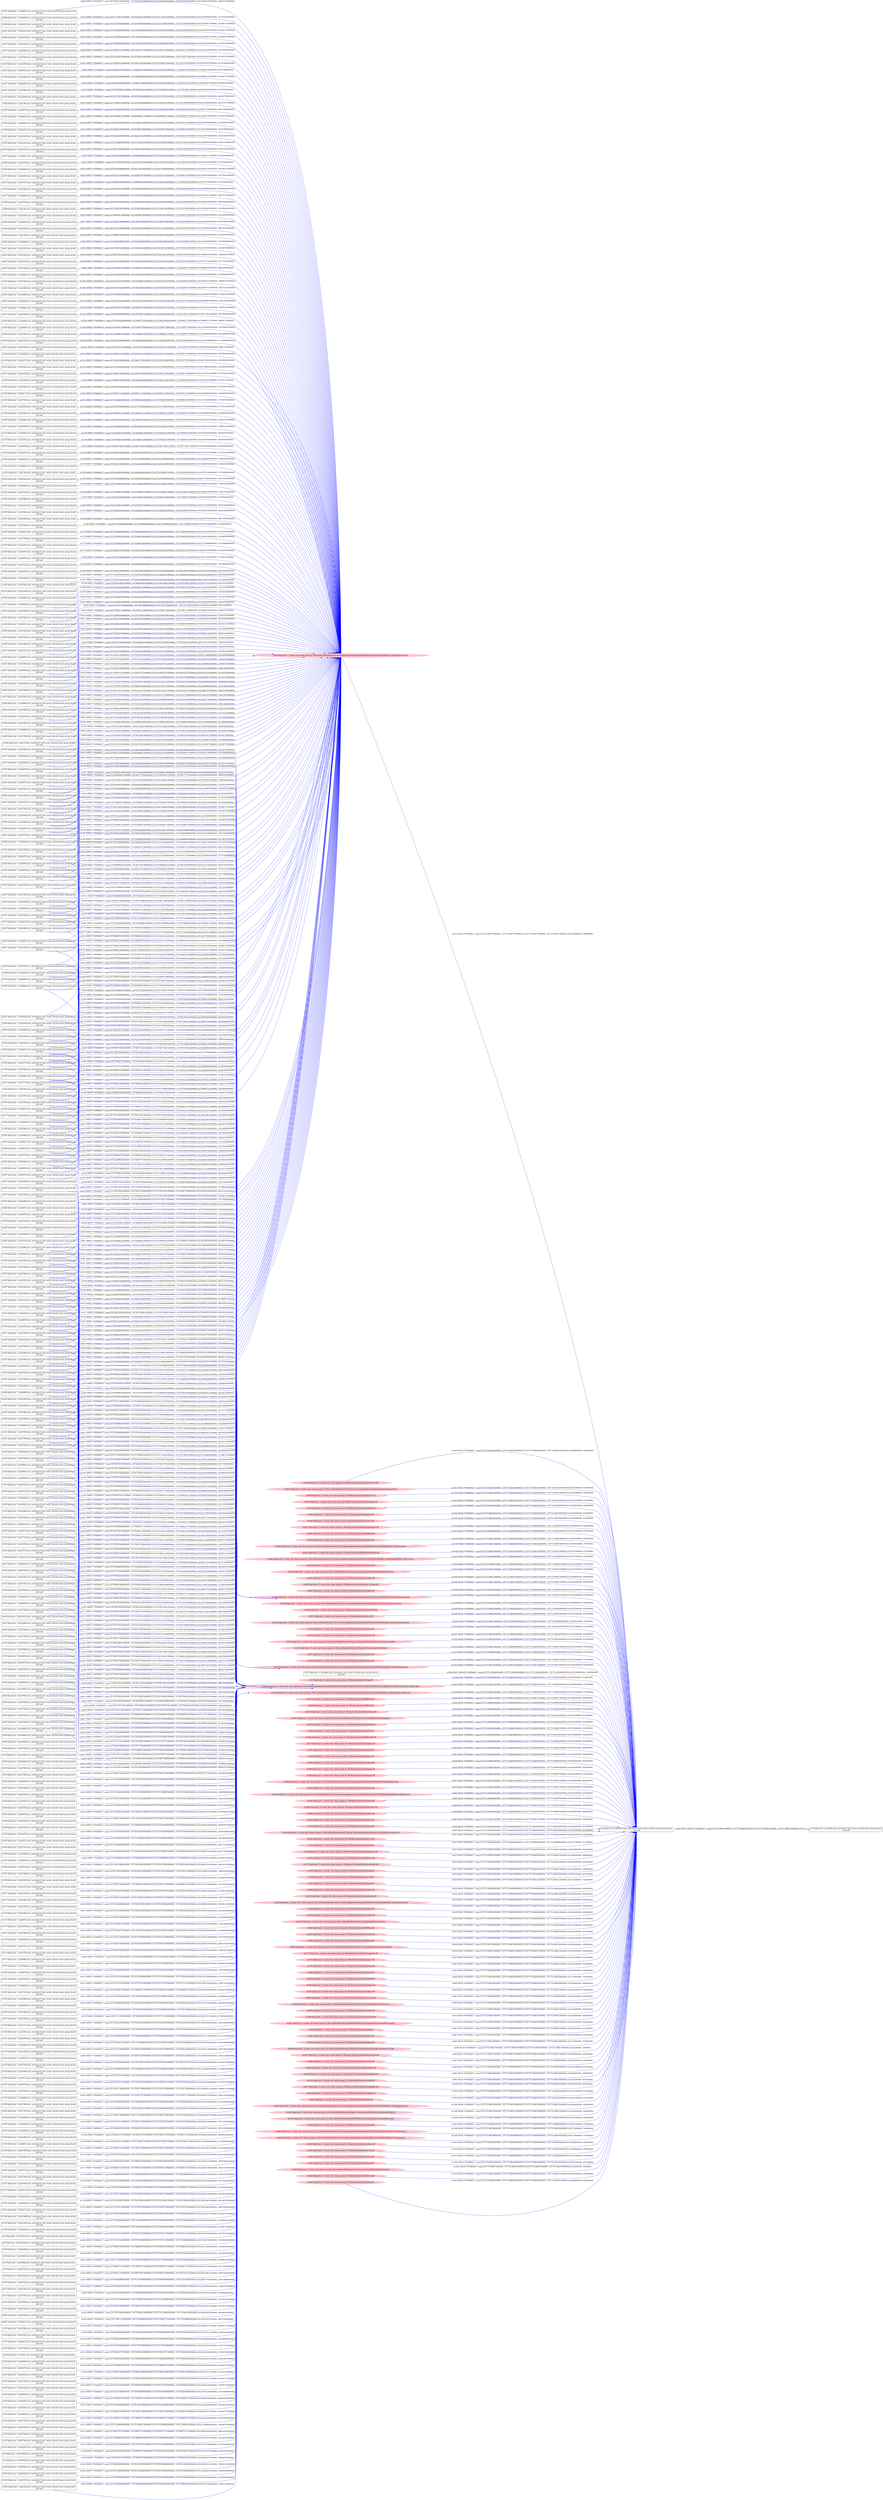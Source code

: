 digraph  {
rankdir=LR
"439"[color=black,label="id:439 HopCount: -3 pid:8048 proc_starttime:0 cmd: owner uid:null owner group id:null,\n null null", shape=box,style=solid];
"36"[color=pink,label="id:36 HopCount: -2 owner uid: owner group id: /Device/HarddiskVolume2/Users/admin/AppData/Roaming/Mozilla/Firefox/Profiles/lxkehh21.default/xulstore.json ", shape=oval,style=filled];
"439" -> "36" [id=1024,__obj="WRITE"color=blue,label="id:1024 WRITE **NORMAL**  seqs:[1557662545844000000, 1557664577203000000] T:[1557662545844000000, 1557664577203000000] relT:[88841131000000, 86809772000000]",style=solid];
"440"[color=pink,label="id:440 HopCount: -2 owner uid: owner group id: /Windows/System32/bcryptprimitives.dll ", shape=oval,style=filled];
"0"[color=black,label="id:0 HopCount: 0 pid:5632 proc_starttime:0 cmd: owner uid:null owner group id:null,\n null null", shape=box,style=solid];
"440" -> "0" [id=1025,__obj="READ"color=blue,label="id:1025 READ **NORMAL**  seqs:[1557751386029000000, 1557751386029000000] T:[1557751386029000000, 1557751386029000000] relT:[946000000, 946000000]",style=solid];
"446"[color=black,label="id:446 HopCount: -3 pid:8904 proc_starttime:0 cmd: owner uid:null owner group id:null,\n null null", shape=box,style=solid];
"446" -> "36" [id=1026,__obj="WRITE"color=blue,label="id:1026 WRITE **NORMAL**  seqs:[1557525997708000000, 1557525997708000000] T:[1557525997708000000, 1557525997708000000] relT:[225389267000000, 225389267000000]",style=solid];
"447"[color=pink,label="id:447 HopCount: -2 owner uid: owner group id: /Device/HarddiskVolume2/Program Files/mozilla/firefox/defaults/pref/channel-prefs.js ", shape=oval,style=filled];
"447" -> "0" [id=1027,__obj="READ"color=blue,label="id:1027 READ **NORMAL**  seqs:[1557751386142000000, 1557751386142000000] T:[1557751386142000000, 1557751386142000000] relT:[833000000, 833000000]",style=solid];
"448"[color=black,label="id:448 HopCount: -3 pid:1884 proc_starttime:0 cmd: owner uid:null owner group id:null,\n null null", shape=box,style=solid];
"448" -> "36" [id=1028,__obj="WRITE"color=blue,label="id:1028 WRITE **NORMAL**  seqs:[1557326898137000000, 1557326898137000000] T:[1557326898137000000, 1557326898137000000] relT:[424488838000000, 424488838000000]",style=solid];
"449"[color=pink,label="id:449 HopCount: -2 owner uid: owner group id: /Windows/System32/cfgmgr32.dll ", shape=oval,style=filled];
"449" -> "0" [id=1029,__obj="READ"color=blue,label="id:1029 READ **NORMAL**  seqs:[1557751386033000000, 1557751386033000000] T:[1557751386033000000, 1557751386033000000] relT:[942000000, 942000000]",style=solid];
"450"[color=black,label="id:450 HopCount: -3 pid:10236 proc_starttime:0 cmd: owner uid:null owner group id:null,\n null null", shape=box,style=solid];
"450" -> "36" [id=1030,__obj="WRITE"color=blue,label="id:1030 WRITE **NORMAL**  seqs:[1557340383089000000, 1557340383089000000] T:[1557340383089000000, 1557340383089000000] relT:[411003886000000, 411003886000000]",style=solid];
"451"[color=pink,label="id:451 HopCount: -2 owner uid: owner group id: /Windows/System32/DataExchange.dll ", shape=oval,style=filled];
"451" -> "0" [id=1031,__obj="READ"color=blue,label="id:1031 READ **NORMAL**  seqs:[1557751386556000000, 1557751386556000000] T:[1557751386556000000, 1557751386556000000] relT:[419000000, 419000000]",style=solid];
"452"[color=black,label="id:452 HopCount: -3 pid:9360 proc_starttime:0 cmd: owner uid:null owner group id:null,\n null null", shape=box,style=solid];
"452" -> "36" [id=1032,__obj="WRITE"color=blue,label="id:1032 WRITE **NORMAL**  seqs:[1557670447156000000, 1557670545756000000] T:[1557670447156000000, 1557670545756000000] relT:[80939819000000, 80841219000000]",style=solid];
"453"[color=pink,label="id:453 HopCount: -2 owner uid: owner group id: /Windows/System32/advapi32.dll ", shape=oval,style=filled];
"453" -> "0" [id=1033,__obj="READ"color=blue,label="id:1033 READ **NORMAL**  seqs:[1557751386026000000, 1557751386026000000] T:[1557751386026000000, 1557751386026000000] relT:[949000000, 949000000]",style=solid];
"445"[color=pink,label="id:445 HopCount: -2 owner uid: owner group id: /Windows/System32/gdi32.dll ", shape=oval,style=filled];
"445" -> "0" [id=1034,__obj="READ"color=blue,label="id:1034 READ **NORMAL**  seqs:[1557751386056000000, 1557751386056000000] T:[1557751386056000000, 1557751386056000000] relT:[919000000, 919000000]",style=solid];
"456"[color=pink,label="id:456 HopCount: -2 owner uid: owner group id: /Windows/System32/user32.dll ", shape=oval,style=filled];
"456" -> "0" [id=1035,__obj="READ"color=blue,label="id:1035 READ **NORMAL**  seqs:[1557751386056000000, 1557751386056000000] T:[1557751386056000000, 1557751386056000000] relT:[919000000, 919000000]",style=solid];
"457"[color=pink,label="id:457 HopCount: -2 owner uid: owner group id: /Program Files/mozilla/firefox/mozglue.dll ", shape=oval,style=filled];
"457" -> "0" [id=1036,__obj="READ"color=blue,label="id:1036 READ **NORMAL**  seqs:[1557751386026000000, 1557751386026000000] T:[1557751386026000000, 1557751386026000000] relT:[949000000, 949000000]",style=solid];
"458"[color=pink,label="id:458 HopCount: -2 owner uid: owner group id: /Windows/System32/dbghelp.dll ", shape=oval,style=filled];
"458" -> "0" [id=1037,__obj="READ"color=blue,label="id:1037 READ **NORMAL**  seqs:[1557751386028000000, 1557751386028000000] T:[1557751386028000000, 1557751386028000000] relT:[947000000, 947000000]",style=solid];
"459"[color=pink,label="id:459 HopCount: -2 owner uid: owner group id: /Windows/System32/winmm.dll ", shape=oval,style=filled];
"459" -> "0" [id=1038,__obj="READ"color=blue,label="id:1038 READ **NORMAL**  seqs:[1557751386032000000, 1557751386032000000] T:[1557751386032000000, 1557751386032000000] relT:[943000000, 943000000]",style=solid];
"455"[color=pink,label="id:455 HopCount: -2 owner uid: owner group id: /Device/HarddiskVolume2/Users/admin/AppData/Roaming/Mozilla/Firefox/Profiles/lxkehh21.default/crashes ", shape=oval,style=filled];
"455" -> "0" [id=1039,__obj="READ"color=blue,label="id:1039 READ **NORMAL**  seqs:[1557751386130000000, 1557751386938000000] T:[1557751386130000000, 1557751386938000000] relT:[845000000, 37000000]",style=solid];
"461"[color=pink,label="id:461 HopCount: -2 owner uid: owner group id: /Program Files/mozilla/firefox/nssdbm3.dll ", shape=oval,style=filled];
"461" -> "0" [id=1040,__obj="READ"color=blue,label="id:1040 READ **NORMAL**  seqs:[1557751386318000000, 1557751386318000000] T:[1557751386318000000, 1557751386318000000] relT:[657000000, 657000000]",style=solid];
"462"[color=pink,label="id:462 HopCount: -2 owner uid: owner group id: /Device/HarddiskVolume2/Users/admin/AppData/Roaming/Mozilla/Firefox/Profiles/lxkehh21.default/gmp/WINNT_x86_64-msvc ", shape=oval,style=filled];
"462" -> "0" [id=1041,__obj="READ"color=blue,label="id:1041 READ **NORMAL**  seqs:[1557751386399000000, 1557751386399000000] T:[1557751386399000000, 1557751386399000000] relT:[576000000, 576000000]",style=solid];
"463"[color=pink,label="id:463 HopCount: -2 owner uid: owner group id: /Windows/System32/oleaut32.dll ", shape=oval,style=filled];
"463" -> "0" [id=1042,__obj="READ"color=blue,label="id:1042 READ **NORMAL**  seqs:[1557751386061000000, 1557751386061000000] T:[1557751386061000000, 1557751386061000000] relT:[914000000, 914000000]",style=solid];
"464"[color=pink,label="id:464 HopCount: -2 owner uid: owner group id: /Device/HarddiskVolume2/Users/admin/AppData/Roaming/Mozilla/Extensions ", shape=oval,style=filled];
"464" -> "0" [id=1043,__obj="READ"color=blue,label="id:1043 READ **NORMAL**  seqs:[1557751386354000000, 1557751386354000000] T:[1557751386354000000, 1557751386354000000] relT:[621000000, 621000000]",style=solid];
"460"[color=pink,label="id:460 HopCount: -2 owner uid: owner group id: /Windows/System32/ntmarta.dll ", shape=oval,style=filled];
"460" -> "0" [id=1044,__obj="READ"color=blue,label="id:1044 READ **NORMAL**  seqs:[1557751386077000000, 1557751386077000000] T:[1557751386077000000, 1557751386077000000] relT:[898000000, 898000000]",style=solid];
"466"[color=pink,label="id:466 HopCount: -2 owner uid: owner group id: /Windows/System32/windows.storage.dll ", shape=oval,style=filled];
"466" -> "0" [id=1045,__obj="READ"color=blue,label="id:1045 READ **NORMAL**  seqs:[1557751386057000000, 1557751386057000000] T:[1557751386057000000, 1557751386057000000] relT:[918000000, 918000000]",style=solid];
"467"[color=pink,label="id:467 HopCount: -2 owner uid: owner group id: /Windows/System32/xmllite.dll ", shape=oval,style=filled];
"467" -> "0" [id=1046,__obj="READ"color=blue,label="id:1046 READ **NORMAL**  seqs:[1557751386462000000, 1557751386462000000] T:[1557751386462000000, 1557751386462000000] relT:[513000000, 513000000]",style=solid];
"468"[color=pink,label="id:468 HopCount: -2 owner uid: owner group id: /Device/HarddiskVolume2/USERS/ADMIN/APPDATA/ROAMING/MOZILLA/FIREFOX/PROFILES/LXKEHH21.DEFAULT/PLACES.SQLITE-WAL ", shape=oval,style=filled];
"468" -> "0" [id=1047,__obj="READ"color=blue,label="id:1047 READ **NORMAL**  seqs:[1557751386576000000, 1557751386604000000] T:[1557751386576000000, 1557751386604000000] relT:[399000000, 371000000]",style=solid];
"469"[color=pink,label="id:469 HopCount: -2 owner uid: owner group id: /Device/HarddiskVolume2/Users/admin/AppData/Roaming/Mozilla/Firefox/Crash Reports/events ", shape=oval,style=filled];
"469" -> "0" [id=1048,__obj="READ"color=blue,label="id:1048 READ **NORMAL**  seqs:[1557751386106000000, 1557751386106000000] T:[1557751386106000000, 1557751386106000000] relT:[869000000, 869000000]",style=solid];
"465"[color=pink,label="id:465 HopCount: -2 owner uid: owner group id: /Windows/System32/vcruntime140.dll ", shape=oval,style=filled];
"465" -> "0" [id=1049,__obj="READ"color=blue,label="id:1049 READ **NORMAL**  seqs:[1557751386028000000, 1557751386028000000] T:[1557751386028000000, 1557751386028000000] relT:[947000000, 947000000]",style=solid];
"471"[color=pink,label="id:471 HopCount: -2 owner uid: owner group id: /Windows/System32/avrt.dll ", shape=oval,style=filled];
"471" -> "0" [id=1050,__obj="READ"color=blue,label="id:1050 READ **NORMAL**  seqs:[1557751386063000000, 1557751386063000000] T:[1557751386063000000, 1557751386063000000] relT:[912000000, 912000000]",style=solid];
"472"[color=pink,label="id:472 HopCount: -2 owner uid: owner group id: /Device/HarddiskVolume2/Users/admin/AppData/Roaming/Mozilla/Firefox/Profiles/lxkehh21.default/crashes/events ", shape=oval,style=filled];
"472" -> "0" [id=1051,__obj="READ"color=blue,label="id:1051 READ **NORMAL**  seqs:[1557751386130000000, 1557751386938000000] T:[1557751386130000000, 1557751386938000000] relT:[845000000, 37000000]",style=solid];
"473"[color=pink,label="id:473 HopCount: -2 owner uid: owner group id: /Windows/System32/winsta.dll ", shape=oval,style=filled];
"473" -> "0" [id=1052,__obj="READ"color=blue,label="id:1052 READ **NORMAL**  seqs:[1557751386544000000, 1557751386544000000] T:[1557751386544000000, 1557751386544000000] relT:[431000000, 431000000]",style=solid];
"474"[color=pink,label="id:474 HopCount: -2 owner uid: owner group id: /Windows/System32/wintrust.dll ", shape=oval,style=filled];
"474" -> "0" [id=1053,__obj="READ"color=blue,label="id:1053 READ **NORMAL**  seqs:[1557751386061000000, 1557751386061000000] T:[1557751386061000000, 1557751386061000000] relT:[914000000, 914000000]",style=solid];
"470"[color=pink,label="id:470 HopCount: -2 owner uid: owner group id: /Device/HarddiskVolume2/Program Files/mozilla/firefox/browser/chrome.manifest ", shape=oval,style=filled];
"470" -> "0" [id=1054,__obj="READ"color=blue,label="id:1054 READ **NORMAL**  seqs:[1557751386160000000, 1557751386160000000] T:[1557751386160000000, 1557751386160000000] relT:[815000000, 815000000]",style=solid];
"476"[color=pink,label="id:476 HopCount: -2 owner uid: owner group id: /Device/HarddiskVolume2/Program Files/mozilla/firefox/fonts ", shape=oval,style=filled];
"476" -> "0" [id=1055,__obj="READ"color=blue,label="id:1055 READ **NORMAL**  seqs:[1557751386470000000, 1557751386470000000] T:[1557751386470000000, 1557751386470000000] relT:[505000000, 505000000]",style=solid];
"477"[color=pink,label="id:477 HopCount: -2 owner uid: owner group id: /Windows/System32/imm32.dll ", shape=oval,style=filled];
"477" -> "0" [id=1056,__obj="READ"color=blue,label="id:1056 READ **NORMAL**  seqs:[1557751386060000000, 1557751386060000000] T:[1557751386060000000, 1557751386060000000] relT:[915000000, 915000000]",style=solid];
"478"[color=pink,label="id:478 HopCount: -2 owner uid: owner group id: /Windows/System32/winrnr.dll ", shape=oval,style=filled];
"478" -> "0" [id=1057,__obj="READ"color=blue,label="id:1057 READ **NORMAL**  seqs:[1557751386222000000, 1557751386222000000] T:[1557751386222000000, 1557751386222000000] relT:[753000000, 753000000]",style=solid];
"479"[color=pink,label="id:479 HopCount: -2 owner uid: owner group id: /Device/HarddiskVolume2/Users/admin/AppData/Roaming/Mozilla/Firefox/Profiles/lxkehh21.default/places.sqlite-shm ", shape=oval,style=filled];
"479" -> "0" [id=1058,__obj="READ"color=blue,label="id:1058 READ **NORMAL**  seqs:[1557751386603000000, 1557751386604000000] T:[1557751386604000000, 1557751386604000000] relT:[371000000, 371000000]",style=solid];
"1"[color=black,label="id:1 HopCount: 1 pid:9420 proc_starttime:0 cmd: owner uid:null owner group id:null,\n null null", shape=box,style=solid];
"0" -> "1" [id=483,__obj="PROC_CREATE"color=red,label="id:483 PROC_CREATE **NORMAL**  seqs:[1557751386975000000, 1557751386975000000] T:[1557751386975000000, 1557751386975000000] relT:[0, 0]",style=solid];
"359"[color=black,label="id:359 HopCount: -3 pid:4080 proc_starttime:0 cmd: owner uid:null owner group id:null,\n null null", shape=box,style=solid];
"359" -> "468" [id=484,__obj="WRITE"color=blue,label="id:484 WRITE **NORMAL**  seqs:[1557518032467000000, 1557519668552000000] T:[1557518032467000000, 1557519668552000000] relT:[233354508000000, 231718423000000]",style=solid];
"2"[color=black,label="id:2 HopCount: -3 pid:10012 proc_starttime:0 cmd: owner uid:null owner group id:null,\n null null", shape=box,style=solid];
"2" -> "468" [id=485,__obj="WRITE"color=blue,label="id:485 WRITE **NORMAL**  seqs:[1557527011135000000, 1557527011254000000] T:[1557527011135000000, 1557527011254000000] relT:[224375840000000, 224375721000000]",style=solid];
"5"[color=black,label="id:5 HopCount: -3 pid:10164 proc_starttime:0 cmd: owner uid:null owner group id:null,\n null null", shape=box,style=solid];
"5" -> "468" [id=486,__obj="WRITE"color=blue,label="id:486 WRITE **NORMAL**  seqs:[1557572371185000000, 1557579158949000000] T:[1557572371185000000, 1557579158949000000] relT:[179015790000000, 172228026000000]",style=solid];
"18"[color=black,label="id:18 HopCount: -3 pid:5480 proc_starttime:0 cmd: owner uid:null owner group id:null,\n null null", shape=box,style=solid];
"18" -> "468" [id=487,__obj="WRITE"color=blue,label="id:487 WRITE **NORMAL**  seqs:[1557598632455000000, 1557598887001000000] T:[1557598632455000000, 1557598887001000000] relT:[152754520000000, 152499974000000]",style=solid];
"6"[color=black,label="id:6 HopCount: -3 pid:8520 proc_starttime:0 cmd: owner uid:null owner group id:null,\n null null", shape=box,style=solid];
"6" -> "468" [id=488,__obj="WRITE"color=blue,label="id:488 WRITE **NORMAL**  seqs:[1557450028652000000, 1557497200432000000] T:[1557450028652000000, 1557497200432000000] relT:[301358323000000, 254186543000000]",style=solid];
"186"[color=black,label="id:186 HopCount: -3 pid:5260 proc_starttime:0 cmd: owner uid:null owner group id:null,\n null null", shape=box,style=solid];
"186" -> "468" [id=489,__obj="WRITE"color=blue,label="id:489 WRITE **NORMAL**  seqs:[1557615529926000000, 1557622578952000000] T:[1557615529926000000, 1557622578952000000] relT:[135857049000000, 128808023000000]",style=solid];
"392"[color=black,label="id:392 HopCount: -3 pid:9888 proc_starttime:0 cmd: owner uid:null owner group id:null,\n null null", shape=box,style=solid];
"392" -> "468" [id=490,__obj="WRITE"color=blue,label="id:490 WRITE **NORMAL**  seqs:[1557406654771000000, 1557408820679000000] T:[1557406654771000000, 1557408820679000000] relT:[344732204000000, 342566296000000]",style=solid];
"7"[color=black,label="id:7 HopCount: -3 pid:9808 proc_starttime:0 cmd: owner uid:null owner group id:null,\n null null", shape=box,style=solid];
"7" -> "468" [id=491,__obj="WRITE"color=blue,label="id:491 WRITE **NORMAL**  seqs:[1557417129949000000, 1557447490788000000] T:[1557417129949000000, 1557447490788000000] relT:[334257026000000, 303896187000000]",style=solid];
"227"[color=black,label="id:227 HopCount: -3 pid:8012 proc_starttime:0 cmd: owner uid:null owner group id:null,\n null null", shape=box,style=solid];
"227" -> "468" [id=492,__obj="WRITE"color=blue,label="id:492 WRITE **NORMAL**  seqs:[1557322399932000000, 1557324037753000000] T:[1557322399932000000, 1557324037753000000] relT:[428987043000000, 427349222000000]",style=solid];
"8"[color=black,label="id:8 HopCount: -3 pid:2376 proc_starttime:0 cmd: owner uid:null owner group id:null,\n null null", shape=box,style=solid];
"8" -> "468" [id=493,__obj="WRITE"color=blue,label="id:493 WRITE **NORMAL**  seqs:[1557569671271000000, 1557569671271000000] T:[1557569671271000000, 1557569671271000000] relT:[181715704000000, 181715704000000]",style=solid];
"384"[color=black,label="id:384 HopCount: -3 pid:9272 proc_starttime:0 cmd: owner uid:null owner group id:null,\n null null", shape=box,style=solid];
"384" -> "468" [id=494,__obj="WRITE"color=blue,label="id:494 WRITE **NORMAL**  seqs:[1557412477303000000, 1557412492321000000] T:[1557412477303000000, 1557412492321000000] relT:[338909672000000, 338894654000000]",style=solid];
"9"[color=black,label="id:9 HopCount: -3 pid:3268 proc_starttime:0 cmd: owner uid:null owner group id:null,\n null null", shape=box,style=solid];
"9" -> "468" [id=495,__obj="WRITE"color=blue,label="id:495 WRITE **NORMAL**  seqs:[1557306217164000000, 1557306754073000000] T:[1557306217164000000, 1557306754073000000] relT:[445169811000000, 444632902000000]",style=solid];
"355"[color=black,label="id:355 HopCount: -3 pid:9752 proc_starttime:0 cmd: owner uid:null owner group id:null,\n null null", shape=box,style=solid];
"355" -> "468" [id=496,__obj="WRITE"color=blue,label="id:496 WRITE **NORMAL**  seqs:[1557534215880000000, 1557541053243000000] T:[1557534215880000000, 1557541053243000000] relT:[217171095000000, 210333732000000]",style=solid];
"10"[color=black,label="id:10 HopCount: -3 pid:3124 proc_starttime:0 cmd: owner uid:null owner group id:null,\n null null", shape=box,style=solid];
"10" -> "468" [id=497,__obj="WRITE"color=blue,label="id:497 WRITE **NORMAL**  seqs:[1557504609890000000, 1557511473895000000] T:[1557504609890000000, 1557511473895000000] relT:[246777085000000, 239913080000000]",style=solid];
"11"[color=black,label="id:11 HopCount: -3 pid:2188 proc_starttime:0 cmd: owner uid:null owner group id:null,\n null null", shape=box,style=solid];
"11" -> "468" [id=498,__obj="WRITE"color=blue,label="id:498 WRITE **NORMAL**  seqs:[1557628566872000000, 1557628566872000000] T:[1557628566872000000, 1557628566872000000] relT:[122820103000000, 122820103000000]",style=solid];
"12"[color=black,label="id:12 HopCount: -3 pid:5756 proc_starttime:0 cmd: owner uid:null owner group id:null,\n null null", shape=box,style=solid];
"12" -> "468" [id=499,__obj="WRITE"color=blue,label="id:499 WRITE **NORMAL**  seqs:[1557653405463000000, 1557653948093000000] T:[1557653405463000000, 1557653948093000000] relT:[97981512000000, 97438882000000]",style=solid];
"13"[color=black,label="id:13 HopCount: -3 pid:3696 proc_starttime:0 cmd: owner uid:null owner group id:null,\n null null", shape=box,style=solid];
"13" -> "468" [id=500,__obj="WRITE"color=blue,label="id:500 WRITE **NORMAL**  seqs:[1557273114090000000, 1557273250814000000] T:[1557273114090000000, 1557273250814000000] relT:[478272885000000, 478136161000000]",style=solid];
"14"[color=black,label="id:14 HopCount: -3 pid:4764 proc_starttime:0 cmd: owner uid:null owner group id:null,\n null null", shape=box,style=solid];
"14" -> "468" [id=501,__obj="WRITE"color=blue,label="id:501 WRITE **NORMAL**  seqs:[1557260322460000000, 1557260347763000000] T:[1557260322460000000, 1557260347763000000] relT:[491064515000000, 491039212000000]",style=solid];
"482"[color=black,label="id:482 HopCount: -3 pid:9392 proc_starttime:0 cmd: owner uid:null owner group id:null,\n null null", shape=box,style=solid];
"482" -> "468" [id=502,__obj="WRITE"color=blue,label="id:502 WRITE **NORMAL**  seqs:[1557701748620000000, 1557701802336000000] T:[1557701748620000000, 1557701802336000000] relT:[49638355000000, 49584639000000]",style=solid];
"481"[color=black,label="id:481 HopCount: -3 pid:6212 proc_starttime:0 cmd: owner uid:null owner group id:null,\n null null", shape=box,style=solid];
"481" -> "468" [id=503,__obj="WRITE"color=blue,label="id:503 WRITE **NORMAL**  seqs:[1557700871103000000, 1557701859883000000] T:[1557700871103000000, 1557701859883000000] relT:[50515872000000, 49527092000000]",style=solid];
"220"[color=black,label="id:220 HopCount: -3 pid:3820 proc_starttime:0 cmd: owner uid:null owner group id:null,\n null null", shape=box,style=solid];
"220" -> "468" [id=504,__obj="WRITE"color=blue,label="id:504 WRITE **NORMAL**  seqs:[1557700991453000000, 1557704964695000000] T:[1557700991453000000, 1557704964695000000] relT:[50395522000000, 46422280000000]",style=solid];
"15"[color=black,label="id:15 HopCount: -3 pid:1984 proc_starttime:0 cmd: owner uid:null owner group id:null,\n null null", shape=box,style=solid];
"15" -> "468" [id=505,__obj="WRITE"color=blue,label="id:505 WRITE **NORMAL**  seqs:[1557481889600000000, 1557481889600000000] T:[1557481889600000000, 1557481889600000000] relT:[269497375000000, 269497375000000]",style=solid];
"16"[color=black,label="id:16 HopCount: -3 pid:9536 proc_starttime:0 cmd: owner uid:null owner group id:null,\n null null", shape=box,style=solid];
"16" -> "468" [id=506,__obj="WRITE"color=blue,label="id:506 WRITE **NORMAL**  seqs:[1557649626844000000, 1557659344361000000] T:[1557649626844000000, 1557659344361000000] relT:[101760131000000, 92042614000000]",style=solid];
"298"[color=black,label="id:298 HopCount: -3 pid:8220 proc_starttime:0 cmd: owner uid:null owner group id:null,\n null null", shape=box,style=solid];
"298" -> "468" [id=507,__obj="WRITE"color=blue,label="id:507 WRITE **NORMAL**  seqs:[1557434950203000000, 1557446584851000000] T:[1557434950203000000, 1557446584851000000] relT:[316436772000000, 304802124000000]",style=solid];
"17"[color=black,label="id:17 HopCount: -3 pid:9912 proc_starttime:0 cmd: owner uid:null owner group id:null,\n null null", shape=box,style=solid];
"17" -> "468" [id=508,__obj="WRITE"color=blue,label="id:508 WRITE **NORMAL**  seqs:[1557586526986000000, 1557586526986000000] T:[1557586526986000000, 1557586526986000000] relT:[164859989000000, 164859989000000]",style=solid];
"347"[color=black,label="id:347 HopCount: -3 pid:9736 proc_starttime:0 cmd: owner uid:null owner group id:null,\n null null", shape=box,style=solid];
"347" -> "468" [id=509,__obj="WRITE"color=blue,label="id:509 WRITE **NORMAL**  seqs:[1557694739121000000, 1557699755684000000] T:[1557694739121000000, 1557699755684000000] relT:[56647854000000, 51631291000000]",style=solid];
"412"[color=black,label="id:412 HopCount: -3 pid:6384 proc_starttime:0 cmd: owner uid:null owner group id:null,\n null null", shape=box,style=solid];
"412" -> "468" [id=510,__obj="WRITE"color=blue,label="id:510 WRITE **NORMAL**  seqs:[1557509136883000000, 1557513756743000000] T:[1557509136883000000, 1557513756743000000] relT:[242250092000000, 237630232000000]",style=solid];
"19"[color=black,label="id:19 HopCount: -3 pid:3748 proc_starttime:0 cmd: owner uid:null owner group id:null,\n null null", shape=box,style=solid];
"19" -> "468" [id=511,__obj="WRITE"color=blue,label="id:511 WRITE **NORMAL**  seqs:[1557473790196000000, 1557477029788000000] T:[1557473790196000000, 1557477029788000000] relT:[277596779000000, 274357187000000]",style=solid];
"45"[color=black,label="id:45 HopCount: -3 pid:64 proc_starttime:0 cmd: owner uid:null owner group id:null,\n null null", shape=box,style=solid];
"45" -> "468" [id=512,__obj="WRITE"color=blue,label="id:512 WRITE **NORMAL**  seqs:[1557359134771000000, 1557376954256000000] T:[1557359134771000000, 1557376954256000000] relT:[392252204000000, 374432719000000]",style=solid];
"22"[color=black,label="id:22 HopCount: -3 pid:8460 proc_starttime:0 cmd: owner uid:null owner group id:null,\n null null", shape=box,style=solid];
"22" -> "468" [id=513,__obj="WRITE"color=blue,label="id:513 WRITE **NORMAL**  seqs:[1557326954064000000, 1557326954064000000] T:[1557326954064000000, 1557326954064000000] relT:[424432911000000, 424432911000000]",style=solid];
"230"[color=black,label="id:230 HopCount: -3 pid:4196 proc_starttime:0 cmd: owner uid:null owner group id:null,\n null null", shape=box,style=solid];
"230" -> "468" [id=514,__obj="WRITE"color=blue,label="id:514 WRITE **NORMAL**  seqs:[1557339756744000000, 1557342373311000000] T:[1557339756744000000, 1557342373311000000] relT:[411630231000000, 409013664000000]",style=solid];
"259"[color=black,label="id:259 HopCount: -3 pid:7432 proc_starttime:0 cmd: owner uid:null owner group id:null,\n null null", shape=box,style=solid];
"259" -> "468" [id=515,__obj="WRITE"color=blue,label="id:515 WRITE **NORMAL**  seqs:[1557272587074000000, 1557286238802000000] T:[1557272587074000000, 1557286238802000000] relT:[478799901000000, 465148173000000]",style=solid];
"284"[color=black,label="id:284 HopCount: -3 pid:3556 proc_starttime:0 cmd: owner uid:null owner group id:null,\n null null", shape=box,style=solid];
"284" -> "468" [id=516,__obj="WRITE"color=blue,label="id:516 WRITE **NORMAL**  seqs:[1557330057264000000, 1557330057264000000] T:[1557330057264000000, 1557330057264000000] relT:[421329711000000, 421329711000000]",style=solid];
"207"[color=black,label="id:207 HopCount: -3 pid:1012 proc_starttime:0 cmd: owner uid:null owner group id:null,\n null null", shape=box,style=solid];
"207" -> "468" [id=517,__obj="WRITE"color=blue,label="id:517 WRITE **NORMAL**  seqs:[1557669427492000000, 1557671953040000000] T:[1557669427492000000, 1557671953040000000] relT:[81959483000000, 79433935000000]",style=solid];
"25"[color=black,label="id:25 HopCount: -3 pid:2376 proc_starttime:0 cmd: owner uid:null owner group id:null,\n null null", shape=box,style=solid];
"25" -> "468" [id=518,__obj="WRITE"color=blue,label="id:518 WRITE **NORMAL**  seqs:[1557258860637000000, 1557258957658000000] T:[1557258860637000000, 1557258957658000000] relT:[492526338000000, 492429317000000]",style=solid];
"311"[color=black,label="id:311 HopCount: -3 pid:7768 proc_starttime:0 cmd: owner uid:null owner group id:null,\n null null", shape=box,style=solid];
"311" -> "468" [id=519,__obj="WRITE"color=blue,label="id:519 WRITE **NORMAL**  seqs:[1557616184790000000, 1557616184790000000] T:[1557616184790000000, 1557616184790000000] relT:[135202185000000, 135202185000000]",style=solid];
"23"[color=black,label="id:23 HopCount: -3 pid:4940 proc_starttime:0 cmd: owner uid:null owner group id:null,\n null null", shape=box,style=solid];
"23" -> "468" [id=520,__obj="WRITE"color=blue,label="id:520 WRITE **NORMAL**  seqs:[1557684074864000000, 1557684074864000000] T:[1557684074864000000, 1557684074864000000] relT:[67312111000000, 67312111000000]",style=solid];
"24"[color=black,label="id:24 HopCount: -3 pid:1164 proc_starttime:0 cmd: owner uid:null owner group id:null,\n null null", shape=box,style=solid];
"24" -> "468" [id=521,__obj="WRITE"color=blue,label="id:521 WRITE **NORMAL**  seqs:[1557469470264000000, 1557469470264000000] T:[1557469470264000000, 1557469470264000000] relT:[281916711000000, 281916711000000]",style=solid];
"26"[color=black,label="id:26 HopCount: -3 pid:4336 proc_starttime:0 cmd: owner uid:null owner group id:null,\n null null", shape=box,style=solid];
"26" -> "468" [id=522,__obj="WRITE"color=blue,label="id:522 WRITE **NORMAL**  seqs:[1557623175541000000, 1557628026202000000] T:[1557623175541000000, 1557628026202000000] relT:[128211434000000, 123360773000000]",style=solid];
"28"[color=black,label="id:28 HopCount: -3 pid:8920 proc_starttime:0 cmd: owner uid:null owner group id:null,\n null null", shape=box,style=solid];
"28" -> "468" [id=523,__obj="WRITE"color=blue,label="id:523 WRITE **NORMAL**  seqs:[1557521672680000000, 1557525845989000000] T:[1557521672680000000, 1557525845989000000] relT:[229714295000000, 225540986000000]",style=solid];
"263"[color=black,label="id:263 HopCount: -3 pid:4044 proc_starttime:0 cmd: owner uid:null owner group id:null,\n null null", shape=box,style=solid];
"263" -> "468" [id=524,__obj="WRITE"color=blue,label="id:524 WRITE **NORMAL**  seqs:[1557685266741000000, 1557685266741000000] T:[1557685266741000000, 1557685266741000000] relT:[66120234000000, 66120234000000]",style=solid];
"262"[color=black,label="id:262 HopCount: -3 pid:2484 proc_starttime:0 cmd: owner uid:null owner group id:null,\n null null", shape=box,style=solid];
"262" -> "468" [id=525,__obj="WRITE"color=blue,label="id:525 WRITE **NORMAL**  seqs:[1557607144951000000, 1557607820262000000] T:[1557607144951000000, 1557607820262000000] relT:[144242024000000, 143566713000000]",style=solid];
"29"[color=black,label="id:29 HopCount: -3 pid:8332 proc_starttime:0 cmd: owner uid:null owner group id:null,\n null null", shape=box,style=solid];
"29" -> "468" [id=526,__obj="WRITE"color=blue,label="id:526 WRITE **NORMAL**  seqs:[1557350495011000000, 1557350495011000000] T:[1557350495011000000, 1557350495011000000] relT:[400891964000000, 400891964000000]",style=solid];
"30"[color=black,label="id:30 HopCount: -3 pid:6244 proc_starttime:0 cmd: owner uid:null owner group id:null,\n null null", shape=box,style=solid];
"30" -> "468" [id=527,__obj="WRITE"color=blue,label="id:527 WRITE **NORMAL**  seqs:[1557612058408000000, 1557612622388000000] T:[1557612058408000000, 1557612622388000000] relT:[139328567000000, 138764587000000]",style=solid];
"296"[color=black,label="id:296 HopCount: -3 pid:2872 proc_starttime:0 cmd: owner uid:null owner group id:null,\n null null", shape=box,style=solid];
"296" -> "468" [id=528,__obj="WRITE"color=blue,label="id:528 WRITE **NORMAL**  seqs:[1557619210120000000, 1557619820923000000] T:[1557619210120000000, 1557619820923000000] relT:[132176855000000, 131566052000000]",style=solid];
"27"[color=black,label="id:27 HopCount: -2 pid:4892 proc_starttime:0 cmd: owner uid:null owner group id:null,\n null null", shape=box,style=solid];
"27" -> "0" [id=529,__obj="PROC_CREATE"color=red,label="id:529 PROC_CREATE **NORMAL**  seqs:[1557751385966000000, 1557751385966000000] T:[1557751385966000000, 1557751385966000000] relT:[1009000000, 1009000000]",style=solid];
"32"[color=black,label="id:32 HopCount: -3 pid:9992 proc_starttime:0 cmd: owner uid:null owner group id:null,\n null null", shape=box,style=solid];
"32" -> "468" [id=530,__obj="WRITE"color=blue,label="id:530 WRITE **NORMAL**  seqs:[1557544831198000000, 1557544831198000000] T:[1557544831198000000, 1557544831198000000] relT:[206555777000000, 206555777000000]",style=solid];
"33"[color=black,label="id:33 HopCount: -3 pid:7100 proc_starttime:0 cmd: owner uid:null owner group id:null,\n null null", shape=box,style=solid];
"33" -> "468" [id=531,__obj="WRITE"color=blue,label="id:531 WRITE **NORMAL**  seqs:[1557546993571000000, 1557546993571000000] T:[1557546993571000000, 1557546993571000000] relT:[204393404000000, 204393404000000]",style=solid];
"34"[color=black,label="id:34 HopCount: -3 pid:9380 proc_starttime:0 cmd: owner uid:null owner group id:null,\n null null", shape=box,style=solid];
"34" -> "468" [id=532,__obj="WRITE"color=blue,label="id:532 WRITE **NORMAL**  seqs:[1557514296894000000, 1557515098213000000] T:[1557514296894000000, 1557515098213000000] relT:[237090081000000, 236288762000000]",style=solid];
"35"[color=black,label="id:35 HopCount: -3 pid:7548 proc_starttime:0 cmd: owner uid:null owner group id:null,\n null null", shape=box,style=solid];
"35" -> "468" [id=533,__obj="WRITE"color=blue,label="id:533 WRITE **NORMAL**  seqs:[1557466770712000000, 1557466770712000000] T:[1557466770712000000, 1557466770712000000] relT:[284616263000000, 284616263000000]",style=solid];
"31"[color=pink,label="id:31 HopCount: -2 owner uid: owner group id: /Windows/System32/dxgi.dll ", shape=oval,style=filled];
"31" -> "0" [id=534,__obj="READ"color=blue,label="id:534 READ **NORMAL**  seqs:[1557751386556000000, 1557751386556000000] T:[1557751386556000000, 1557751386556000000] relT:[419000000, 419000000]",style=solid];
"401"[color=black,label="id:401 HopCount: -3 pid:8752 proc_starttime:0 cmd: owner uid:null owner group id:null,\n null null", shape=box,style=solid];
"401" -> "468" [id=535,__obj="WRITE"color=blue,label="id:535 WRITE **NORMAL**  seqs:[1557491056723000000, 1557495546845000000] T:[1557491056723000000, 1557495546845000000] relT:[260330252000000, 255840130000000]",style=solid];
"37"[color=black,label="id:37 HopCount: -3 pid:5788 proc_starttime:0 cmd: owner uid:null owner group id:null,\n null null", shape=box,style=solid];
"37" -> "468" [id=536,__obj="WRITE"color=blue,label="id:536 WRITE **NORMAL**  seqs:[1557589866618000000, 1557589866618000000] T:[1557589866618000000, 1557589866618000000] relT:[161520357000000, 161520357000000]",style=solid];
"214"[color=black,label="id:214 HopCount: -3 pid:3432 proc_starttime:0 cmd: owner uid:null owner group id:null,\n null null", shape=box,style=solid];
"214" -> "468" [id=537,__obj="WRITE"color=blue,label="id:537 WRITE **NORMAL**  seqs:[1557274219489000000, 1557274219791000000] T:[1557274219489000000, 1557274219791000000] relT:[477167486000000, 477167184000000]",style=solid];
"3"[color=black,label="id:3 HopCount: -3 pid:10056 proc_starttime:0 cmd: owner uid:null owner group id:null,\n null null", shape=box,style=solid];
"3" -> "468" [id=538,__obj="WRITE"color=blue,label="id:538 WRITE **NORMAL**  seqs:[1557622623602000000, 1557667983774000000] T:[1557622623602000000, 1557667983774000000] relT:[128763373000000, 83403201000000]",style=solid];
"4"[color=black,label="id:4 HopCount: -3 pid:6424 proc_starttime:0 cmd: owner uid:null owner group id:null,\n null null", shape=box,style=solid];
"4" -> "468" [id=539,__obj="WRITE"color=blue,label="id:539 WRITE **NORMAL**  seqs:[1557695382702000000, 1557696302722000000] T:[1557695382702000000, 1557696302722000000] relT:[56004273000000, 55084253000000]",style=solid];
"286"[color=black,label="id:286 HopCount: -3 pid:9248 proc_starttime:0 cmd: owner uid:null owner group id:null,\n null null", shape=box,style=solid];
"286" -> "468" [id=540,__obj="WRITE"color=blue,label="id:540 WRITE **NORMAL**  seqs:[1557528686628000000, 1557528686628000000] T:[1557528686628000000, 1557528686628000000] relT:[222700347000000, 222700347000000]",style=solid];
"36" -> "0" [id=541,__obj="READ"color=blue,label="id:541 READ **NORMAL**  seqs:[1557751386776000000, 1557751386777000000] T:[1557751386777000000, 1557751386777000000] relT:[198000000, 198000000]",style=solid];
"163"[color=black,label="id:163 HopCount: -3 pid:1500 proc_starttime:0 cmd: owner uid:null owner group id:null,\n null null", shape=box,style=solid];
"163" -> "468" [id=542,__obj="WRITE"color=blue,label="id:542 WRITE **NORMAL**  seqs:[1557422810181000000, 1557423735909000000] T:[1557422810181000000, 1557423735909000000] relT:[328576794000000, 327651066000000]",style=solid];
"38"[color=black,label="id:38 HopCount: -3 pid:9884 proc_starttime:0 cmd: owner uid:null owner group id:null,\n null null", shape=box,style=solid];
"38" -> "468" [id=543,__obj="WRITE"color=blue,label="id:543 WRITE **NORMAL**  seqs:[1557642604664000000, 1557643145850000000] T:[1557642604664000000, 1557643145850000000] relT:[108782311000000, 108241125000000]",style=solid];
"40"[color=black,label="id:40 HopCount: -3 pid:9328 proc_starttime:0 cmd: owner uid:null owner group id:null,\n null null", shape=box,style=solid];
"40" -> "468" [id=544,__obj="WRITE"color=blue,label="id:544 WRITE **NORMAL**  seqs:[1557621294940000000, 1557621294940000000] T:[1557621294940000000, 1557621294940000000] relT:[130092035000000, 130092035000000]",style=solid];
"41"[color=black,label="id:41 HopCount: -3 pid:5884 proc_starttime:0 cmd: owner uid:null owner group id:null,\n null null", shape=box,style=solid];
"41" -> "468" [id=545,__obj="WRITE"color=blue,label="id:545 WRITE **NORMAL**  seqs:[1557398015156000000, 1557398554864000000] T:[1557398015156000000, 1557398554864000000] relT:[353371819000000, 352832111000000]",style=solid];
"42"[color=black,label="id:42 HopCount: -3 pid:5788 proc_starttime:0 cmd: owner uid:null owner group id:null,\n null null", shape=box,style=solid];
"42" -> "468" [id=546,__obj="WRITE"color=blue,label="id:546 WRITE **NORMAL**  seqs:[1557329755961000000, 1557329755961000000] T:[1557329755961000000, 1557329755961000000] relT:[421631014000000, 421631014000000]",style=solid];
"43"[color=black,label="id:43 HopCount: -3 pid:9844 proc_starttime:0 cmd: owner uid:null owner group id:null,\n null null", shape=box,style=solid];
"43" -> "468" [id=547,__obj="WRITE"color=blue,label="id:547 WRITE **NORMAL**  seqs:[1557658265259000000, 1557658265259000000] T:[1557658265259000000, 1557658265259000000] relT:[93121716000000, 93121716000000]",style=solid];
"44"[color=black,label="id:44 HopCount: -3 pid:8940 proc_starttime:0 cmd: owner uid:null owner group id:null,\n null null", shape=box,style=solid];
"44" -> "468" [id=548,__obj="WRITE"color=blue,label="id:548 WRITE **NORMAL**  seqs:[1557502686924000000, 1557502686924000000] T:[1557502686924000000, 1557502686924000000] relT:[248700051000000, 248700051000000]",style=solid];
"238"[color=black,label="id:238 HopCount: -3 pid:9776 proc_starttime:0 cmd: owner uid:null owner group id:null,\n null null", shape=box,style=solid];
"238" -> "468" [id=549,__obj="WRITE"color=blue,label="id:549 WRITE **NORMAL**  seqs:[1557689869331000000, 1557691799788000000] T:[1557689869331000000, 1557691799788000000] relT:[61517644000000, 59587187000000]",style=solid];
"303"[color=black,label="id:303 HopCount: -3 pid:4684 proc_starttime:0 cmd: owner uid:null owner group id:null,\n null null", shape=box,style=solid];
"303" -> "468" [id=550,__obj="WRITE"color=blue,label="id:550 WRITE **NORMAL**  seqs:[1557673884661000000, 1557675974699000000] T:[1557673884661000000, 1557675974699000000] relT:[77502314000000, 75412276000000]",style=solid];
"325"[color=black,label="id:325 HopCount: -3 pid:4872 proc_starttime:0 cmd: owner uid:null owner group id:null,\n null null", shape=box,style=solid];
"325" -> "468" [id=551,__obj="WRITE"color=blue,label="id:551 WRITE **NORMAL**  seqs:[1557501876871000000, 1557501876871000000] T:[1557501876871000000, 1557501876871000000] relT:[249510104000000, 249510104000000]",style=solid];
"46"[color=black,label="id:46 HopCount: -3 pid:9444 proc_starttime:0 cmd: owner uid:null owner group id:null,\n null null", shape=box,style=solid];
"46" -> "468" [id=552,__obj="WRITE"color=blue,label="id:552 WRITE **NORMAL**  seqs:[1557617355106000000, 1557621925822000000] T:[1557617355106000000, 1557621925822000000] relT:[134031869000000, 129461153000000]",style=solid];
"47"[color=black,label="id:47 HopCount: -3 pid:9324 proc_starttime:0 cmd: owner uid:null owner group id:null,\n null null", shape=box,style=solid];
"47" -> "468" [id=553,__obj="WRITE"color=blue,label="id:553 WRITE **NORMAL**  seqs:[1557379654827000000, 1557379654827000000] T:[1557379654827000000, 1557379654827000000] relT:[371732148000000, 371732148000000]",style=solid];
"382"[color=black,label="id:382 HopCount: -3 pid:1604 proc_starttime:0 cmd: owner uid:null owner group id:null,\n null null", shape=box,style=solid];
"382" -> "468" [id=554,__obj="WRITE"color=blue,label="id:554 WRITE **NORMAL**  seqs:[1557432790766000000, 1557442017370000000] T:[1557432790766000000, 1557442017370000000] relT:[318596209000000, 309369605000000]",style=solid];
"341"[color=black,label="id:341 HopCount: -3 pid:10144 proc_starttime:0 cmd: owner uid:null owner group id:null,\n null null", shape=box,style=solid];
"341" -> "468" [id=555,__obj="WRITE"color=blue,label="id:555 WRITE **NORMAL**  seqs:[1557708459896000000, 1557708759586000000] T:[1557708459896000000, 1557708759586000000] relT:[42927079000000, 42627389000000]",style=solid];
"50"[color=black,label="id:50 HopCount: -3 pid:2812 proc_starttime:0 cmd: owner uid:null owner group id:null,\n null null", shape=box,style=solid];
"50" -> "468" [id=556,__obj="WRITE"color=blue,label="id:556 WRITE **NORMAL**  seqs:[1557259709906000000, 1557259709906000000] T:[1557259709906000000, 1557259709906000000] relT:[491677069000000, 491677069000000]",style=solid];
"367"[color=black,label="id:367 HopCount: -3 pid:7280 proc_starttime:0 cmd: owner uid:null owner group id:null,\n null null", shape=box,style=solid];
"367" -> "468" [id=557,__obj="WRITE"color=blue,label="id:557 WRITE **NORMAL**  seqs:[1557275176203000000, 1557275176203000000] T:[1557275176203000000, 1557275176203000000] relT:[476210772000000, 476210772000000]",style=solid];
"51"[color=black,label="id:51 HopCount: -3 pid:8668 proc_starttime:0 cmd: owner uid:null owner group id:null,\n null null", shape=box,style=solid];
"51" -> "468" [id=558,__obj="WRITE"color=blue,label="id:558 WRITE **NORMAL**  seqs:[1557639903846000000, 1557639903846000000] T:[1557639903846000000, 1557639903846000000] relT:[111483129000000, 111483129000000]",style=solid];
"52"[color=black,label="id:52 HopCount: -3 pid:3920 proc_starttime:0 cmd: owner uid:null owner group id:null,\n null null", shape=box,style=solid];
"52" -> "468" [id=559,__obj="WRITE"color=blue,label="id:559 WRITE **NORMAL**  seqs:[1557502709923000000, 1557504577180000000] T:[1557502709923000000, 1557504577180000000] relT:[248677052000000, 246809795000000]",style=solid];
"53"[color=black,label="id:53 HopCount: -3 pid:8380 proc_starttime:0 cmd: owner uid:null owner group id:null,\n null null", shape=box,style=solid];
"53" -> "468" [id=560,__obj="WRITE"color=blue,label="id:560 WRITE **NORMAL**  seqs:[1557486213275000000, 1557486757751000000] T:[1557486213275000000, 1557486757751000000] relT:[265173700000000, 264629224000000]",style=solid];
"219"[color=black,label="id:219 HopCount: -3 pid:8768 proc_starttime:0 cmd: owner uid:null owner group id:null,\n null null", shape=box,style=solid];
"219" -> "468" [id=561,__obj="WRITE"color=blue,label="id:561 WRITE **NORMAL**  seqs:[1557606616120000000, 1557608892524000000] T:[1557606616120000000, 1557608892524000000] relT:[144770855000000, 142494451000000]",style=solid];
"216"[color=black,label="id:216 HopCount: -3 pid:6560 proc_starttime:0 cmd: owner uid:null owner group id:null,\n null null", shape=box,style=solid];
"216" -> "468" [id=562,__obj="WRITE"color=blue,label="id:562 WRITE **NORMAL**  seqs:[1557532467163000000, 1557533627791000000] T:[1557532467163000000, 1557533627791000000] relT:[218919812000000, 217759184000000]",style=solid];
"54"[color=black,label="id:54 HopCount: -3 pid:3748 proc_starttime:0 cmd: owner uid:null owner group id:null,\n null null", shape=box,style=solid];
"54" -> "468" [id=563,__obj="WRITE"color=blue,label="id:563 WRITE **NORMAL**  seqs:[1557269352897000000, 1557269464879000000] T:[1557269352897000000, 1557269464879000000] relT:[482034078000000, 481922096000000]",style=solid];
"167"[color=black,label="id:167 HopCount: -3 pid:4384 proc_starttime:0 cmd: owner uid:null owner group id:null,\n null null", shape=box,style=solid];
"167" -> "468" [id=564,__obj="WRITE"color=blue,label="id:564 WRITE **NORMAL**  seqs:[1557587564062000000, 1557594684141000000] T:[1557587564062000000, 1557594684141000000] relT:[163822913000000, 156702834000000]",style=solid];
"55"[color=black,label="id:55 HopCount: -3 pid:6476 proc_starttime:0 cmd: owner uid:null owner group id:null,\n null null", shape=box,style=solid];
"55" -> "468" [id=565,__obj="WRITE"color=blue,label="id:565 WRITE **NORMAL**  seqs:[1557621670290000000, 1557621670290000000] T:[1557621670290000000, 1557621670290000000] relT:[129716685000000, 129716685000000]",style=solid];
"267"[color=black,label="id:267 HopCount: -3 pid:4080 proc_starttime:0 cmd: owner uid:null owner group id:null,\n null null", shape=box,style=solid];
"267" -> "468" [id=566,__obj="WRITE"color=blue,label="id:566 WRITE **NORMAL**  seqs:[1557404497588000000, 1557411514582000000] T:[1557404497588000000, 1557411514582000000] relT:[346889387000000, 339872393000000]",style=solid];
"56"[color=black,label="id:56 HopCount: -3 pid:6472 proc_starttime:0 cmd: owner uid:null owner group id:null,\n null null", shape=box,style=solid];
"56" -> "468" [id=567,__obj="WRITE"color=blue,label="id:567 WRITE **NORMAL**  seqs:[1557687302023000000, 1557687302024000000] T:[1557687302023000000, 1557687302024000000] relT:[64084952000000, 64084951000000]",style=solid];
"330"[color=black,label="id:330 HopCount: -3 pid:9812 proc_starttime:0 cmd: owner uid:null owner group id:null,\n null null", shape=box,style=solid];
"330" -> "468" [id=568,__obj="WRITE"color=blue,label="id:568 WRITE **NORMAL**  seqs:[1557527600724000000, 1557528450785000000] T:[1557527600724000000, 1557528450785000000] relT:[223786251000000, 222936190000000]",style=solid];
"211"[color=black,label="id:211 HopCount: -3 pid:2352 proc_starttime:0 cmd: owner uid:null owner group id:null,\n null null", shape=box,style=solid];
"211" -> "468" [id=569,__obj="WRITE"color=blue,label="id:569 WRITE **NORMAL**  seqs:[1557697005832000000, 1557697005832000000] T:[1557697005832000000, 1557697005832000000] relT:[54381143000000, 54381143000000]",style=solid];
"218"[color=black,label="id:218 HopCount: -3 pid:9792 proc_starttime:0 cmd: owner uid:null owner group id:null,\n null null", shape=box,style=solid];
"218" -> "468" [id=570,__obj="WRITE"color=blue,label="id:570 WRITE **NORMAL**  seqs:[1557591936389000000, 1557604821402000000] T:[1557591936389000000, 1557604821402000000] relT:[159450586000000, 146565573000000]",style=solid];
"57"[color=black,label="id:57 HopCount: -3 pid:7152 proc_starttime:0 cmd: owner uid:null owner group id:null,\n null null", shape=box,style=solid];
"57" -> "468" [id=571,__obj="WRITE"color=blue,label="id:571 WRITE **NORMAL**  seqs:[1557340276764000000, 1557344707531000000] T:[1557340276764000000, 1557344707531000000] relT:[411110211000000, 406679444000000]",style=solid];
"58"[color=black,label="id:58 HopCount: -3 pid:1956 proc_starttime:0 cmd: owner uid:null owner group id:null,\n null null", shape=box,style=solid];
"58" -> "468" [id=572,__obj="WRITE"color=blue,label="id:572 WRITE **NORMAL**  seqs:[1557415621849000000, 1557421991412000000] T:[1557415621849000000, 1557421991412000000] relT:[335765126000000, 329395563000000]",style=solid];
"176"[color=black,label="id:176 HopCount: -3 pid:6984 proc_starttime:0 cmd: owner uid:null owner group id:null,\n null null", shape=box,style=solid];
"176" -> "468" [id=573,__obj="WRITE"color=blue,label="id:573 WRITE **NORMAL**  seqs:[1557395315445000000, 1557401796315000000] T:[1557395315445000000, 1557401796315000000] relT:[356071530000000, 349590660000000]",style=solid];
"59"[color=black,label="id:59 HopCount: -3 pid:7372 proc_starttime:0 cmd: owner uid:null owner group id:null,\n null null", shape=box,style=solid];
"59" -> "468" [id=574,__obj="WRITE"color=blue,label="id:574 WRITE **NORMAL**  seqs:[1557512141297000000, 1557512141297000000] T:[1557512141297000000, 1557512141297000000] relT:[239245678000000, 239245678000000]",style=solid];
"60"[color=black,label="id:60 HopCount: -3 pid:32 proc_starttime:0 cmd: owner uid:null owner group id:null,\n null null", shape=box,style=solid];
"60" -> "468" [id=575,__obj="WRITE"color=blue,label="id:575 WRITE **NORMAL**  seqs:[1557542130763000000, 1557543755665000000] T:[1557542130763000000, 1557543755665000000] relT:[209256212000000, 207631310000000]",style=solid];
"61"[color=black,label="id:61 HopCount: -3 pid:8404 proc_starttime:0 cmd: owner uid:null owner group id:null,\n null null", shape=box,style=solid];
"61" -> "468" [id=576,__obj="WRITE"color=blue,label="id:576 WRITE **NORMAL**  seqs:[1557603748769000000, 1557603748769000000] T:[1557603748769000000, 1557603748769000000] relT:[147638206000000, 147638206000000]",style=solid];
"62"[color=black,label="id:62 HopCount: -3 pid:5192 proc_starttime:0 cmd: owner uid:null owner group id:null,\n null null", shape=box,style=solid];
"62" -> "468" [id=577,__obj="WRITE"color=blue,label="id:577 WRITE **NORMAL**  seqs:[1557422530588000000, 1557423070539000000] T:[1557422530588000000, 1557423070539000000] relT:[328856387000000, 328316436000000]",style=solid];
"236"[color=black,label="id:236 HopCount: -3 pid:8660 proc_starttime:0 cmd: owner uid:null owner group id:null,\n null null", shape=box,style=solid];
"236" -> "468" [id=578,__obj="WRITE"color=blue,label="id:578 WRITE **NORMAL**  seqs:[1557423789050000000, 1557433344941000000] T:[1557423789050000000, 1557433344941000000] relT:[327597925000000, 318042034000000]",style=solid];
"431"[color=black,label="id:431 HopCount: -3 pid:8548 proc_starttime:0 cmd: owner uid:null owner group id:null,\n null null", shape=box,style=solid];
"431" -> "468" [id=579,__obj="WRITE"color=blue,label="id:579 WRITE **NORMAL**  seqs:[1557684939634000000, 1557701688481000000] T:[1557684939634000000, 1557701688481000000] relT:[66447341000000, 49698494000000]",style=solid];
"266"[color=black,label="id:266 HopCount: -3 pid:5976 proc_starttime:0 cmd: owner uid:null owner group id:null,\n null null", shape=box,style=solid];
"266" -> "468" [id=580,__obj="WRITE"color=blue,label="id:580 WRITE **NORMAL**  seqs:[1557687718412000000, 1557687718412000000] T:[1557687718412000000, 1557687718412000000] relT:[63668563000000, 63668563000000]",style=solid];
"20"[color=black,label="id:20 HopCount: -3 pid:1504 proc_starttime:0 cmd: owner uid:null owner group id:null,\n null null", shape=box,style=solid];
"20" -> "468" [id=581,__obj="WRITE"color=blue,label="id:581 WRITE **NORMAL**  seqs:[1557644771462000000, 1557646924716000000] T:[1557644771462000000, 1557646924716000000] relT:[106615513000000, 104462259000000]",style=solid];
"21"[color=black,label="id:21 HopCount: -3 pid:1432 proc_starttime:0 cmd: owner uid:null owner group id:null,\n null null", shape=box,style=solid];
"21" -> "468" [id=582,__obj="WRITE"color=blue,label="id:582 WRITE **NORMAL**  seqs:[1557460289247000000, 1557460289247000000] T:[1557460289247000000, 1557460289247000000] relT:[291097728000000, 291097728000000]",style=solid];
"213"[color=black,label="id:213 HopCount: -3 pid:4340 proc_starttime:0 cmd: owner uid:null owner group id:null,\n null null", shape=box,style=solid];
"213" -> "468" [id=583,__obj="WRITE"color=blue,label="id:583 WRITE **NORMAL**  seqs:[1557272518779000000, 1557273819767000000] T:[1557272518779000000, 1557273819767000000] relT:[478868196000000, 477567208000000]",style=solid];
"48"[color=black,label="id:48 HopCount: -3 pid:7560 proc_starttime:0 cmd: owner uid:null owner group id:null,\n null null", shape=box,style=solid];
"48" -> "468" [id=584,__obj="WRITE"color=blue,label="id:584 WRITE **NORMAL**  seqs:[1557387755951000000, 1557390999480000000] T:[1557387755951000000, 1557390999480000000] relT:[363631024000000, 360387495000000]",style=solid];
"63"[color=black,label="id:63 HopCount: -3 pid:968 proc_starttime:0 cmd: owner uid:null owner group id:null,\n null null", shape=box,style=solid];
"63" -> "468" [id=585,__obj="WRITE"color=blue,label="id:585 WRITE **NORMAL**  seqs:[1557691304613000000, 1557693136640000000] T:[1557691304613000000, 1557693136640000000] relT:[60082362000000, 58250335000000]",style=solid];
"64"[color=black,label="id:64 HopCount: -3 pid:6860 proc_starttime:0 cmd: owner uid:null owner group id:null,\n null null", shape=box,style=solid];
"64" -> "468" [id=586,__obj="WRITE"color=blue,label="id:586 WRITE **NORMAL**  seqs:[1557481350007000000, 1557488910083000000] T:[1557481350007000000, 1557488910083000000] relT:[270036968000000, 262476892000000]",style=solid];
"65"[color=black,label="id:65 HopCount: -3 pid:7700 proc_starttime:0 cmd: owner uid:null owner group id:null,\n null null", shape=box,style=solid];
"65" -> "468" [id=587,__obj="WRITE"color=blue,label="id:587 WRITE **NORMAL**  seqs:[1557392075026000000, 1557394775298000000] T:[1557392075026000000, 1557394775298000000] relT:[359311949000000, 356611677000000]",style=solid];
"66"[color=black,label="id:66 HopCount: -3 pid:10016 proc_starttime:0 cmd: owner uid:null owner group id:null,\n null null", shape=box,style=solid];
"66" -> "468" [id=588,__obj="WRITE"color=blue,label="id:588 WRITE **NORMAL**  seqs:[1557371014904000000, 1557371014904000000] T:[1557371014904000000, 1557371014904000000] relT:[380372071000000, 380372071000000]",style=solid];
"314"[color=black,label="id:314 HopCount: -3 pid:320 proc_starttime:0 cmd: owner uid:null owner group id:null,\n null null", shape=box,style=solid];
"314" -> "468" [id=589,__obj="WRITE"color=blue,label="id:589 WRITE **NORMAL**  seqs:[1557272012864000000, 1557275823214000000] T:[1557272012864000000, 1557275823214000000] relT:[479374111000000, 475563761000000]",style=solid];
"67"[color=black,label="id:67 HopCount: -3 pid:9308 proc_starttime:0 cmd: owner uid:null owner group id:null,\n null null", shape=box,style=solid];
"67" -> "468" [id=590,__obj="WRITE"color=blue,label="id:590 WRITE **NORMAL**  seqs:[1557655569407000000, 1557662583996000000] T:[1557655569407000000, 1557662583996000000] relT:[95817568000000, 88802979000000]",style=solid];
"318"[color=black,label="id:318 HopCount: -3 pid:9012 proc_starttime:0 cmd: owner uid:null owner group id:null,\n null null", shape=box,style=solid];
"318" -> "468" [id=591,__obj="WRITE"color=blue,label="id:591 WRITE **NORMAL**  seqs:[1557671299853000000, 1557675434366000000] T:[1557671299853000000, 1557675434366000000] relT:[80087122000000, 75952609000000]",style=solid];
"368"[color=black,label="id:368 HopCount: -3 pid:8904 proc_starttime:0 cmd: owner uid:null owner group id:null,\n null null", shape=box,style=solid];
"368" -> "468" [id=592,__obj="WRITE"color=blue,label="id:592 WRITE **NORMAL**  seqs:[1557338616157000000, 1557348336645000000] T:[1557338616157000000, 1557348336645000000] relT:[412770818000000, 403050330000000]",style=solid];
"244"[color=black,label="id:244 HopCount: -3 pid:10204 proc_starttime:0 cmd: owner uid:null owner group id:null,\n null null", shape=box,style=solid];
"244" -> "468" [id=593,__obj="WRITE"color=blue,label="id:593 WRITE **NORMAL**  seqs:[1557491609873000000, 1557493142405000000] T:[1557491609873000000, 1557493142405000000] relT:[259777102000000, 258244570000000]",style=solid];
"344"[color=black,label="id:344 HopCount: -3 pid:4396 proc_starttime:0 cmd: owner uid:null owner group id:null,\n null null", shape=box,style=solid];
"344" -> "468" [id=594,__obj="WRITE"color=blue,label="id:594 WRITE **NORMAL**  seqs:[1557670935118000000, 1557670935118000000] T:[1557670935118000000, 1557670935118000000] relT:[80451857000000, 80451857000000]",style=solid];
"68"[color=black,label="id:68 HopCount: -3 pid:7160 proc_starttime:0 cmd: owner uid:null owner group id:null,\n null null", shape=box,style=solid];
"68" -> "468" [id=595,__obj="WRITE"color=blue,label="id:595 WRITE **NORMAL**  seqs:[1557559414482000000, 1557560492334000000] T:[1557559414482000000, 1557560492334000000] relT:[191972493000000, 190894641000000]",style=solid];
"73"[color=black,label="id:73 HopCount: -3 pid:1348 proc_starttime:0 cmd: owner uid:null owner group id:null,\n null null", shape=box,style=solid];
"73" -> "468" [id=596,__obj="WRITE"color=blue,label="id:596 WRITE **NORMAL**  seqs:[1557418211022000000, 1557418211022000000] T:[1557418211022000000, 1557418211022000000] relT:[333175953000000, 333175953000000]",style=solid];
"161"[color=black,label="id:161 HopCount: -3 pid:10208 proc_starttime:0 cmd: owner uid:null owner group id:null,\n null null", shape=box,style=solid];
"161" -> "468" [id=597,__obj="WRITE"color=blue,label="id:597 WRITE **NORMAL**  seqs:[1557504036862000000, 1557508602175000000] T:[1557504036862000000, 1557508602175000000] relT:[247350113000000, 242784800000000]",style=solid];
"74"[color=black,label="id:74 HopCount: -3 pid:8728 proc_starttime:0 cmd: owner uid:null owner group id:null,\n null null", shape=box,style=solid];
"74" -> "468" [id=598,__obj="WRITE"color=blue,label="id:598 WRITE **NORMAL**  seqs:[1557691764183000000, 1557691764183000000] T:[1557691764183000000, 1557691764183000000] relT:[59622792000000, 59622792000000]",style=solid];
"75"[color=black,label="id:75 HopCount: -3 pid:7668 proc_starttime:0 cmd: owner uid:null owner group id:null,\n null null", shape=box,style=solid];
"75" -> "468" [id=599,__obj="WRITE"color=blue,label="id:599 WRITE **NORMAL**  seqs:[1557563730979000000, 1557564270790000000] T:[1557563730979000000, 1557564270790000000] relT:[187655996000000, 187116185000000]",style=solid];
"76"[color=black,label="id:76 HopCount: -3 pid:8436 proc_starttime:0 cmd: owner uid:null owner group id:null,\n null null", shape=box,style=solid];
"76" -> "468" [id=600,__obj="WRITE"color=blue,label="id:600 WRITE **NORMAL**  seqs:[1557262483600000000, 1557262593493000000] T:[1557262483600000000, 1557262593493000000] relT:[488903375000000, 488793482000000]",style=solid];
"80"[color=black,label="id:80 HopCount: -3 pid:5476 proc_starttime:0 cmd: owner uid:null owner group id:null,\n null null", shape=box,style=solid];
"80" -> "468" [id=601,__obj="WRITE"color=blue,label="id:601 WRITE **NORMAL**  seqs:[1557457596222000000, 1557457596222000000] T:[1557457596222000000, 1557457596222000000] relT:[293790753000000, 293790753000000]",style=solid];
"77"[color=black,label="id:77 HopCount: -3 pid:8352 proc_starttime:0 cmd: owner uid:null owner group id:null,\n null null", shape=box,style=solid];
"77" -> "468" [id=602,__obj="WRITE"color=blue,label="id:602 WRITE **NORMAL**  seqs:[1557697002606000000, 1557697089527000000] T:[1557697002606000000, 1557697089527000000] relT:[54384369000000, 54297448000000]",style=solid];
"79"[color=black,label="id:79 HopCount: -3 pid:640 proc_starttime:0 cmd: owner uid:null owner group id:null,\n null null", shape=box,style=solid];
"79" -> "468" [id=603,__obj="WRITE"color=blue,label="id:603 WRITE **NORMAL**  seqs:[1557750710411000000, 1557750843132000000] T:[1557750710411000000, 1557750843132000000] relT:[676564000000, 543843000000]",style=solid];
"81"[color=black,label="id:81 HopCount: -3 pid:9916 proc_starttime:0 cmd: owner uid:null owner group id:null,\n null null", shape=box,style=solid];
"81" -> "468" [id=604,__obj="WRITE"color=blue,label="id:604 WRITE **NORMAL**  seqs:[1557702411647000000, 1557702573122000000] T:[1557702411647000000, 1557702573122000000] relT:[48975328000000, 48813853000000]",style=solid];
"82"[color=black,label="id:82 HopCount: -3 pid:10052 proc_starttime:0 cmd: owner uid:null owner group id:null,\n null null", shape=box,style=solid];
"82" -> "468" [id=605,__obj="WRITE"color=blue,label="id:605 WRITE **NORMAL**  seqs:[1557633969347000000, 1557648008427000000] T:[1557633969347000000, 1557648008427000000] relT:[117417628000000, 103378548000000]",style=solid];
"252"[color=black,label="id:252 HopCount: -3 pid:3884 proc_starttime:0 cmd: owner uid:null owner group id:null,\n null null", shape=box,style=solid];
"252" -> "468" [id=606,__obj="WRITE"color=blue,label="id:606 WRITE **NORMAL**  seqs:[1557325096684000000, 1557326922717000000] T:[1557325096684000000, 1557326922717000000] relT:[426290291000000, 424464258000000]",style=solid];
"83"[color=black,label="id:83 HopCount: -3 pid:7628 proc_starttime:0 cmd: owner uid:null owner group id:null,\n null null", shape=box,style=solid];
"83" -> "468" [id=607,__obj="WRITE"color=blue,label="id:607 WRITE **NORMAL**  seqs:[1557291634060000000, 1557291634060000000] T:[1557291634060000000, 1557291634060000000] relT:[459752915000000, 459752915000000]",style=solid];
"226"[color=black,label="id:226 HopCount: -3 pid:9396 proc_starttime:0 cmd: owner uid:null owner group id:null,\n null null", shape=box,style=solid];
"226" -> "468" [id=608,__obj="WRITE"color=blue,label="id:608 WRITE **NORMAL**  seqs:[1557433334139000000, 1557438611302000000] T:[1557433334139000000, 1557438611302000000] relT:[318052836000000, 312775673000000]",style=solid];
"84"[color=black,label="id:84 HopCount: -3 pid:8108 proc_starttime:0 cmd: owner uid:null owner group id:null,\n null null", shape=box,style=solid];
"84" -> "468" [id=609,__obj="WRITE"color=blue,label="id:609 WRITE **NORMAL**  seqs:[1557292714535000000, 1557293799350000000] T:[1557292714535000000, 1557293799350000000] relT:[458672440000000, 457587625000000]",style=solid];
"85"[color=black,label="id:85 HopCount: -3 pid:7560 proc_starttime:0 cmd: owner uid:null owner group id:null,\n null null", shape=box,style=solid];
"85" -> "468" [id=610,__obj="WRITE"color=blue,label="id:610 WRITE **NORMAL**  seqs:[1557288395666000000, 1557288395666000000] T:[1557288395666000000, 1557288395666000000] relT:[462991309000000, 462991309000000]",style=solid];
"312"[color=black,label="id:312 HopCount: -3 pid:8840 proc_starttime:0 cmd: owner uid:null owner group id:null,\n null null", shape=box,style=solid];
"312" -> "468" [id=611,__obj="WRITE"color=blue,label="id:611 WRITE **NORMAL**  seqs:[1557255867008000000, 1557258891250000000] T:[1557255867008000000, 1557258891250000000] relT:[495519967000000, 492495725000000]",style=solid];
"86"[color=black,label="id:86 HopCount: -3 pid:5056 proc_starttime:0 cmd: owner uid:null owner group id:null,\n null null", shape=box,style=solid];
"86" -> "468" [id=612,__obj="WRITE"color=blue,label="id:612 WRITE **NORMAL**  seqs:[1557534200880000000, 1557534504255000000] T:[1557534200880000000, 1557534504255000000] relT:[217186095000000, 216882720000000]",style=solid];
"87"[color=black,label="id:87 HopCount: -3 pid:8796 proc_starttime:0 cmd: owner uid:null owner group id:null,\n null null", shape=box,style=solid];
"87" -> "468" [id=613,__obj="WRITE"color=blue,label="id:613 WRITE **NORMAL**  seqs:[1557325228907000000, 1557325228907000000] T:[1557325228907000000, 1557325228907000000] relT:[426158068000000, 426158068000000]",style=solid];
"88"[color=black,label="id:88 HopCount: -3 pid:4480 proc_starttime:0 cmd: owner uid:null owner group id:null,\n null null", shape=box,style=solid];
"88" -> "468" [id=614,__obj="WRITE"color=blue,label="id:614 WRITE **NORMAL**  seqs:[1557317017141000000, 1557320798705000000] T:[1557317017141000000, 1557320798705000000] relT:[434369834000000, 430588270000000]",style=solid];
"69"[color=black,label="id:69 HopCount: -3 pid:4860 proc_starttime:0 cmd: owner uid:null owner group id:null,\n null null", shape=box,style=solid];
"69" -> "468" [id=615,__obj="WRITE"color=blue,label="id:615 WRITE **NORMAL**  seqs:[1557366697686000000, 1557367779162000000] T:[1557366697686000000, 1557367779162000000] relT:[384689289000000, 383607813000000]",style=solid];
"89"[color=black,label="id:89 HopCount: -3 pid:5928 proc_starttime:0 cmd: owner uid:null owner group id:null,\n null null", shape=box,style=solid];
"89" -> "468" [id=616,__obj="WRITE"color=blue,label="id:616 WRITE **NORMAL**  seqs:[1557536098740000000, 1557536098778000000] T:[1557536098740000000, 1557536098778000000] relT:[215288235000000, 215288197000000]",style=solid];
"90"[color=black,label="id:90 HopCount: -3 pid:9340 proc_starttime:0 cmd: owner uid:null owner group id:null,\n null null", shape=box,style=solid];
"90" -> "468" [id=617,__obj="WRITE"color=blue,label="id:617 WRITE **NORMAL**  seqs:[1557575070731000000, 1557576691356000000] T:[1557575070731000000, 1557576691356000000] relT:[176316244000000, 174695619000000]",style=solid];
"70"[color=black,label="id:70 HopCount: -3 pid:10044 proc_starttime:0 cmd: owner uid:null owner group id:null,\n null null", shape=box,style=solid];
"70" -> "468" [id=618,__obj="WRITE"color=blue,label="id:618 WRITE **NORMAL**  seqs:[1557687709085000000, 1557690536562000000] T:[1557687709085000000, 1557690536562000000] relT:[63677890000000, 60850413000000]",style=solid];
"221"[color=black,label="id:221 HopCount: -3 pid:7028 proc_starttime:0 cmd: owner uid:null owner group id:null,\n null null", shape=box,style=solid];
"221" -> "468" [id=619,__obj="WRITE"color=blue,label="id:619 WRITE **NORMAL**  seqs:[1557340241329000000, 1557344879236000000] T:[1557340241329000000, 1557344879236000000] relT:[411145646000000, 406507739000000]",style=solid];
"321"[color=black,label="id:321 HopCount: -3 pid:7788 proc_starttime:0 cmd: owner uid:null owner group id:null,\n null null", shape=box,style=solid];
"321" -> "468" [id=620,__obj="WRITE"color=blue,label="id:620 WRITE **NORMAL**  seqs:[1557520750406000000, 1557536731039000000] T:[1557520750406000000, 1557536731039000000] relT:[230636569000000, 214655936000000]",style=solid];
"49"[color=black,label="id:49 HopCount: -3 pid:2684 proc_starttime:0 cmd: owner uid:null owner group id:null,\n null null", shape=box,style=solid];
"49" -> "468" [id=621,__obj="WRITE"color=blue,label="id:621 WRITE **NORMAL**  seqs:[1557393154644000000, 1557396398728000000] T:[1557393154644000000, 1557396398728000000] relT:[358232331000000, 354988247000000]",style=solid];
"279"[color=black,label="id:279 HopCount: -3 pid:7808 proc_starttime:0 cmd: owner uid:null owner group id:null,\n null null", shape=box,style=solid];
"279" -> "468" [id=622,__obj="WRITE"color=blue,label="id:622 WRITE **NORMAL**  seqs:[1557344558521000000, 1557361295098000000] T:[1557344558521000000, 1557361295098000000] relT:[406828454000000, 390091877000000]",style=solid];
"194"[color=black,label="id:194 HopCount: -3 pid:9064 proc_starttime:0 cmd: owner uid:null owner group id:null,\n null null", shape=box,style=solid];
"194" -> "468" [id=623,__obj="WRITE"color=blue,label="id:623 WRITE **NORMAL**  seqs:[1557587258305000000, 1557587594119000000] T:[1557587258305000000, 1557587594119000000] relT:[164128670000000, 163792856000000]",style=solid];
"241"[color=black,label="id:241 HopCount: -3 pid:736 proc_starttime:0 cmd: owner uid:null owner group id:null,\n null null", shape=box,style=solid];
"241" -> "468" [id=624,__obj="WRITE"color=blue,label="id:624 WRITE **NORMAL**  seqs:[1557515167184000000, 1557515167184000000] T:[1557515167184000000, 1557515167184000000] relT:[236219791000000, 236219791000000]",style=solid];
"291"[color=black,label="id:291 HopCount: -3 pid:5592 proc_starttime:0 cmd: owner uid:null owner group id:null,\n null null", shape=box,style=solid];
"291" -> "468" [id=625,__obj="WRITE"color=blue,label="id:625 WRITE **NORMAL**  seqs:[1557615875153000000, 1557616066119000000] T:[1557615875153000000, 1557616066119000000] relT:[135511822000000, 135320856000000]",style=solid];
"91"[color=black,label="id:91 HopCount: -3 pid:7384 proc_starttime:0 cmd: owner uid:null owner group id:null,\n null null", shape=box,style=solid];
"91" -> "468" [id=626,__obj="WRITE"color=blue,label="id:626 WRITE **NORMAL**  seqs:[1557548613216000000, 1557551850356000000] T:[1557548613216000000, 1557551850356000000] relT:[202773759000000, 199536619000000]",style=solid];
"92"[color=black,label="id:92 HopCount: -3 pid:6964 proc_starttime:0 cmd: owner uid:null owner group id:null,\n null null", shape=box,style=solid];
"92" -> "468" [id=627,__obj="WRITE"color=blue,label="id:627 WRITE **NORMAL**  seqs:[1557276494683000000, 1557276494722000000] T:[1557276494683000000, 1557276494722000000] relT:[474892292000000, 474892253000000]",style=solid];
"93"[color=black,label="id:93 HopCount: -3 pid:1688 proc_starttime:0 cmd: owner uid:null owner group id:null,\n null null", shape=box,style=solid];
"93" -> "468" [id=628,__obj="WRITE"color=blue,label="id:628 WRITE **NORMAL**  seqs:[1557557791530000000, 1557557791530000000] T:[1557557791530000000, 1557557791530000000] relT:[193595445000000, 193595445000000]",style=solid];
"356"[color=black,label="id:356 HopCount: -3 pid:7028 proc_starttime:0 cmd: owner uid:null owner group id:null,\n null null", shape=box,style=solid];
"356" -> "468" [id=629,__obj="WRITE"color=blue,label="id:629 WRITE **NORMAL**  seqs:[1557425231529000000, 1557430630611000000] T:[1557425231529000000, 1557430630611000000] relT:[326155446000000, 320756364000000]",style=solid];
"332"[color=black,label="id:332 HopCount: -3 pid:8972 proc_starttime:0 cmd: owner uid:null owner group id:null,\n null null", shape=box,style=solid];
"332" -> "468" [id=630,__obj="WRITE"color=blue,label="id:630 WRITE **NORMAL**  seqs:[1557674894500000000, 1557674894500000000] T:[1557674894500000000, 1557674894500000000] relT:[76492475000000, 76492475000000]",style=solid];
"94"[color=black,label="id:94 HopCount: -3 pid:5260 proc_starttime:0 cmd: owner uid:null owner group id:null,\n null null", shape=box,style=solid];
"94" -> "468" [id=631,__obj="WRITE"color=blue,label="id:631 WRITE **NORMAL**  seqs:[1557511596663000000, 1557514703883000000] T:[1557511596663000000, 1557514703883000000] relT:[239790312000000, 236683092000000]",style=solid];
"95"[color=black,label="id:95 HopCount: -3 pid:6532 proc_starttime:0 cmd: owner uid:null owner group id:null,\n null null", shape=box,style=solid];
"95" -> "468" [id=632,__obj="WRITE"color=blue,label="id:632 WRITE **NORMAL**  seqs:[1557276513675000000, 1557413134118000000] T:[1557276513675000000, 1557413134118000000] relT:[474873300000000, 338252857000000]",style=solid];
"96"[color=black,label="id:96 HopCount: -3 pid:8320 proc_starttime:0 cmd: owner uid:null owner group id:null,\n null null", shape=box,style=solid];
"96" -> "468" [id=633,__obj="WRITE"color=blue,label="id:633 WRITE **NORMAL**  seqs:[1557454349150000000, 1557454349150000000] T:[1557454349150000000, 1557454349150000000] relT:[297037825000000, 297037825000000]",style=solid];
"97"[color=black,label="id:97 HopCount: -3 pid:9104 proc_starttime:0 cmd: owner uid:null owner group id:null,\n null null", shape=box,style=solid];
"97" -> "468" [id=634,__obj="WRITE"color=blue,label="id:634 WRITE **NORMAL**  seqs:[1557304594194000000, 1557309456314000000] T:[1557304594194000000, 1557309456314000000] relT:[446792781000000, 441930661000000]",style=solid];
"98"[color=black,label="id:98 HopCount: -3 pid:5908 proc_starttime:0 cmd: owner uid:null owner group id:null,\n null null", shape=box,style=solid];
"98" -> "468" [id=635,__obj="WRITE"color=blue,label="id:635 WRITE **NORMAL**  seqs:[1557564813346000000, 1557574530923000000] T:[1557564813346000000, 1557574530923000000] relT:[186573629000000, 176856052000000]",style=solid];
"99"[color=black,label="id:99 HopCount: -3 pid:4384 proc_starttime:0 cmd: owner uid:null owner group id:null,\n null null", shape=box,style=solid];
"99" -> "468" [id=636,__obj="WRITE"color=blue,label="id:636 WRITE **NORMAL**  seqs:[1557282454069000000, 1557285694368000000] T:[1557282454069000000, 1557285694368000000] relT:[468932906000000, 465692607000000]",style=solid];
"78"[color=black,label="id:78 HopCount: -3 pid:2676 proc_starttime:0 cmd: owner uid:null owner group id:null,\n null null", shape=box,style=solid];
"78" -> "468" [id=637,__obj="WRITE"color=blue,label="id:637 WRITE **NORMAL**  seqs:[1557374795095000000, 1557374795095000000] T:[1557374795095000000, 1557374795095000000] relT:[376591880000000, 376591880000000]",style=solid];
"100"[color=black,label="id:100 HopCount: -3 pid:9312 proc_starttime:0 cmd: owner uid:null owner group id:null,\n null null", shape=box,style=solid];
"100" -> "468" [id=638,__obj="WRITE"color=blue,label="id:638 WRITE **NORMAL**  seqs:[1557512680095000000, 1557515348482000000] T:[1557512680095000000, 1557515348482000000] relT:[238706880000000, 236038493000000]",style=solid];
"177"[color=black,label="id:177 HopCount: -3 pid:9344 proc_starttime:0 cmd: owner uid:null owner group id:null,\n null null", shape=box,style=solid];
"177" -> "468" [id=639,__obj="WRITE"color=blue,label="id:639 WRITE **NORMAL**  seqs:[1557570212602000000, 1557579855017000000] T:[1557570212602000000, 1557579855017000000] relT:[181174373000000, 171531958000000]",style=solid];
"104"[color=black,label="id:104 HopCount: -3 pid:7100 proc_starttime:0 cmd: owner uid:null owner group id:null,\n null null", shape=box,style=solid];
"104" -> "468" [id=640,__obj="WRITE"color=blue,label="id:640 WRITE **NORMAL**  seqs:[1557514808084000000, 1557521609422000000] T:[1557514808084000000, 1557521609422000000] relT:[236578891000000, 229777553000000]",style=solid];
"370"[color=black,label="id:370 HopCount: -3 pid:5180 proc_starttime:0 cmd: owner uid:null owner group id:null,\n null null", shape=box,style=solid];
"370" -> "468" [id=641,__obj="WRITE"color=blue,label="id:641 WRITE **NORMAL**  seqs:[1557596046548000000, 1557601604473000000] T:[1557596046548000000, 1557601604473000000] relT:[155340427000000, 149782502000000]",style=solid];
"374"[color=black,label="id:374 HopCount: -3 pid:6388 proc_starttime:0 cmd: owner uid:null owner group id:null,\n null null", shape=box,style=solid];
"374" -> "468" [id=642,__obj="WRITE"color=blue,label="id:642 WRITE **NORMAL**  seqs:[1557413142527000000, 1557424690825000000] T:[1557413142527000000, 1557424690825000000] relT:[338244448000000, 326696150000000]",style=solid];
"280"[color=black,label="id:280 HopCount: -3 pid:4912 proc_starttime:0 cmd: owner uid:null owner group id:null,\n null null", shape=box,style=solid];
"280" -> "468" [id=643,__obj="WRITE"color=blue,label="id:643 WRITE **NORMAL**  seqs:[1557670369451000000, 1557685477980000000] T:[1557670369451000000, 1557685477980000000] relT:[81017524000000, 65908995000000]",style=solid];
"108"[color=black,label="id:108 HopCount: -3 pid:5908 proc_starttime:0 cmd: owner uid:null owner group id:null,\n null null", shape=box,style=solid];
"108" -> "468" [id=644,__obj="WRITE"color=blue,label="id:644 WRITE **NORMAL**  seqs:[1557487289850000000, 1557488369345000000] T:[1557487289850000000, 1557488369345000000] relT:[264097125000000, 263017630000000]",style=solid];
"105"[color=black,label="id:105 HopCount: -3 pid:4044 proc_starttime:0 cmd: owner uid:null owner group id:null,\n null null", shape=box,style=solid];
"105" -> "468" [id=645,__obj="WRITE"color=blue,label="id:645 WRITE **NORMAL**  seqs:[1557659888261000000, 1557659888261000000] T:[1557659888261000000, 1557659888261000000] relT:[91498714000000, 91498714000000]",style=solid];
"178"[color=black,label="id:178 HopCount: -3 pid:8352 proc_starttime:0 cmd: owner uid:null owner group id:null,\n null null", shape=box,style=solid];
"178" -> "468" [id=646,__obj="WRITE"color=blue,label="id:646 WRITE **NORMAL**  seqs:[1557668891858000000, 1557672074500000000] T:[1557668891858000000, 1557672074500000000] relT:[82495117000000, 79312475000000]",style=solid];
"106"[color=black,label="id:106 HopCount: -3 pid:8100 proc_starttime:0 cmd: owner uid:null owner group id:null,\n null null", shape=box,style=solid];
"106" -> "468" [id=647,__obj="WRITE"color=blue,label="id:647 WRITE **NORMAL**  seqs:[1557362374064000000, 1557364534602000000] T:[1557362374064000000, 1557364534602000000] relT:[389012911000000, 386852373000000]",style=solid];
"239"[color=black,label="id:239 HopCount: -3 pid:1108 proc_starttime:0 cmd: owner uid:null owner group id:null,\n null null", shape=box,style=solid];
"239" -> "468" [id=648,__obj="WRITE"color=blue,label="id:648 WRITE **NORMAL**  seqs:[1557527540204000000, 1557529766132000000] T:[1557527540204000000, 1557529766132000000] relT:[223846771000000, 221620843000000]",style=solid];
"242"[color=black,label="id:242 HopCount: -3 pid:4296 proc_starttime:0 cmd: owner uid:null owner group id:null,\n null null", shape=box,style=solid];
"242" -> "468" [id=649,__obj="WRITE"color=blue,label="id:649 WRITE **NORMAL**  seqs:[1557513217857000000, 1557515899840000000] T:[1557513217857000000, 1557515899840000000] relT:[238169118000000, 235487135000000]",style=solid];
"107"[color=black,label="id:107 HopCount: -3 pid:1396 proc_starttime:0 cmd: owner uid:null owner group id:null,\n null null", shape=box,style=solid];
"107" -> "468" [id=650,__obj="WRITE"color=blue,label="id:650 WRITE **NORMAL**  seqs:[1557612505156000000, 1557612505156000000] T:[1557612505156000000, 1557612505156000000] relT:[138881819000000, 138881819000000]",style=solid];
"109"[color=black,label="id:109 HopCount: -3 pid:4356 proc_starttime:0 cmd: owner uid:null owner group id:null,\n null null", shape=box,style=solid];
"109" -> "468" [id=651,__obj="WRITE"color=blue,label="id:651 WRITE **NORMAL**  seqs:[1557561571414000000, 1557565892300000000] T:[1557561571414000000, 1557565892300000000] relT:[189815561000000, 185494675000000]",style=solid];
"110"[color=black,label="id:110 HopCount: -3 pid:4104 proc_starttime:0 cmd: owner uid:null owner group id:null,\n null null", shape=box,style=solid];
"110" -> "468" [id=652,__obj="WRITE"color=blue,label="id:652 WRITE **NORMAL**  seqs:[1557584173189000000, 1557588683178000000] T:[1557584173189000000, 1557588683178000000] relT:[167213786000000, 162703797000000]",style=solid];
"111"[color=black,label="id:111 HopCount: -3 pid:1144 proc_starttime:0 cmd: owner uid:null owner group id:null,\n null null", shape=box,style=solid];
"111" -> "468" [id=653,__obj="WRITE"color=blue,label="id:653 WRITE **NORMAL**  seqs:[1557591394787000000, 1557593937816000000] T:[1557591394787000000, 1557593937816000000] relT:[159992188000000, 157449159000000]",style=solid];
"393"[color=black,label="id:393 HopCount: -3 pid:2776 proc_starttime:0 cmd: owner uid:null owner group id:null,\n null null", shape=box,style=solid];
"393" -> "468" [id=654,__obj="WRITE"color=blue,label="id:654 WRITE **NORMAL**  seqs:[1557593944202000000, 1557599001527000000] T:[1557593944202000000, 1557599001527000000] relT:[157442773000000, 152385448000000]",style=solid];
"112"[color=black,label="id:112 HopCount: -3 pid:3820 proc_starttime:0 cmd: owner uid:null owner group id:null,\n null null", shape=box,style=solid];
"112" -> "468" [id=655,__obj="WRITE"color=blue,label="id:655 WRITE **NORMAL**  seqs:[1557606731433000000, 1557611409251000000] T:[1557606731433000000, 1557611409251000000] relT:[144655542000000, 139977724000000]",style=solid];
"113"[color=black,label="id:113 HopCount: -3 pid:3324 proc_starttime:0 cmd: owner uid:null owner group id:null,\n null null", shape=box,style=solid];
"113" -> "468" [id=656,__obj="WRITE"color=blue,label="id:656 WRITE **NORMAL**  seqs:[1557552392892000000, 1557561043861000000] T:[1557552392892000000, 1557561043861000000] relT:[198994083000000, 190343114000000]",style=solid];
"114"[color=black,label="id:114 HopCount: -3 pid:2888 proc_starttime:0 cmd: owner uid:null owner group id:null,\n null null", shape=box,style=solid];
"114" -> "468" [id=657,__obj="WRITE"color=blue,label="id:657 WRITE **NORMAL**  seqs:[1557567510993000000, 1557569144382000000] T:[1557567510993000000, 1557569144382000000] relT:[183875982000000, 182242593000000]",style=solid];
"115"[color=black,label="id:115 HopCount: -3 pid:8744 proc_starttime:0 cmd: owner uid:null owner group id:null,\n null null", shape=box,style=solid];
"115" -> "468" [id=658,__obj="WRITE"color=blue,label="id:658 WRITE **NORMAL**  seqs:[1557519037980000000, 1557519037980000000] T:[1557519037980000000, 1557519037980000000] relT:[232348995000000, 232348995000000]",style=solid];
"255"[color=black,label="id:255 HopCount: -3 pid:9496 proc_starttime:0 cmd: owner uid:null owner group id:null,\n null null", shape=box,style=solid];
"255" -> "468" [id=659,__obj="WRITE"color=blue,label="id:659 WRITE **NORMAL**  seqs:[1557680609301000000, 1557684971081000000] T:[1557680609301000000, 1557684971081000000] relT:[70777674000000, 66415894000000]",style=solid];
"297"[color=black,label="id:297 HopCount: -3 pid:5156 proc_starttime:0 cmd: owner uid:null owner group id:null,\n null null", shape=box,style=solid];
"297" -> "468" [id=660,__obj="WRITE"color=blue,label="id:660 WRITE **NORMAL**  seqs:[1557620611440000000, 1557624249259000000] T:[1557620611440000000, 1557624249259000000] relT:[130775535000000, 127137716000000]",style=solid];
"117"[color=black,label="id:117 HopCount: -3 pid:10016 proc_starttime:0 cmd: owner uid:null owner group id:null,\n null null", shape=box,style=solid];
"117" -> "468" [id=661,__obj="WRITE"color=blue,label="id:661 WRITE **NORMAL**  seqs:[1557631809125000000, 1557639363975000000] T:[1557631809125000000, 1557639363975000000] relT:[119577850000000, 112023000000000]",style=solid];
"101"[color=black,label="id:101 HopCount: -3 pid:7996 proc_starttime:0 cmd: owner uid:null owner group id:null,\n null null", shape=box,style=solid];
"101" -> "468" [id=662,__obj="WRITE"color=blue,label="id:662 WRITE **NORMAL**  seqs:[1557307294707000000, 1557307294707000000] T:[1557307294707000000, 1557307294707000000] relT:[444092268000000, 444092268000000]",style=solid];
"118"[color=black,label="id:118 HopCount: -3 pid:8588 proc_starttime:0 cmd: owner uid:null owner group id:null,\n null null", shape=box,style=solid];
"118" -> "468" [id=663,__obj="WRITE"color=blue,label="id:663 WRITE **NORMAL**  seqs:[1557475412469000000, 1557479729088000000] T:[1557475412469000000, 1557479729088000000] relT:[275974506000000, 271657887000000]",style=solid];
"302"[color=black,label="id:302 HopCount: -3 pid:940 proc_starttime:0 cmd: owner uid:null owner group id:null,\n null null", shape=box,style=solid];
"302" -> "468" [id=664,__obj="WRITE"color=blue,label="id:664 WRITE **NORMAL**  seqs:[1557578442688000000, 1557583486048000000] T:[1557578442688000000, 1557583486048000000] relT:[172944287000000, 167900927000000]",style=solid];
"119"[color=black,label="id:119 HopCount: -3 pid:1012 proc_starttime:0 cmd: owner uid:null owner group id:null,\n null null", shape=box,style=solid];
"119" -> "468" [id=665,__obj="WRITE"color=blue,label="id:665 WRITE **NORMAL**  seqs:[1557482970190000000, 1557482970190000000] T:[1557482970190000000, 1557482970190000000] relT:[268416785000000, 268416785000000]",style=solid];
"316"[color=black,label="id:316 HopCount: -3 pid:4200 proc_starttime:0 cmd: owner uid:null owner group id:null,\n null null", shape=box,style=solid];
"316" -> "468" [id=666,__obj="WRITE"color=blue,label="id:666 WRITE **NORMAL**  seqs:[1557253478194000000, 1557255817932000000] T:[1557253478194000000, 1557255817932000000] relT:[497908781000000, 495569043000000]",style=solid];
"265"[color=black,label="id:265 HopCount: -3 pid:9364 proc_starttime:0 cmd: owner uid:null owner group id:null,\n null null", shape=box,style=solid];
"265" -> "468" [id=667,__obj="WRITE"color=blue,label="id:667 WRITE **NORMAL**  seqs:[1557328998010000000, 1557335762131000000] T:[1557328998010000000, 1557335762131000000] relT:[422388965000000, 415624844000000]",style=solid];
"116"[color=black,label="id:116 HopCount: -3 pid:3728 proc_starttime:0 cmd: owner uid:null owner group id:null,\n null null", shape=box,style=solid];
"116" -> "468" [id=668,__obj="WRITE"color=blue,label="id:668 WRITE **NORMAL**  seqs:[1557622036228000000, 1557622576363000000] T:[1557622036228000000, 1557622576363000000] relT:[129350747000000, 128810612000000]",style=solid];
"71"[color=black,label="id:71 HopCount: -3 pid:9080 proc_starttime:0 cmd: owner uid:null owner group id:null,\n null null", shape=box,style=solid];
"71" -> "468" [id=669,__obj="WRITE"color=blue,label="id:669 WRITE **NORMAL**  seqs:[1557702239867000000, 1557702240030000000] T:[1557702239867000000, 1557702240030000000] relT:[49147108000000, 49146945000000]",style=solid];
"72"[color=black,label="id:72 HopCount: -3 pid:1064 proc_starttime:0 cmd: owner uid:null owner group id:null,\n null null", shape=box,style=solid];
"72" -> "468" [id=670,__obj="WRITE"color=blue,label="id:670 WRITE **NORMAL**  seqs:[1557261024938000000, 1557261025044000000] T:[1557261024938000000, 1557261025044000000] relT:[490362037000000, 490361931000000]",style=solid];
"120"[color=black,label="id:120 HopCount: -3 pid:9072 proc_starttime:0 cmd: owner uid:null owner group id:null,\n null null", shape=box,style=solid];
"120" -> "468" [id=671,__obj="WRITE"color=blue,label="id:671 WRITE **NORMAL**  seqs:[1557614046239000000, 1557615516927000000] T:[1557614046239000000, 1557615516927000000] relT:[137340736000000, 135870048000000]",style=solid];
"121"[color=black,label="id:121 HopCount: -3 pid:2524 proc_starttime:0 cmd: owner uid:null owner group id:null,\n null null", shape=box,style=solid];
"121" -> "468" [id=672,__obj="WRITE"color=blue,label="id:672 WRITE **NORMAL**  seqs:[1557275714910000000, 1557275819908000000] T:[1557275714910000000, 1557275819908000000] relT:[475672065000000, 475567067000000]",style=solid];
"122"[color=black,label="id:122 HopCount: -3 pid:9828 proc_starttime:0 cmd: owner uid:null owner group id:null,\n null null", shape=box,style=solid];
"122" -> "468" [id=673,__obj="WRITE"color=blue,label="id:673 WRITE **NORMAL**  seqs:[1557472715323000000, 1557472715323000000] T:[1557472715323000000, 1557472715323000000] relT:[278671652000000, 278671652000000]",style=solid];
"123"[color=black,label="id:123 HopCount: -3 pid:7124 proc_starttime:0 cmd: owner uid:null owner group id:null,\n null null", shape=box,style=solid];
"123" -> "468" [id=674,__obj="WRITE"color=blue,label="id:674 WRITE **NORMAL**  seqs:[1557446290710000000, 1557446964217000000] T:[1557446290710000000, 1557446964217000000] relT:[305096265000000, 304422758000000]",style=solid];
"124"[color=black,label="id:124 HopCount: -3 pid:3900 proc_starttime:0 cmd: owner uid:null owner group id:null,\n null null", shape=box,style=solid];
"124" -> "468" [id=675,__obj="WRITE"color=blue,label="id:675 WRITE **NORMAL**  seqs:[1557527605812000000, 1557535706044000000] T:[1557527605812000000, 1557535706044000000] relT:[223781163000000, 215680931000000]",style=solid];
"125"[color=black,label="id:125 HopCount: -3 pid:9908 proc_starttime:0 cmd: owner uid:null owner group id:null,\n null null", shape=box,style=solid];
"125" -> "468" [id=676,__obj="WRITE"color=blue,label="id:676 WRITE **NORMAL**  seqs:[1557478649028000000, 1557482432612000000] T:[1557478649028000000, 1557482432612000000] relT:[272737947000000, 268954363000000]",style=solid];
"293"[color=black,label="id:293 HopCount: -3 pid:1396 proc_starttime:0 cmd: owner uid:null owner group id:null,\n null null", shape=box,style=solid];
"293" -> "468" [id=677,__obj="WRITE"color=blue,label="id:677 WRITE **NORMAL**  seqs:[1557672734847000000, 1557677594202000000] T:[1557672734847000000, 1557677594202000000] relT:[78652128000000, 73792773000000]",style=solid];
"126"[color=black,label="id:126 HopCount: -3 pid:1068 proc_starttime:0 cmd: owner uid:null owner group id:null,\n null null", shape=box,style=solid];
"126" -> "468" [id=678,__obj="WRITE"color=blue,label="id:678 WRITE **NORMAL**  seqs:[1557708384924000000, 1557708730966000000] T:[1557708384924000000, 1557708730966000000] relT:[43002051000000, 42656009000000]",style=solid];
"127"[color=black,label="id:127 HopCount: -3 pid:5184 proc_starttime:0 cmd: owner uid:null owner group id:null,\n null null", shape=box,style=solid];
"127" -> "468" [id=679,__obj="WRITE"color=blue,label="id:679 WRITE **NORMAL**  seqs:[1557671113803000000, 1557684200493000000] T:[1557671113803000000, 1557684200493000000] relT:[80273172000000, 67186482000000]",style=solid];
"128"[color=black,label="id:128 HopCount: -3 pid:1112 proc_starttime:0 cmd: owner uid:null owner group id:null,\n null null", shape=box,style=solid];
"128" -> "468" [id=680,__obj="WRITE"color=blue,label="id:680 WRITE **NORMAL**  seqs:[1557595223970000000, 1557595223970000000] T:[1557595223970000000, 1557595223970000000] relT:[156163005000000, 156163005000000]",style=solid];
"275"[color=black,label="id:275 HopCount: -3 pid:7996 proc_starttime:0 cmd: owner uid:null owner group id:null,\n null null", shape=box,style=solid];
"275" -> "468" [id=681,__obj="WRITE"color=blue,label="id:681 WRITE **NORMAL**  seqs:[1557254468458000000, 1557257810639000000] T:[1557254468458000000, 1557257810639000000] relT:[496918517000000, 493576336000000]",style=solid];
"245"[color=black,label="id:245 HopCount: -3 pid:3324 proc_starttime:0 cmd: owner uid:null owner group id:null,\n null null", shape=box,style=solid];
"245" -> "468" [id=682,__obj="WRITE"color=blue,label="id:682 WRITE **NORMAL**  seqs:[1557524324446000000, 1557524379000000000] T:[1557524324446000000, 1557524379000000000] relT:[227062529000000, 227007975000000]",style=solid];
"129"[color=black,label="id:129 HopCount: -3 pid:7264 proc_starttime:0 cmd: owner uid:null owner group id:null,\n null null", shape=box,style=solid];
"129" -> "468" [id=683,__obj="WRITE"color=blue,label="id:683 WRITE **NORMAL**  seqs:[1557594143850000000, 1557598352885000000] T:[1557594143850000000, 1557598352885000000] relT:[157243125000000, 153034090000000]",style=solid];
"307"[color=black,label="id:307 HopCount: -3 pid:5904 proc_starttime:0 cmd: owner uid:null owner group id:null,\n null null", shape=box,style=solid];
"307" -> "468" [id=684,__obj="WRITE"color=blue,label="id:684 WRITE **NORMAL**  seqs:[1557335720543000000, 1557358054256000000] T:[1557335720543000000, 1557358054256000000] relT:[415666432000000, 393332719000000]",style=solid];
"131"[color=black,label="id:131 HopCount: -3 pid:4596 proc_starttime:0 cmd: owner uid:null owner group id:null,\n null null", shape=box,style=solid];
"131" -> "468" [id=685,__obj="WRITE"color=blue,label="id:685 WRITE **NORMAL**  seqs:[1557480269206000000, 1557480269206000000] T:[1557480269206000000, 1557480269206000000] relT:[271117769000000, 271117769000000]",style=solid];
"132"[color=black,label="id:132 HopCount: -3 pid:9500 proc_starttime:0 cmd: owner uid:null owner group id:null,\n null null", shape=box,style=solid];
"132" -> "468" [id=686,__obj="WRITE"color=blue,label="id:686 WRITE **NORMAL**  seqs:[1557353194071000000, 1557357516886000000] T:[1557353194071000000, 1557357516886000000] relT:[398192904000000, 393870089000000]",style=solid];
"133"[color=black,label="id:133 HopCount: -3 pid:3552 proc_starttime:0 cmd: owner uid:null owner group id:null,\n null null", shape=box,style=solid];
"133" -> "468" [id=687,__obj="WRITE"color=blue,label="id:687 WRITE **NORMAL**  seqs:[1557278135589000000, 1557295953928000000] T:[1557278135589000000, 1557295953928000000] relT:[473251386000000, 455433047000000]",style=solid];
"134"[color=black,label="id:134 HopCount: -3 pid:9532 proc_starttime:0 cmd: owner uid:null owner group id:null,\n null null", shape=box,style=solid];
"134" -> "468" [id=688,__obj="WRITE"color=blue,label="id:688 WRITE **NORMAL**  seqs:[1557391538394000000, 1557400714589000000] T:[1557391538394000000, 1557400714589000000] relT:[359848581000000, 350672386000000]",style=solid];
"135"[color=black,label="id:135 HopCount: -3 pid:7708 proc_starttime:0 cmd: owner uid:null owner group id:null,\n null null", shape=box,style=solid];
"135" -> "468" [id=689,__obj="WRITE"color=blue,label="id:689 WRITE **NORMAL**  seqs:[1557259578482000000, 1557259731837000000] T:[1557259578482000000, 1557259731837000000] relT:[491808493000000, 491655138000000]",style=solid];
"136"[color=black,label="id:136 HopCount: -3 pid:3400 proc_starttime:0 cmd: owner uid:null owner group id:null,\n null null", shape=box,style=solid];
"136" -> "468" [id=690,__obj="WRITE"color=blue,label="id:690 WRITE **NORMAL**  seqs:[1557638286997000000, 1557638286997000000] T:[1557638286997000000, 1557638286997000000] relT:[113099978000000, 113099978000000]",style=solid];
"185"[color=black,label="id:185 HopCount: -3 pid:1048 proc_starttime:0 cmd: owner uid:null owner group id:null,\n null null", shape=box,style=solid];
"185" -> "468" [id=691,__obj="WRITE"color=blue,label="id:691 WRITE **NORMAL**  seqs:[1557254388037000000, 1557254446647000000] T:[1557254388037000000, 1557254446647000000] relT:[496998938000000, 496940328000000]",style=solid];
"139"[color=black,label="id:139 HopCount: -3 pid:5712 proc_starttime:0 cmd: owner uid:null owner group id:null,\n null null", shape=box,style=solid];
"139" -> "468" [id=692,__obj="WRITE"color=blue,label="id:692 WRITE **NORMAL**  seqs:[1557273745557000000, 1557273815415000000] T:[1557273745557000000, 1557273815415000000] relT:[477641418000000, 477571560000000]",style=solid];
"251"[color=black,label="id:251 HopCount: -3 pid:2532 proc_starttime:0 cmd: owner uid:null owner group id:null,\n null null", shape=box,style=solid];
"251" -> "468" [id=693,__obj="WRITE"color=blue,label="id:693 WRITE **NORMAL**  seqs:[1557585793360000000, 1557589326020000000] T:[1557585793360000000, 1557589326020000000] relT:[165593615000000, 162060955000000]",style=solid];
"271"[color=black,label="id:271 HopCount: -3 pid:8168 proc_starttime:0 cmd: owner uid:null owner group id:null,\n null null", shape=box,style=solid];
"271" -> "468" [id=694,__obj="WRITE"color=blue,label="id:694 WRITE **NORMAL**  seqs:[1557577230325000000, 1557579788201000000] T:[1557577230325000000, 1557579788201000000] relT:[174156650000000, 171598774000000]",style=solid];
"137"[color=black,label="id:137 HopCount: -3 pid:9744 proc_starttime:0 cmd: owner uid:null owner group id:null,\n null null", shape=box,style=solid];
"137" -> "468" [id=695,__obj="WRITE"color=blue,label="id:695 WRITE **NORMAL**  seqs:[1557549150311000000, 1557553470902000000] T:[1557549150311000000, 1557553470902000000] relT:[202236664000000, 197916073000000]",style=solid];
"138"[color=black,label="id:138 HopCount: -3 pid:5760 proc_starttime:0 cmd: owner uid:null owner group id:null,\n null null", shape=box,style=solid];
"138" -> "468" [id=696,__obj="WRITE"color=blue,label="id:696 WRITE **NORMAL**  seqs:[1557316477864000000, 1557316477864000000] T:[1557316477864000000, 1557316477864000000] relT:[434909111000000, 434909111000000]",style=solid];
"143"[color=black,label="id:143 HopCount: -3 pid:6664 proc_starttime:0 cmd: owner uid:null owner group id:null,\n null null", shape=box,style=solid];
"143" -> "468" [id=697,__obj="WRITE"color=blue,label="id:697 WRITE **NORMAL**  seqs:[1557321879552000000, 1557324575713000000] T:[1557321879552000000, 1557324575713000000] relT:[429507423000000, 426811262000000]",style=solid];
"140"[color=black,label="id:140 HopCount: -3 pid:7480 proc_starttime:0 cmd: owner uid:null owner group id:null,\n null null", shape=box,style=solid];
"140" -> "468" [id=698,__obj="WRITE"color=blue,label="id:698 WRITE **NORMAL**  seqs:[1557504284482000000, 1557504284482000000] T:[1557504284482000000, 1557504284482000000] relT:[247102493000000, 247102493000000]",style=solid];
"181"[color=black,label="id:181 HopCount: -3 pid:416 proc_starttime:0 cmd: owner uid:null owner group id:null,\n null null", shape=box,style=solid];
"181" -> "468" [id=699,__obj="WRITE"color=blue,label="id:699 WRITE **NORMAL**  seqs:[1557591469776000000, 1557601044534000000] T:[1557591469776000000, 1557601044534000000] relT:[159917199000000, 150342441000000]",style=solid];
"142"[color=black,label="id:142 HopCount: -3 pid:7748 proc_starttime:0 cmd: owner uid:null owner group id:null,\n null null", shape=box,style=solid];
"142" -> "468" [id=700,__obj="WRITE"color=blue,label="id:700 WRITE **NORMAL**  seqs:[1557646386249000000, 1557647464527000000] T:[1557646386249000000, 1557647464527000000] relT:[105000726000000, 103922448000000]",style=solid];
"398"[color=black,label="id:398 HopCount: -3 pid:8820 proc_starttime:0 cmd: owner uid:null owner group id:null,\n null null", shape=box,style=solid];
"398" -> "468" [id=701,__obj="WRITE"color=blue,label="id:701 WRITE **NORMAL**  seqs:[1557664747595000000, 1557665829186000000] T:[1557664747595000000, 1557665829186000000] relT:[86639380000000, 85557789000000]",style=solid];
"204"[color=black,label="id:204 HopCount: -3 pid:7956 proc_starttime:0 cmd: owner uid:null owner group id:null,\n null null", shape=box,style=solid];
"204" -> "468" [id=702,__obj="WRITE"color=blue,label="id:702 WRITE **NORMAL**  seqs:[1557419842686000000, 1557421452964000000] T:[1557419842686000000, 1557421452964000000] relT:[331544289000000, 329934011000000]",style=solid];
"144"[color=black,label="id:144 HopCount: -3 pid:9436 proc_starttime:0 cmd: owner uid:null owner group id:null,\n null null", shape=box,style=solid];
"144" -> "468" [id=703,__obj="WRITE"color=blue,label="id:703 WRITE **NORMAL**  seqs:[1557351035179000000, 1557381275296000000] T:[1557351035179000000, 1557381275296000000] relT:[400351796000000, 370111679000000]",style=solid];
"170"[color=black,label="id:170 HopCount: -3 pid:2392 proc_starttime:0 cmd: owner uid:null owner group id:null,\n null null", shape=box,style=solid];
"170" -> "468" [id=704,__obj="WRITE"color=blue,label="id:704 WRITE **NORMAL**  seqs:[1557691046280000000, 1557695353538000000] T:[1557691046280000000, 1557695353538000000] relT:[60340695000000, 56033437000000]",style=solid];
"141"[color=black,label="id:141 HopCount: -3 pid:800 proc_starttime:0 cmd: owner uid:null owner group id:null,\n null null", shape=box,style=solid];
"141" -> "468" [id=705,__obj="WRITE"color=blue,label="id:705 WRITE **NORMAL**  seqs:[1557460829585000000, 1557460829585000000] T:[1557460829585000000, 1557460829585000000] relT:[290557390000000, 290557390000000]",style=solid];
"317"[color=black,label="id:317 HopCount: -3 pid:1520 proc_starttime:0 cmd: owner uid:null owner group id:null,\n null null", shape=box,style=solid];
"317" -> "468" [id=706,__obj="WRITE"color=blue,label="id:706 WRITE **NORMAL**  seqs:[1557416163289000000, 1557427398522000000] T:[1557416163289000000, 1557427398522000000] relT:[335223686000000, 323988453000000]",style=solid];
"203"[color=black,label="id:203 HopCount: -3 pid:4324 proc_starttime:0 cmd: owner uid:null owner group id:null,\n null null", shape=box,style=solid];
"203" -> "468" [id=707,__obj="WRITE"color=blue,label="id:707 WRITE **NORMAL**  seqs:[1557680576557000000, 1557701593019000000] T:[1557680576557000000, 1557701593019000000] relT:[70810418000000, 49793956000000]",style=solid];
"146"[color=black,label="id:146 HopCount: -3 pid:2480 proc_starttime:0 cmd: owner uid:null owner group id:null,\n null null", shape=box,style=solid];
"146" -> "468" [id=708,__obj="WRITE"color=blue,label="id:708 WRITE **NORMAL**  seqs:[1557663127533000000, 1557663127533000000] T:[1557663127533000000, 1557663127533000000] relT:[88259442000000, 88259442000000]",style=solid];
"130"[color=black,label="id:130 HopCount: -3 pid:8812 proc_starttime:0 cmd: owner uid:null owner group id:null,\n null null", shape=box,style=solid];
"130" -> "468" [id=709,__obj="WRITE"color=blue,label="id:709 WRITE **NORMAL**  seqs:[1557637206117000000, 1557637206117000000] T:[1557637206117000000, 1557637206117000000] relT:[114180858000000, 114180858000000]",style=solid];
"232"[color=black,label="id:232 HopCount: -3 pid:7668 proc_starttime:0 cmd: owner uid:null owner group id:null,\n null null", shape=box,style=solid];
"232" -> "468" [id=710,__obj="WRITE"color=blue,label="id:710 WRITE **NORMAL**  seqs:[1557446500269000000, 1557455434955000000] T:[1557446500269000000, 1557455434955000000] relT:[304886706000000, 295952020000000]",style=solid];
"292"[color=black,label="id:292 HopCount: -3 pid:5064 proc_starttime:0 cmd: owner uid:null owner group id:null,\n null null", shape=box,style=solid];
"292" -> "468" [id=711,__obj="WRITE"color=blue,label="id:711 WRITE **NORMAL**  seqs:[1557253509438000000, 1557253509438000000] T:[1557253509438000000, 1557253509438000000] relT:[497877537000000, 497877537000000]",style=solid];
"148"[color=black,label="id:148 HopCount: -3 pid:10060 proc_starttime:0 cmd: owner uid:null owner group id:null,\n null null", shape=box,style=solid];
"148" -> "468" [id=712,__obj="WRITE"color=blue,label="id:712 WRITE **NORMAL**  seqs:[1557555647104000000, 1557558331366000000] T:[1557555647104000000, 1557558331366000000] relT:[195739871000000, 193055609000000]",style=solid];
"149"[color=black,label="id:149 HopCount: -3 pid:5620 proc_starttime:0 cmd: owner uid:null owner group id:null,\n null null", shape=box,style=solid];
"149" -> "468" [id=713,__obj="WRITE"color=blue,label="id:713 WRITE **NORMAL**  seqs:[1557521679703000000, 1557525114053000000] T:[1557521679703000000, 1557525114053000000] relT:[229707272000000, 226272922000000]",style=solid];
"328"[color=black,label="id:328 HopCount: -3 pid:640 proc_starttime:0 cmd: owner uid:null owner group id:null,\n null null", shape=box,style=solid];
"328" -> "36" [id=714,__obj="WRITE"color=blue,label="id:714 WRITE **NORMAL**  seqs:[1557265817331000000, 1557265817331000000] T:[1557265817331000000, 1557265817331000000] relT:[485569644000000, 485569644000000]",style=solid];
"215"[color=black,label="id:215 HopCount: -3 pid:7776 proc_starttime:0 cmd: owner uid:null owner group id:null,\n null null", shape=box,style=solid];
"215" -> "468" [id=715,__obj="WRITE"color=blue,label="id:715 WRITE **NORMAL**  seqs:[1557409360897000000, 1557416967304000000] T:[1557409360897000000, 1557416967304000000] relT:[342026078000000, 334419671000000]",style=solid];
"145"[color=black,label="id:145 HopCount: -3 pid:4428 proc_starttime:0 cmd: owner uid:null owner group id:null,\n null null", shape=box,style=solid];
"145" -> "468" [id=716,__obj="WRITE"color=blue,label="id:716 WRITE **NORMAL**  seqs:[1557588785805000000, 1557590619294000000] T:[1557588785805000000, 1557590619294000000] relT:[162601170000000, 160767681000000]",style=solid];
"102"[color=black,label="id:102 HopCount: -3 pid:7712 proc_starttime:0 cmd: owner uid:null owner group id:null,\n null null", shape=box,style=solid];
"102" -> "468" [id=717,__obj="WRITE"color=blue,label="id:717 WRITE **NORMAL**  seqs:[1557566971195000000, 1557566971195000000] T:[1557566971195000000, 1557566971195000000] relT:[184415780000000, 184415780000000]",style=solid];
"103"[color=black,label="id:103 HopCount: -3 pid:7296 proc_starttime:0 cmd: owner uid:null owner group id:null,\n null null", shape=box,style=solid];
"103" -> "468" [id=718,__obj="WRITE"color=blue,label="id:718 WRITE **NORMAL**  seqs:[1557468389608000000, 1557468389608000000] T:[1557468389608000000, 1557468389608000000] relT:[282997367000000, 282997367000000]",style=solid];
"274"[color=black,label="id:274 HopCount: -3 pid:5492 proc_starttime:0 cmd: owner uid:null owner group id:null,\n null null", shape=box,style=solid];
"274" -> "468" [id=719,__obj="WRITE"color=blue,label="id:719 WRITE **NORMAL**  seqs:[1557502417769000000, 1557506439106000000] T:[1557502417769000000, 1557506439106000000] relT:[248969206000000, 244947869000000]",style=solid];
"147"[color=black,label="id:147 HopCount: -3 pid:9248 proc_starttime:0 cmd: owner uid:null owner group id:null,\n null null", shape=box,style=solid];
"147" -> "468" [id=720,__obj="WRITE"color=blue,label="id:720 WRITE **NORMAL**  seqs:[1557432250978000000, 1557432250978000000] T:[1557432250978000000, 1557432250978000000] relT:[319135997000000, 319135997000000]",style=solid];
"150"[color=black,label="id:150 HopCount: -3 pid:8376 proc_starttime:0 cmd: owner uid:null owner group id:null,\n null null", shape=box,style=solid];
"150" -> "36" [id=721,__obj="WRITE"color=blue,label="id:721 WRITE **NORMAL**  seqs:[1557259597488000000, 1557260377287000000] T:[1557259597488000000, 1557260377287000000] relT:[491789487000000, 491009688000000]",style=solid];
"151"[color=black,label="id:151 HopCount: -3 pid:10120 proc_starttime:0 cmd: owner uid:null owner group id:null,\n null null", shape=box,style=solid];
"151" -> "468" [id=722,__obj="WRITE"color=blue,label="id:722 WRITE **NORMAL**  seqs:[1557684200509000000, 1557684201747000000] T:[1557684200509000000, 1557684201747000000] relT:[67186466000000, 67185228000000]",style=solid];
"235"[color=black,label="id:235 HopCount: -3 pid:2256 proc_starttime:0 cmd: owner uid:null owner group id:null,\n null null", shape=box,style=solid];
"235" -> "468" [id=723,__obj="WRITE"color=blue,label="id:723 WRITE **NORMAL**  seqs:[1557690410211000000, 1557690410211000000] T:[1557690410211000000, 1557690410211000000] relT:[60976764000000, 60976764000000]",style=solid];
"152"[color=black,label="id:152 HopCount: -3 pid:4216 proc_starttime:0 cmd: owner uid:null owner group id:null,\n null null", shape=box,style=solid];
"152" -> "468" [id=724,__obj="WRITE"color=blue,label="id:724 WRITE **NORMAL**  seqs:[1557286775109000000, 1557287856875000000] T:[1557286775109000000, 1557287856875000000] relT:[464611866000000, 463530100000000]",style=solid];
"153"[color=black,label="id:153 HopCount: -3 pid:7820 proc_starttime:0 cmd: owner uid:null owner group id:null,\n null null", shape=box,style=solid];
"153" -> "36" [id=725,__obj="WRITE"color=blue,label="id:725 WRITE **NORMAL**  seqs:[1557337018443000000, 1557337018443000000] T:[1557337018443000000, 1557337018443000000] relT:[414368532000000, 414368532000000]",style=solid];
"154"[color=black,label="id:154 HopCount: -3 pid:8524 proc_starttime:0 cmd: owner uid:null owner group id:null,\n null null", shape=box,style=solid];
"154" -> "468" [id=726,__obj="WRITE"color=blue,label="id:726 WRITE **NORMAL**  seqs:[1557452190001000000, 1557452190001000000] T:[1557452190001000000, 1557452190001000000] relT:[299196974000000, 299196974000000]",style=solid];
"155"[color=black,label="id:155 HopCount: -3 pid:9712 proc_starttime:0 cmd: owner uid:null owner group id:null,\n null null", shape=box,style=solid];
"155" -> "468" [id=727,__obj="WRITE"color=blue,label="id:727 WRITE **NORMAL**  seqs:[1557370476136000000, 1557370476136000000] T:[1557370476136000000, 1557370476136000000] relT:[380910839000000, 380910839000000]",style=solid];
"156"[color=black,label="id:156 HopCount: -3 pid:10068 proc_starttime:0 cmd: owner uid:null owner group id:null,\n null null", shape=box,style=solid];
"156" -> "468" [id=728,__obj="WRITE"color=blue,label="id:728 WRITE **NORMAL**  seqs:[1557369934398000000, 1557369934398000000] T:[1557369934398000000, 1557369934398000000] relT:[381452577000000, 381452577000000]",style=solid];
"210"[color=black,label="id:210 HopCount: -3 pid:5528 proc_starttime:0 cmd: owner uid:null owner group id:null,\n null null", shape=box,style=solid];
"210" -> "468" [id=729,__obj="WRITE"color=blue,label="id:729 WRITE **NORMAL**  seqs:[1557603202081000000, 1557603202081000000] T:[1557603202081000000, 1557603202081000000] relT:[148184894000000, 148184894000000]",style=solid];
"157"[color=black,label="id:157 HopCount: -3 pid:9316 proc_starttime:0 cmd: owner uid:null owner group id:null,\n null null", shape=box,style=solid];
"157" -> "36" [id=730,__obj="WRITE"color=blue,label="id:730 WRITE **NORMAL**  seqs:[1557493811364000000, 1557493811364000000] T:[1557493811364000000, 1557493811364000000] relT:[257575611000000, 257575611000000]",style=solid];
"158"[color=black,label="id:158 HopCount: -3 pid:3200 proc_starttime:0 cmd: owner uid:null owner group id:null,\n null null", shape=box,style=solid];
"158" -> "468" [id=731,__obj="WRITE"color=blue,label="id:731 WRITE **NORMAL**  seqs:[1557516428408000000, 1557516428408000000] T:[1557516428408000000, 1557516428408000000] relT:[234958567000000, 234958567000000]",style=solid];
"391"[color=black,label="id:391 HopCount: -3 pid:7268 proc_starttime:0 cmd: owner uid:null owner group id:null,\n null null", shape=box,style=solid];
"391" -> "468" [id=732,__obj="WRITE"color=blue,label="id:732 WRITE **NORMAL**  seqs:[1557609816573000000, 1557610198992000000] T:[1557609816573000000, 1557610198992000000] relT:[141570402000000, 141187983000000]",style=solid];
"159"[color=black,label="id:159 HopCount: -3 pid:9624 proc_starttime:0 cmd: owner uid:null owner group id:null,\n null null", shape=box,style=solid];
"159" -> "468" [id=733,__obj="WRITE"color=blue,label="id:733 WRITE **NORMAL**  seqs:[1557332674446000000, 1557334296196000000] T:[1557332674446000000, 1557334296196000000] relT:[418712529000000, 417090779000000]",style=solid];
"160"[color=black,label="id:160 HopCount: -3 pid:568 proc_starttime:0 cmd: owner uid:null owner group id:null,\n null null", shape=box,style=solid];
"160" -> "36" [id=734,__obj="WRITE"color=blue,label="id:734 WRITE **NORMAL**  seqs:[1557664150697000000, 1557664220264000000] T:[1557664150697000000, 1557664220264000000] relT:[87236278000000, 87166711000000]",style=solid];
"196"[color=black,label="id:196 HopCount: -3 pid:3548 proc_starttime:0 cmd: owner uid:null owner group id:null,\n null null", shape=box,style=solid];
"196" -> "468" [id=735,__obj="WRITE"color=blue,label="id:735 WRITE **NORMAL**  seqs:[1557678138422000000, 1557686557463000000] T:[1557678138422000000, 1557686557463000000] relT:[73248553000000, 64829512000000]",style=solid];
"162"[color=black,label="id:162 HopCount: -3 pid:684 proc_starttime:0 cmd: owner uid:null owner group id:null,\n null null", shape=box,style=solid];
"162" -> "468" [id=736,__obj="WRITE"color=blue,label="id:736 WRITE **NORMAL**  seqs:[1557290017898000000, 1557312154965000000] T:[1557290017898000000, 1557312154965000000] relT:[461369077000000, 439232010000000]",style=solid];
"161" -> "36" [id=737,__obj="WRITE"color=blue,label="id:737 WRITE **NORMAL**  seqs:[1557507909436000000, 1557509075530000000] T:[1557507909436000000, 1557509075530000000] relT:[243477539000000, 242311445000000]",style=solid];
"163" -> "36" [id=738,__obj="WRITE"color=blue,label="id:738 WRITE **NORMAL**  seqs:[1557422887888000000, 1557423744041000000] T:[1557422887888000000, 1557423744041000000] relT:[328499087000000, 327642934000000]",style=solid];
"164"[color=black,label="id:164 HopCount: -3 pid:7848 proc_starttime:0 cmd: owner uid:null owner group id:null,\n null null", shape=box,style=solid];
"164" -> "36" [id=739,__obj="WRITE"color=blue,label="id:739 WRITE **NORMAL**  seqs:[1557442634033000000, 1557443835998000000] T:[1557442634033000000, 1557443835998000000] relT:[308752942000000, 307550977000000]",style=solid];
"165"[color=black,label="id:165 HopCount: -3 pid:6112 proc_starttime:0 cmd: owner uid:null owner group id:null,\n null null", shape=box,style=solid];
"165" -> "36" [id=740,__obj="WRITE"color=blue,label="id:740 WRITE **NORMAL**  seqs:[1557606717159000000, 1557606717159000000] T:[1557606717159000000, 1557606717159000000] relT:[144669816000000, 144669816000000]",style=solid];
"166"[color=black,label="id:166 HopCount: -3 pid:7780 proc_starttime:0 cmd: owner uid:null owner group id:null,\n null null", shape=box,style=solid];
"166" -> "36" [id=741,__obj="WRITE"color=blue,label="id:741 WRITE **NORMAL**  seqs:[1557579928676000000, 1557580602226000000] T:[1557579928676000000, 1557580602226000000] relT:[171458299000000, 170784749000000]",style=solid];
"167" -> "36" [id=742,__obj="WRITE"color=blue,label="id:742 WRITE **NORMAL**  seqs:[1557594663686000000, 1557594663686000000] T:[1557594663686000000, 1557594663686000000] relT:[156723289000000, 156723289000000]",style=solid];
"381"[color=black,label="id:381 HopCount: -3 pid:6256 proc_starttime:0 cmd: owner uid:null owner group id:null,\n null null", shape=box,style=solid];
"381" -> "36" [id=743,__obj="WRITE"color=blue,label="id:743 WRITE **NORMAL**  seqs:[1557273770645000000, 1557273770645000000] T:[1557273770645000000, 1557273770645000000] relT:[477616330000000, 477616330000000]",style=solid];
"168"[color=black,label="id:168 HopCount: -3 pid:5864 proc_starttime:0 cmd: owner uid:null owner group id:null,\n null null", shape=box,style=solid];
"168" -> "36" [id=744,__obj="WRITE"color=blue,label="id:744 WRITE **NORMAL**  seqs:[1557446692101000000, 1557446692101000000] T:[1557446692101000000, 1557446692101000000] relT:[304694874000000, 304694874000000]",style=solid];
"169"[color=black,label="id:169 HopCount: -3 pid:8004 proc_starttime:0 cmd: owner uid:null owner group id:null,\n null null", shape=box,style=solid];
"169" -> "36" [id=745,__obj="WRITE"color=blue,label="id:745 WRITE **NORMAL**  seqs:[1557588764424000000, 1557590761872000000] T:[1557588764424000000, 1557590761872000000] relT:[162622551000000, 160625103000000]",style=solid];
"170" -> "36" [id=746,__obj="WRITE"color=blue,label="id:746 WRITE **NORMAL**  seqs:[1557691447748000000, 1557692381481000000] T:[1557691447748000000, 1557692381481000000] relT:[59939227000000, 59005494000000]",style=solid];
"171"[color=black,label="id:171 HopCount: -3 pid:4396 proc_starttime:0 cmd: owner uid:null owner group id:null,\n null null", shape=box,style=solid];
"171" -> "36" [id=747,__obj="WRITE"color=blue,label="id:747 WRITE **NORMAL**  seqs:[1557601489903000000, 1557601489903000000] T:[1557601489903000000, 1557601489903000000] relT:[149897072000000, 149897072000000]",style=solid];
"172"[color=black,label="id:172 HopCount: -3 pid:9940 proc_starttime:0 cmd: owner uid:null owner group id:null,\n null null", shape=box,style=solid];
"172" -> "36" [id=748,__obj="WRITE"color=blue,label="id:748 WRITE **NORMAL**  seqs:[1557668360120000000, 1557668360120000000] T:[1557668360120000000, 1557668360120000000] relT:[83026855000000, 83026855000000]",style=solid];
"173"[color=black,label="id:173 HopCount: -3 pid:6216 proc_starttime:0 cmd: owner uid:null owner group id:null,\n null null", shape=box,style=solid];
"173" -> "36" [id=749,__obj="WRITE"color=blue,label="id:749 WRITE **NORMAL**  seqs:[1557333329209000000, 1557336068203000000] T:[1557333329209000000, 1557336068203000000] relT:[418057766000000, 415318772000000]",style=solid];
"174"[color=black,label="id:174 HopCount: -3 pid:2872 proc_starttime:0 cmd: owner uid:null owner group id:null,\n null null", shape=box,style=solid];
"174" -> "36" [id=750,__obj="WRITE"color=blue,label="id:750 WRITE **NORMAL**  seqs:[1557704941419000000, 1557704941419000000] T:[1557704941419000000, 1557704941419000000] relT:[46445556000000, 46445556000000]",style=solid];
"175"[color=black,label="id:175 HopCount: -3 pid:6280 proc_starttime:0 cmd: owner uid:null owner group id:null,\n null null", shape=box,style=solid];
"175" -> "36" [id=751,__obj="WRITE"color=blue,label="id:751 WRITE **NORMAL**  seqs:[1557687718411000000, 1557687718411000000] T:[1557687718411000000, 1557687718411000000] relT:[63668564000000, 63668564000000]",style=solid];
"176" -> "36" [id=752,__obj="WRITE"color=blue,label="id:752 WRITE **NORMAL**  seqs:[1557403901735000000, 1557405427836000000] T:[1557403901735000000, 1557405427836000000] relT:[347485240000000, 345959139000000]",style=solid];
"177" -> "36" [id=753,__obj="WRITE"color=blue,label="id:753 WRITE **NORMAL**  seqs:[1557579163029000000, 1557579163029000000] T:[1557579163029000000, 1557579163029000000] relT:[172223946000000, 172223946000000]",style=solid];
"178" -> "36" [id=754,__obj="WRITE"color=blue,label="id:754 WRITE **NORMAL**  seqs:[1557671903929000000, 1557671903929000000] T:[1557671903929000000, 1557671903929000000] relT:[79483046000000, 79483046000000]",style=solid];
"179"[color=black,label="id:179 HopCount: -3 pid:2972 proc_starttime:0 cmd: owner uid:null owner group id:null,\n null null", shape=box,style=solid];
"179" -> "36" [id=755,__obj="WRITE"color=blue,label="id:755 WRITE **NORMAL**  seqs:[1557600063850000000, 1557600063850000000] T:[1557600063850000000, 1557600063850000000] relT:[151323125000000, 151323125000000]",style=solid];
"180"[color=black,label="id:180 HopCount: -3 pid:9524 proc_starttime:0 cmd: owner uid:null owner group id:null,\n null null", shape=box,style=solid];
"180" -> "36" [id=756,__obj="WRITE"color=blue,label="id:756 WRITE **NORMAL**  seqs:[1557531558492000000, 1557531558492000000] T:[1557531558492000000, 1557531558492000000] relT:[219828483000000, 219828483000000]",style=solid];
"181" -> "36" [id=757,__obj="WRITE"color=blue,label="id:757 WRITE **NORMAL**  seqs:[1557591371267000000, 1557598446319000000] T:[1557591371267000000, 1557598446319000000] relT:[160015708000000, 152940656000000]",style=solid];
"182"[color=black,label="id:182 HopCount: -3 pid:4816 proc_starttime:0 cmd: owner uid:null owner group id:null,\n null null", shape=box,style=solid];
"182" -> "36" [id=758,__obj="WRITE"color=blue,label="id:758 WRITE **NORMAL**  seqs:[1557446519346000000, 1557446519346000000] T:[1557446519346000000, 1557446519346000000] relT:[304867629000000, 304867629000000]",style=solid];
"183"[color=black,label="id:183 HopCount: -3 pid:736 proc_starttime:0 cmd: owner uid:null owner group id:null,\n null null", shape=box,style=solid];
"183" -> "36" [id=759,__obj="WRITE"color=blue,label="id:759 WRITE **NORMAL**  seqs:[1557491684875000000, 1557499588282000000] T:[1557491684875000000, 1557499588282000000] relT:[259702100000000, 251798693000000]",style=solid];
"184"[color=black,label="id:184 HopCount: -3 pid:2444 proc_starttime:0 cmd: owner uid:null owner group id:null,\n null null", shape=box,style=solid];
"184" -> "36" [id=760,__obj="WRITE"color=blue,label="id:760 WRITE **NORMAL**  seqs:[1557323650884000000, 1557323910952000000] T:[1557323650884000000, 1557323910952000000] relT:[427736091000000, 427476023000000]",style=solid];
"185" -> "36" [id=761,__obj="WRITE"color=blue,label="id:761 WRITE **NORMAL**  seqs:[1557250681639000000, 1557254408479000000] T:[1557250681639000000, 1557254408479000000] relT:[500705336000000, 496978496000000]",style=solid];
"186" -> "36" [id=762,__obj="WRITE"color=blue,label="id:762 WRITE **NORMAL**  seqs:[1557614031017000000, 1557619572757000000] T:[1557614031017000000, 1557619572757000000] relT:[137355958000000, 131814218000000]",style=solid];
"187"[color=black,label="id:187 HopCount: -3 pid:8996 proc_starttime:0 cmd: owner uid:null owner group id:null,\n null null", shape=box,style=solid];
"187" -> "36" [id=763,__obj="WRITE"color=blue,label="id:763 WRITE **NORMAL**  seqs:[1557611499543000000, 1557611499543000000] T:[1557611499543000000, 1557611499543000000] relT:[139887432000000, 139887432000000]",style=solid];
"422"[color=black,label="id:422 HopCount: -3 pid:5316 proc_starttime:0 cmd: owner uid:null owner group id:null,\n null null", shape=box,style=solid];
"422" -> "36" [id=764,__obj="WRITE"color=blue,label="id:764 WRITE **NORMAL**  seqs:[1557432489273000000, 1557435549621000000] T:[1557432489273000000, 1557435549621000000] relT:[318897702000000, 315837354000000]",style=solid];
"188"[color=black,label="id:188 HopCount: -3 pid:9988 proc_starttime:0 cmd: owner uid:null owner group id:null,\n null null", shape=box,style=solid];
"188" -> "36" [id=765,__obj="WRITE"color=blue,label="id:765 WRITE **NORMAL**  seqs:[1557692433284000000, 1557703606731000000] T:[1557692433284000000, 1557703606731000000] relT:[58953691000000, 47780244000000]",style=solid];
"189"[color=black,label="id:189 HopCount: -3 pid:2016 proc_starttime:0 cmd: owner uid:null owner group id:null,\n null null", shape=box,style=solid];
"189" -> "36" [id=766,__obj="WRITE"color=blue,label="id:766 WRITE **NORMAL**  seqs:[1557274239127000000, 1557275076771000000] T:[1557274239127000000, 1557275076771000000] relT:[477147848000000, 476310204000000]",style=solid];
"190"[color=black,label="id:190 HopCount: -3 pid:5064 proc_starttime:0 cmd: owner uid:null owner group id:null,\n null null", shape=box,style=solid];
"190" -> "36" [id=767,__obj="WRITE"color=blue,label="id:767 WRITE **NORMAL**  seqs:[1557269365025000000, 1557269365025000000] T:[1557269365025000000, 1557269365025000000] relT:[482021950000000, 482021950000000]",style=solid];
"191"[color=black,label="id:191 HopCount: -3 pid:4984 proc_starttime:0 cmd: owner uid:null owner group id:null,\n null null", shape=box,style=solid];
"191" -> "36" [id=768,__obj="WRITE"color=blue,label="id:768 WRITE **NORMAL**  seqs:[1557252639168000000, 1557252639168000000] T:[1557252639168000000, 1557252639168000000] relT:[498747807000000, 498747807000000]",style=solid];
"192"[color=black,label="id:192 HopCount: -3 pid:7600 proc_starttime:0 cmd: owner uid:null owner group id:null,\n null null", shape=box,style=solid];
"192" -> "36" [id=769,__obj="WRITE"color=blue,label="id:769 WRITE **NORMAL**  seqs:[1557750868693000000, 1557750868693000000] T:[1557750868693000000, 1557750868693000000] relT:[518282000000, 518282000000]",style=solid];
"193"[color=black,label="id:193 HopCount: -3 pid:8212 proc_starttime:0 cmd: owner uid:null owner group id:null,\n null null", shape=box,style=solid];
"193" -> "36" [id=770,__obj="WRITE"color=blue,label="id:770 WRITE **NORMAL**  seqs:[1557319899446000000, 1557319899446000000] T:[1557319899446000000, 1557319899446000000] relT:[431487529000000, 431487529000000]",style=solid];
"194" -> "36" [id=771,__obj="WRITE"color=blue,label="id:771 WRITE **NORMAL**  seqs:[1557586641684000000, 1557587394618000000] T:[1557586641684000000, 1557587394618000000] relT:[164745291000000, 163992357000000]",style=solid];
"195"[color=black,label="id:195 HopCount: -3 pid:1768 proc_starttime:0 cmd: owner uid:null owner group id:null,\n null null", shape=box,style=solid];
"195" -> "36" [id=772,__obj="WRITE"color=blue,label="id:772 WRITE **NORMAL**  seqs:[1557534960391000000, 1557534960391000000] T:[1557534960391000000, 1557534960391000000] relT:[216426584000000, 216426584000000]",style=solid];
"434"[color=pink,label="id:434 HopCount: -2 owner uid: owner group id: /Device/HarddiskVolume2/Users/admin/AppData/Roaming/Mozilla/Firefox/Profiles/lxkehh21.default/minidumps ", shape=oval,style=filled];
"215" -> "434" [id=773,__obj="WRITE"color=blue,label="id:773 WRITE **NORMAL**  seqs:[1557413316425000000, 1557413316425000000] T:[1557413316425000000, 1557413316425000000] relT:[338070550000000, 338070550000000]",style=solid];
"196" -> "36" [id=774,__obj="WRITE"color=blue,label="id:774 WRITE **NORMAL**  seqs:[1557681880235000000, 1557684224505000000] T:[1557681880235000000, 1557684224505000000] relT:[69506740000000, 67162470000000]",style=solid];
"197"[color=black,label="id:197 HopCount: -3 pid:3672 proc_starttime:0 cmd: owner uid:null owner group id:null,\n null null", shape=box,style=solid];
"197" -> "36" [id=775,__obj="WRITE"color=blue,label="id:775 WRITE **NORMAL**  seqs:[1557534060289000000, 1557534060289000000] T:[1557534060289000000, 1557534060289000000] relT:[217326686000000, 217326686000000]",style=solid];
"198"[color=black,label="id:198 HopCount: -3 pid:7680 proc_starttime:0 cmd: owner uid:null owner group id:null,\n null null", shape=box,style=solid];
"198" -> "434" [id=776,__obj="WRITE"color=blue,label="id:776 WRITE **NORMAL**  seqs:[1557447644570000000, 1557447644570000000] T:[1557447644570000000, 1557447644570000000] relT:[303742405000000, 303742405000000]",style=solid];
"199"[color=black,label="id:199 HopCount: -3 pid:4516 proc_starttime:0 cmd: owner uid:null owner group id:null,\n null null", shape=box,style=solid];
"199" -> "36" [id=777,__obj="WRITE"color=blue,label="id:777 WRITE **NORMAL**  seqs:[1557260351397000000, 1557260351397000000] T:[1557260351397000000, 1557260351397000000] relT:[491035578000000, 491035578000000]",style=solid];
"200"[color=black,label="id:200 HopCount: -3 pid:920 proc_starttime:0 cmd: owner uid:null owner group id:null,\n null null", shape=box,style=solid];
"200" -> "36" [id=778,__obj="WRITE"color=blue,label="id:778 WRITE **NORMAL**  seqs:[1557679221866000000, 1557681109495000000] T:[1557679221866000000, 1557681109495000000] relT:[72165109000000, 70277480000000]",style=solid];
"202"[color=black,label="id:202 HopCount: -3 pid:4068 proc_starttime:0 cmd: owner uid:null owner group id:null,\n null null", shape=box,style=solid];
"430"[color=pink,label="id:430 HopCount: -2 owner uid: owner group id: /Device/HarddiskVolume2/Users/admin/AppData/Roaming/Mozilla/Firefox/Profiles/lxkehh21.default/extensions.json ", shape=oval,style=filled];
"202" -> "430" [id=779,__obj="WRITE"color=blue,label="id:779 WRITE **NORMAL**  seqs:[1557249342152000000, 1557249342152000000] T:[1557249342152000000, 1557249342152000000] relT:[502044823000000, 502044823000000]",style=solid];
"201"[color=black,label="id:201 HopCount: -3 pid:6632 proc_starttime:0 cmd: owner uid:null owner group id:null,\n null null", shape=box,style=solid];
"201" -> "36" [id=780,__obj="WRITE"color=blue,label="id:780 WRITE **NORMAL**  seqs:[1557670212684000000, 1557674127164000000] T:[1557670212684000000, 1557674127164000000] relT:[81174291000000, 77259811000000]",style=solid];
"203" -> "36" [id=781,__obj="WRITE"color=blue,label="id:781 WRITE **NORMAL**  seqs:[1557680705068000000, 1557701870683000000] T:[1557680705068000000, 1557701870683000000] relT:[70681907000000, 49516292000000]",style=solid];
"204" -> "430" [id=782,__obj="WRITE"color=blue,label="id:782 WRITE **NORMAL**  seqs:[1557422150870000000, 1557422150870000000] T:[1557422150870000000, 1557422150870000000] relT:[329236105000000, 329236105000000]",style=solid];
"205"[color=black,label="id:205 HopCount: -3 pid:7316 proc_starttime:0 cmd: owner uid:null owner group id:null,\n null null", shape=box,style=solid];
"205" -> "36" [id=783,__obj="WRITE"color=blue,label="id:783 WRITE **NORMAL**  seqs:[1557622018410000000, 1557622600895000000] T:[1557622018410000000, 1557622600895000000] relT:[129368565000000, 128786080000000]",style=solid];
"200" -> "430" [id=784,__obj="WRITE"color=blue,label="id:784 WRITE **NORMAL**  seqs:[1557681408156000000, 1557681408156000000] T:[1557681408156000000, 1557681408156000000] relT:[69978819000000, 69978819000000]",style=solid];
"206"[color=black,label="id:206 HopCount: -3 pid:9380 proc_starttime:0 cmd: owner uid:null owner group id:null,\n null null", shape=box,style=solid];
"206" -> "36" [id=785,__obj="WRITE"color=blue,label="id:785 WRITE **NORMAL**  seqs:[1557584143249000000, 1557585168910000000] T:[1557584143249000000, 1557585168910000000] relT:[167243726000000, 166218065000000]",style=solid];
"393" -> "430" [id=786,__obj="WRITE"color=blue,label="id:786 WRITE **NORMAL**  seqs:[1557594941818000000, 1557594941818000000] T:[1557594941818000000, 1557594941818000000] relT:[156445157000000, 156445157000000]",style=solid];
"207" -> "36" [id=787,__obj="WRITE"color=blue,label="id:787 WRITE **NORMAL**  seqs:[1557671439013000000, 1557671439013000000] T:[1557671439013000000, 1557671439013000000] relT:[79947962000000, 79947962000000]",style=solid];
"173" -> "430" [id=788,__obj="WRITE"color=blue,label="id:788 WRITE **NORMAL**  seqs:[1557335742278000000, 1557335742278000000] T:[1557335742278000000, 1557335742278000000] relT:[415644697000000, 415644697000000]",style=solid];
"208"[color=black,label="id:208 HopCount: -3 pid:4408 proc_starttime:0 cmd: owner uid:null owner group id:null,\n null null", shape=box,style=solid];
"208" -> "36" [id=789,__obj="WRITE"color=blue,label="id:789 WRITE **NORMAL**  seqs:[1557329093387000000, 1557329093387000000] T:[1557329093387000000, 1557329093387000000] relT:[422293588000000, 422293588000000]",style=solid];
"161" -> "430" [id=790,__obj="WRITE"color=blue,label="id:790 WRITE **NORMAL**  seqs:[1557508553110000000, 1557508553110000000] T:[1557508553110000000, 1557508553110000000] relT:[242833865000000, 242833865000000]",style=solid];
"209"[color=black,label="id:209 HopCount: -3 pid:5092 proc_starttime:0 cmd: owner uid:null owner group id:null,\n null null", shape=box,style=solid];
"209" -> "36" [id=791,__obj="WRITE"color=blue,label="id:791 WRITE **NORMAL**  seqs:[1557578621261000000, 1557579253682000000] T:[1557578621261000000, 1557579253682000000] relT:[172765714000000, 172133293000000]",style=solid];
"210" -> "36" [id=792,__obj="WRITE"color=blue,label="id:792 WRITE **NORMAL**  seqs:[1557604440874000000, 1557604440874000000] T:[1557604440874000000, 1557604440874000000] relT:[146946101000000, 146946101000000]",style=solid];
"211" -> "36" [id=793,__obj="WRITE"color=blue,label="id:793 WRITE **NORMAL**  seqs:[1557695804697000000, 1557695804697000000] T:[1557695804697000000, 1557695804697000000] relT:[55582278000000, 55582278000000]",style=solid];
"212"[color=black,label="id:212 HopCount: -3 pid:10180 proc_starttime:0 cmd: owner uid:null owner group id:null,\n null null", shape=box,style=solid];
"212" -> "36" [id=794,__obj="WRITE"color=blue,label="id:794 WRITE **NORMAL**  seqs:[1557691059957000000, 1557691059957000000] T:[1557691059957000000, 1557691059957000000] relT:[60327018000000, 60327018000000]",style=solid];
"213" -> "36" [id=795,__obj="WRITE"color=blue,label="id:795 WRITE **NORMAL**  seqs:[1557272028776000000, 1557272674313000000] T:[1557272028776000000, 1557272674313000000] relT:[479358199000000, 478712662000000]",style=solid];
"454"[color=black,label="id:454 HopCount: -3 pid:9292 proc_starttime:0 cmd: owner uid:null owner group id:null,\n null null", shape=box,style=solid];
"454" -> "36" [id=796,__obj="WRITE"color=blue,label="id:796 WRITE **NORMAL**  seqs:[1557618459335000000, 1557619867255000000] T:[1557618459335000000, 1557619867255000000] relT:[132927640000000, 131519720000000]",style=solid];
"215" -> "36" [id=797,__obj="WRITE"color=blue,label="id:797 WRITE **NORMAL**  seqs:[1557409332260000000, 1557417045841000000] T:[1557409332260000000, 1557417045841000000] relT:[342054715000000, 334341134000000]",style=solid];
"216" -> "36" [id=798,__obj="WRITE"color=blue,label="id:798 WRITE **NORMAL**  seqs:[1557535098175000000, 1557535098175000000] T:[1557535098175000000, 1557535098175000000] relT:[216288800000000, 216288800000000]",style=solid];
"217"[color=black,label="id:217 HopCount: -3 pid:6936 proc_starttime:0 cmd: owner uid:null owner group id:null,\n null null", shape=box,style=solid];
"217" -> "36" [id=799,__obj="WRITE"color=blue,label="id:799 WRITE **NORMAL**  seqs:[1557612522872000000, 1557612552869000000] T:[1557612522872000000, 1557612552869000000] relT:[138864103000000, 138834106000000]",style=solid];
"218" -> "36" [id=800,__obj="WRITE"color=blue,label="id:800 WRITE **NORMAL**  seqs:[1557592995491000000, 1557600375718000000] T:[1557592995491000000, 1557600375718000000] relT:[158391484000000, 151011257000000]",style=solid];
"219" -> "36" [id=801,__obj="WRITE"color=blue,label="id:801 WRITE **NORMAL**  seqs:[1557604672823000000, 1557609380528000000] T:[1557604672823000000, 1557609380528000000] relT:[146714152000000, 142006447000000]",style=solid];
"220" -> "36" [id=802,__obj="WRITE"color=blue,label="id:802 WRITE **NORMAL**  seqs:[1557700927375000000, 1557704991925000000] T:[1557700927375000000, 1557704991925000000] relT:[50459600000000, 46395050000000]",style=solid];
"221" -> "36" [id=803,__obj="WRITE"color=blue,label="id:803 WRITE **NORMAL**  seqs:[1557341800322000000, 1557344719790000000] T:[1557341800322000000, 1557344719790000000] relT:[409586653000000, 406667185000000]",style=solid];
"222"[color=black,label="id:222 HopCount: -3 pid:2588 proc_starttime:0 cmd: owner uid:null owner group id:null,\n null null", shape=box,style=solid];
"222" -> "36" [id=804,__obj="WRITE"color=blue,label="id:804 WRITE **NORMAL**  seqs:[1557610036970000000, 1557610252229000000] T:[1557610036970000000, 1557610252229000000] relT:[141350005000000, 141134746000000]",style=solid];
"223"[color=black,label="id:223 HopCount: -3 pid:7244 proc_starttime:0 cmd: owner uid:null owner group id:null,\n null null", shape=box,style=solid];
"223" -> "36" [id=805,__obj="WRITE"color=blue,label="id:805 WRITE **NORMAL**  seqs:[1557621860189000000, 1557621860189000000] T:[1557621860189000000, 1557621860189000000] relT:[129526786000000, 129526786000000]",style=solid];
"224"[color=black,label="id:224 HopCount: -3 pid:8212 proc_starttime:0 cmd: owner uid:null owner group id:null,\n null null", shape=box,style=solid];
"224" -> "36" [id=806,__obj="WRITE"color=blue,label="id:806 WRITE **NORMAL**  seqs:[1557750734964000000, 1557750734964000000] T:[1557750734964000000, 1557750734964000000] relT:[652011000000, 652011000000]",style=solid];
"225"[color=black,label="id:225 HopCount: -3 pid:7600 proc_starttime:0 cmd: owner uid:null owner group id:null,\n null null", shape=box,style=solid];
"225" -> "36" [id=807,__obj="WRITE"color=blue,label="id:807 WRITE **NORMAL**  seqs:[1557708517188000000, 1557708517188000000] T:[1557708517188000000, 1557708517188000000] relT:[42869787000000, 42869787000000]",style=solid];
"226" -> "36" [id=808,__obj="WRITE"color=blue,label="id:808 WRITE **NORMAL**  seqs:[1557435499161000000, 1557438444766000000] T:[1557435499161000000, 1557438444766000000] relT:[315887814000000, 312942209000000]",style=solid];
"227" -> "36" [id=809,__obj="WRITE"color=blue,label="id:809 WRITE **NORMAL**  seqs:[1557322454483000000, 1557327010020000000] T:[1557322454483000000, 1557327010020000000] relT:[428932492000000, 424376955000000]",style=solid];
"228"[color=black,label="id:228 HopCount: -3 pid:7352 proc_starttime:0 cmd: owner uid:null owner group id:null,\n null null", shape=box,style=solid];
"228" -> "36" [id=810,__obj="WRITE"color=blue,label="id:810 WRITE **NORMAL**  seqs:[1557265692606000000, 1557276793901000000] T:[1557265692606000000, 1557276793901000000] relT:[485694369000000, 474593074000000]",style=solid];
"229"[color=black,label="id:229 HopCount: -3 pid:7668 proc_starttime:0 cmd: owner uid:null owner group id:null,\n null null", shape=box,style=solid];
"229" -> "36" [id=811,__obj="WRITE"color=blue,label="id:811 WRITE **NORMAL**  seqs:[1557405732053000000, 1557405732053000000] T:[1557405732053000000, 1557405732053000000] relT:[345654922000000, 345654922000000]",style=solid];
"230" -> "36" [id=812,__obj="WRITE"color=blue,label="id:812 WRITE **NORMAL**  seqs:[1557339739023000000, 1557342671850000000] T:[1557339739023000000, 1557342671850000000] relT:[411647952000000, 408715125000000]",style=solid];
"231"[color=black,label="id:231 HopCount: -3 pid:1012 proc_starttime:0 cmd: owner uid:null owner group id:null,\n null null", shape=box,style=solid];
"231" -> "36" [id=813,__obj="WRITE"color=blue,label="id:813 WRITE **NORMAL**  seqs:[1557248625444000000, 1557248625444000000] T:[1557248625444000000, 1557248625444000000] relT:[502761531000000, 502761531000000]",style=solid];
"232" -> "36" [id=814,__obj="WRITE"color=blue,label="id:814 WRITE **NORMAL**  seqs:[1557449558676000000, 1557449920044000000] T:[1557449558676000000, 1557449920044000000] relT:[301828299000000, 301466931000000]",style=solid];
"233"[color=black,label="id:233 HopCount: -3 pid:8620 proc_starttime:0 cmd: owner uid:null owner group id:null,\n null null", shape=box,style=solid];
"233" -> "36" [id=815,__obj="WRITE"color=blue,label="id:815 WRITE **NORMAL**  seqs:[1557410433339000000, 1557417167612000000] T:[1557410433339000000, 1557417167612000000] relT:[340953636000000, 334219363000000]",style=solid];
"234"[color=black,label="id:234 HopCount: -3 pid:1688 proc_starttime:0 cmd: owner uid:null owner group id:null,\n null null", shape=box,style=solid];
"234" -> "36" [id=816,__obj="WRITE"color=blue,label="id:816 WRITE **NORMAL**  seqs:[1557250745729000000, 1557250745729000000] T:[1557250745729000000, 1557250745729000000] relT:[500641246000000, 500641246000000]",style=solid];
"235" -> "36" [id=817,__obj="WRITE"color=blue,label="id:817 WRITE **NORMAL**  seqs:[1557687328461000000, 1557687328461000000] T:[1557687328461000000, 1557687328461000000] relT:[64058514000000, 64058514000000]",style=solid];
"236" -> "36" [id=818,__obj="WRITE"color=blue,label="id:818 WRITE **NORMAL**  seqs:[1557422721393000000, 1557429531581000000] T:[1557422721393000000, 1557429531581000000] relT:[328665582000000, 321855394000000]",style=solid];
"237"[color=black,label="id:237 HopCount: -3 pid:9696 proc_starttime:0 cmd: owner uid:null owner group id:null,\n null null", shape=box,style=solid];
"237" -> "36" [id=819,__obj="WRITE"color=blue,label="id:819 WRITE **NORMAL**  seqs:[1557438560783000000, 1557438560783000000] T:[1557438560783000000, 1557438560783000000] relT:[312826192000000, 312826192000000]",style=solid];
"238" -> "36" [id=820,__obj="WRITE"color=blue,label="id:820 WRITE **NORMAL**  seqs:[1557690560971000000, 1557691777814000000] T:[1557690560971000000, 1557691777814000000] relT:[60826004000000, 59609161000000]",style=solid];
"239" -> "36" [id=821,__obj="WRITE"color=blue,label="id:821 WRITE **NORMAL**  seqs:[1557527026015000000, 1557527026015000000] T:[1557527026015000000, 1557527026015000000] relT:[224360960000000, 224360960000000]",style=solid];
"240"[color=black,label="id:240 HopCount: -3 pid:4860 proc_starttime:0 cmd: owner uid:null owner group id:null,\n null null", shape=box,style=solid];
"240" -> "36" [id=822,__obj="WRITE"color=blue,label="id:822 WRITE **NORMAL**  seqs:[1557675755601000000, 1557675894273000000] T:[1557675755601000000, 1557675894273000000] relT:[75631374000000, 75492702000000]",style=solid];
"241" -> "36" [id=823,__obj="WRITE"color=blue,label="id:823 WRITE **NORMAL**  seqs:[1557515233978000000, 1557515233978000000] T:[1557515233978000000, 1557515233978000000] relT:[236152997000000, 236152997000000]",style=solid];
"242" -> "36" [id=824,__obj="WRITE"color=blue,label="id:824 WRITE **NORMAL**  seqs:[1557514115527000000, 1557514786431000000] T:[1557514115527000000, 1557514786431000000] relT:[237271448000000, 236600544000000]",style=solid];
"243"[color=black,label="id:243 HopCount: -3 pid:9368 proc_starttime:0 cmd: owner uid:null owner group id:null,\n null null", shape=box,style=solid];
"243" -> "36" [id=825,__obj="WRITE"color=blue,label="id:825 WRITE **NORMAL**  seqs:[1557332410347000000, 1557332454034000000] T:[1557332410347000000, 1557332454034000000] relT:[418976628000000, 418932941000000]",style=solid];
"244" -> "36" [id=826,__obj="WRITE"color=blue,label="id:826 WRITE **NORMAL**  seqs:[1557489819645000000, 1557489819645000000] T:[1557489819645000000, 1557489819645000000] relT:[261567330000000, 261567330000000]",style=solid];
"245" -> "36" [id=827,__obj="WRITE"color=blue,label="id:827 WRITE **NORMAL**  seqs:[1557524425375000000, 1557524984736000000] T:[1557524425375000000, 1557524984736000000] relT:[226961600000000, 226402239000000]",style=solid];
"475"[color=pink,label="id:475 HopCount: -2 owner uid: owner group id: /Windows/System32/KBDUS.DLL ", shape=oval,style=filled];
"475" -> "0" [id=828,__obj="READ"color=blue,label="id:828 READ **NORMAL**  seqs:[1557751386077000000, 1557751386077000000] T:[1557751386077000000, 1557751386077000000] relT:[898000000, 898000000]",style=solid];
"246"[color=black,label="id:246 HopCount: -3 pid:10096 proc_starttime:0 cmd: owner uid:null owner group id:null,\n null null", shape=box,style=solid];
"246" -> "36" [id=829,__obj="WRITE"color=blue,label="id:829 WRITE **NORMAL**  seqs:[1557521617839000000, 1557521617839000000] T:[1557521617839000000, 1557521617839000000] relT:[229769136000000, 229769136000000]",style=solid];
"247"[color=black,label="id:247 HopCount: -3 pid:10016 proc_starttime:0 cmd: owner uid:null owner group id:null,\n null null", shape=box,style=solid];
"247" -> "36" [id=830,__obj="WRITE"color=blue,label="id:830 WRITE **NORMAL**  seqs:[1557504252326000000, 1557507852102000000] T:[1557504252326000000, 1557507852102000000] relT:[247134649000000, 243534873000000]",style=solid];
"248"[color=black,label="id:248 HopCount: -3 pid:9936 proc_starttime:0 cmd: owner uid:null owner group id:null,\n null null", shape=box,style=solid];
"248" -> "36" [id=831,__obj="WRITE"color=blue,label="id:831 WRITE **NORMAL**  seqs:[1557612195822000000, 1557617353183000000] T:[1557612195822000000, 1557617353183000000] relT:[139191153000000, 134033792000000]",style=solid];
"249"[color=pink,label="id:249 HopCount: -2 owner uid: owner group id: /Windows/System32/fltLib.dll ", shape=oval,style=filled];
"249" -> "0" [id=832,__obj="READ"color=blue,label="id:832 READ **NORMAL**  seqs:[1557751386092000000, 1557751386092000000] T:[1557751386092000000, 1557751386092000000] relT:[883000000, 883000000]",style=solid];
"250"[color=black,label="id:250 HopCount: -3 pid:7600 proc_starttime:0 cmd: owner uid:null owner group id:null,\n null null", shape=box,style=solid];
"250" -> "36" [id=833,__obj="WRITE"color=blue,label="id:833 WRITE **NORMAL**  seqs:[1557619297152000000, 1557619387218000000] T:[1557619297152000000, 1557619387218000000] relT:[132089823000000, 131999757000000]",style=solid];
"251" -> "36" [id=834,__obj="WRITE"color=blue,label="id:834 WRITE **NORMAL**  seqs:[1557586505314000000, 1557593086862000000] T:[1557586505314000000, 1557593086862000000] relT:[164881661000000, 158300113000000]",style=solid];
"252" -> "36" [id=835,__obj="WRITE"color=blue,label="id:835 WRITE **NORMAL**  seqs:[1557325293106000000, 1557325293106000000] T:[1557325293106000000, 1557325293106000000] relT:[426093869000000, 426093869000000]",style=solid];
"253"[color=pink,label="id:253 HopCount: -2 owner uid: owner group id: /Program Files/mozilla/firefox/xul.dll ", shape=oval,style=filled];
"253" -> "0" [id=836,__obj="READ"color=blue,label="id:836 READ **NORMAL**  seqs:[1557751386056000000, 1557751386056000000] T:[1557751386056000000, 1557751386056000000] relT:[919000000, 919000000]",style=solid];
"254"[color=black,label="id:254 HopCount: -3 pid:2876 proc_starttime:0 cmd: owner uid:null owner group id:null,\n null null", shape=box,style=solid];
"254" -> "36" [id=837,__obj="WRITE"color=blue,label="id:837 WRITE **NORMAL**  seqs:[1557509533086000000, 1557511575889000000] T:[1557509533086000000, 1557511575889000000] relT:[241853889000000, 239811086000000]",style=solid];
"255" -> "36" [id=838,__obj="WRITE"color=blue,label="id:838 WRITE **NORMAL**  seqs:[1557679180913000000, 1557686680168000000] T:[1557679180913000000, 1557686680168000000] relT:[72206062000000, 64706807000000]",style=solid];
"256"[color=black,label="id:256 HopCount: -3 pid:1880 proc_starttime:0 cmd: owner uid:null owner group id:null,\n null null", shape=box,style=solid];
"256" -> "36" [id=839,__obj="WRITE"color=blue,label="id:839 WRITE **NORMAL**  seqs:[1557449767231000000, 1557449767231000000] T:[1557449767231000000, 1557449767231000000] relT:[301619744000000, 301619744000000]",style=solid];
"257"[color=pink,label="id:257 HopCount: -2 owner uid: owner group id: /Device/HarddiskVolume2/Program Files/mozilla/firefox/defaults/pref ", shape=oval,style=filled];
"257" -> "0" [id=840,__obj="READ"color=blue,label="id:840 READ **NORMAL**  seqs:[1557751386141000000, 1557751386142000000] T:[1557751386141000000, 1557751386142000000] relT:[834000000, 833000000]",style=solid];
"258"[color=black,label="id:258 HopCount: -3 pid:8996 proc_starttime:0 cmd: owner uid:null owner group id:null,\n null null", shape=box,style=solid];
"258" -> "36" [id=841,__obj="WRITE"color=blue,label="id:841 WRITE **NORMAL**  seqs:[1557333186004000000, 1557333753836000000] T:[1557333186004000000, 1557333753836000000] relT:[418200971000000, 417633139000000]",style=solid];
"259" -> "36" [id=842,__obj="WRITE"color=blue,label="id:842 WRITE **NORMAL**  seqs:[1557273853801000000, 1557276667023000000] T:[1557273853801000000, 1557276667023000000] relT:[477533174000000, 474719952000000]",style=solid];
"261"[color=pink,label="id:261 HopCount: -2 owner uid: owner group id: /Windows/System32/gdi32full.dll ", shape=oval,style=filled];
"261" -> "0" [id=843,__obj="READ"color=blue,label="id:843 READ **NORMAL**  seqs:[1557751386056000000, 1557751386056000000] T:[1557751386056000000, 1557751386056000000] relT:[919000000, 919000000]",style=solid];
"260"[color=black,label="id:260 HopCount: -3 pid:7656 proc_starttime:0 cmd: owner uid:null owner group id:null,\n null null", shape=box,style=solid];
"260" -> "36" [id=844,__obj="WRITE"color=blue,label="id:844 WRITE **NORMAL**  seqs:[1557321503174000000, 1557321503174000000] T:[1557321503174000000, 1557321503174000000] relT:[429883801000000, 429883801000000]",style=solid];
"262" -> "36" [id=845,__obj="WRITE"color=blue,label="id:845 WRITE **NORMAL**  seqs:[1557607300100000000, 1557607600027000000] T:[1557607300100000000, 1557607600027000000] relT:[144086875000000, 143786948000000]",style=solid];
"263" -> "36" [id=846,__obj="WRITE"color=blue,label="id:846 WRITE **NORMAL**  seqs:[1557685240799000000, 1557685240799000000] T:[1557685240799000000, 1557685240799000000] relT:[66146176000000, 66146176000000]",style=solid];
"265" -> "36" [id=847,__obj="WRITE"color=blue,label="id:847 WRITE **NORMAL**  seqs:[1557329006212000000, 1557329006212000000] T:[1557329006212000000, 1557329006212000000] relT:[422380763000000, 422380763000000]",style=solid];
"264"[color=pink,label="id:264 HopCount: -2 owner uid: owner group id: /Windows/System32/d2d1.dll ", shape=oval,style=filled];
"264" -> "0" [id=848,__obj="READ"color=blue,label="id:848 READ **NORMAL**  seqs:[1557751386461000000, 1557751386461000000] T:[1557751386461000000, 1557751386461000000] relT:[514000000, 514000000]",style=solid];
"266" -> "36" [id=849,__obj="WRITE"color=blue,label="id:849 WRITE **NORMAL**  seqs:[1557687738808000000, 1557687738808000000] T:[1557687738808000000, 1557687738808000000] relT:[63648167000000, 63648167000000]",style=solid];
"267" -> "36" [id=850,__obj="WRITE"color=blue,label="id:850 WRITE **NORMAL**  seqs:[1557404784999000000, 1557404873473000000] T:[1557404784999000000, 1557404873473000000] relT:[346601976000000, 346513502000000]",style=solid];
"268"[color=black,label="id:268 HopCount: -3 pid:32 proc_starttime:0 cmd: owner uid:null owner group id:null,\n null null", shape=box,style=solid];
"268" -> "36" [id=851,__obj="WRITE"color=blue,label="id:851 WRITE **NORMAL**  seqs:[1557497300370000000, 1557498835292000000] T:[1557497300370000000, 1557498835292000000] relT:[254086605000000, 252551683000000]",style=solid];
"269"[color=pink,label="id:269 HopCount: -2 owner uid: owner group id: /Windows/System32/MMDevAPI.dll ", shape=oval,style=filled];
"269" -> "0" [id=852,__obj="READ"color=blue,label="id:852 READ **NORMAL**  seqs:[1557751386706000000, 1557751386706000000] T:[1557751386706000000, 1557751386706000000] relT:[269000000, 269000000]",style=solid];
"270"[color=black,label="id:270 HopCount: -3 pid:7964 proc_starttime:0 cmd: owner uid:null owner group id:null,\n null null", shape=box,style=solid];
"270" -> "36" [id=853,__obj="WRITE"color=blue,label="id:853 WRITE **NORMAL**  seqs:[1557421514271000000, 1557421514271000000] T:[1557421514271000000, 1557421514271000000] relT:[329872704000000, 329872704000000]",style=solid];
"271" -> "36" [id=854,__obj="WRITE"color=blue,label="id:854 WRITE **NORMAL**  seqs:[1557579743348000000, 1557579743348000000] T:[1557579743348000000, 1557579743348000000] relT:[171643627000000, 171643627000000]",style=solid];
"272"[color=black,label="id:272 HopCount: -3 pid:8280 proc_starttime:0 cmd: owner uid:null owner group id:null,\n null null", shape=box,style=solid];
"272" -> "36" [id=855,__obj="WRITE"color=blue,label="id:855 WRITE **NORMAL**  seqs:[1557597373100000000, 1557597373100000000] T:[1557597373100000000, 1557597373100000000] relT:[154013875000000, 154013875000000]",style=solid];
"273"[color=pink,label="id:273 HopCount: -2 owner uid: owner group id: /Windows/System32/uxtheme.dll ", shape=oval,style=filled];
"273" -> "0" [id=856,__obj="READ"color=blue,label="id:856 READ **NORMAL**  seqs:[1557751386062000000, 1557751386062000000] T:[1557751386062000000, 1557751386062000000] relT:[913000000, 913000000]",style=solid];
"274" -> "36" [id=857,__obj="WRITE"color=blue,label="id:857 WRITE **NORMAL**  seqs:[1557500815897000000, 1557502840895000000] T:[1557500815897000000, 1557502840895000000] relT:[250571078000000, 248546080000000]",style=solid];
"275" -> "36" [id=858,__obj="WRITE"color=blue,label="id:858 WRITE **NORMAL**  seqs:[1557255771622000000, 1557255771622000000] T:[1557255771622000000, 1557255771622000000] relT:[495615353000000, 495615353000000]",style=solid];
"276"[color=black,label="id:276 HopCount: -3 pid:9296 proc_starttime:0 cmd: owner uid:null owner group id:null,\n null null", shape=box,style=solid];
"276" -> "36" [id=859,__obj="WRITE"color=blue,label="id:859 WRITE **NORMAL**  seqs:[1557405369193000000, 1557410527447000000] T:[1557405369193000000, 1557410527447000000] relT:[346017782000000, 340859528000000]",style=solid];
"277"[color=pink,label="id:277 HopCount: -2 owner uid: owner group id: /Windows/System32/bcrypt.dll ", shape=oval,style=filled];
"277" -> "0" [id=860,__obj="READ"color=blue,label="id:860 READ **NORMAL**  seqs:[1557751386092000000, 1557751386092000000] T:[1557751386092000000, 1557751386092000000] relT:[883000000, 883000000]",style=solid];
"278"[color=black,label="id:278 HopCount: -3 pid:8376 proc_starttime:0 cmd: owner uid:null owner group id:null,\n null null", shape=box,style=solid];
"278" -> "36" [id=861,__obj="WRITE"color=blue,label="id:861 WRITE **NORMAL**  seqs:[1557413354043000000, 1557414474129000000] T:[1557413354043000000, 1557414474129000000] relT:[338032932000000, 336912846000000]",style=solid];
"280" -> "36" [id=862,__obj="WRITE"color=blue,label="id:862 WRITE **NORMAL**  seqs:[1557670687554000000, 1557685874985000000] T:[1557670687554000000, 1557685874985000000] relT:[80699421000000, 65511990000000]",style=solid];
"282"[color=pink,label="id:282 HopCount: -2 owner uid: owner group id: /Windows/System32/aepic.dll ", shape=oval,style=filled];
"282" -> "0" [id=863,__obj="READ"color=blue,label="id:863 READ **NORMAL**  seqs:[1557751386092000000, 1557751386092000000] T:[1557751386092000000, 1557751386092000000] relT:[883000000, 883000000]",style=solid];
"281"[color=black,label="id:281 HopCount: -3 pid:9164 proc_starttime:0 cmd: owner uid:null owner group id:null,\n null null", shape=box,style=solid];
"281" -> "36" [id=864,__obj="WRITE"color=blue,label="id:864 WRITE **NORMAL**  seqs:[1557498421666000000, 1557498574631000000] T:[1557498421666000000, 1557498574631000000] relT:[252965309000000, 252812344000000]",style=solid];
"283"[color=black,label="id:283 HopCount: -3 pid:8752 proc_starttime:0 cmd: owner uid:null owner group id:null,\n null null", shape=box,style=solid];
"283" -> "36" [id=865,__obj="WRITE"color=blue,label="id:865 WRITE **NORMAL**  seqs:[1557615614443000000, 1557615614443000000] T:[1557615614443000000, 1557615614443000000] relT:[135772532000000, 135772532000000]",style=solid];
"284" -> "36" [id=866,__obj="WRITE"color=blue,label="id:866 WRITE **NORMAL**  seqs:[1557330096109000000, 1557330096109000000] T:[1557330096109000000, 1557330096109000000] relT:[421290866000000, 421290866000000]",style=solid];
"286" -> "36" [id=867,__obj="WRITE"color=blue,label="id:867 WRITE **NORMAL**  seqs:[1557532203986000000, 1557532203986000000] T:[1557532203986000000, 1557532203986000000] relT:[219182989000000, 219182989000000]",style=solid];
"285"[color=pink,label="id:285 HopCount: -2 owner uid: owner group id: /Windows/System32/cryptsp.dll ", shape=oval,style=filled];
"285" -> "0" [id=868,__obj="READ"color=blue,label="id:868 READ **NORMAL**  seqs:[1557751386093000000, 1557751386093000000] T:[1557751386093000000, 1557751386093000000] relT:[882000000, 882000000]",style=solid];
"287"[color=black,label="id:287 HopCount: -3 pid:6872 proc_starttime:0 cmd: owner uid:null owner group id:null,\n null null", shape=box,style=solid];
"287" -> "36" [id=869,__obj="WRITE"color=blue,label="id:869 WRITE **NORMAL**  seqs:[1557582933816000000, 1557582933816000000] T:[1557582933816000000, 1557582933816000000] relT:[168453159000000, 168453159000000]",style=solid];
"288"[color=black,label="id:288 HopCount: -3 pid:8560 proc_starttime:0 cmd: owner uid:null owner group id:null,\n null null", shape=box,style=solid];
"288" -> "36" [id=870,__obj="WRITE"color=blue,label="id:870 WRITE **NORMAL**  seqs:[1557517746575000000, 1557527635533000000] T:[1557517746575000000, 1557527635533000000] relT:[233640400000000, 223751442000000]",style=solid];
"289"[color=black,label="id:289 HopCount: -3 pid:6140 proc_starttime:0 cmd: owner uid:null owner group id:null,\n null null", shape=box,style=solid];
"289" -> "36" [id=871,__obj="WRITE"color=blue,label="id:871 WRITE **NORMAL**  seqs:[1557337578803000000, 1557337578803000000] T:[1557337578803000000, 1557337578803000000] relT:[413808172000000, 413808172000000]",style=solid];
"480"[color=pink,label="id:480 HopCount: -2 owner uid: owner group id: /Windows/System32/setupapi.dll ", shape=oval,style=filled];
"480" -> "0" [id=872,__obj="READ"color=blue,label="id:872 READ **NORMAL**  seqs:[1557751386061000000, 1557751386061000000] T:[1557751386061000000, 1557751386061000000] relT:[914000000, 914000000]",style=solid];
"290"[color=pink,label="id:290 HopCount: -2 owner uid: owner group id: /Windows/System32/powrprof.dll ", shape=oval,style=filled];
"290" -> "0" [id=873,__obj="READ"color=blue,label="id:873 READ **NORMAL**  seqs:[1557751386057000000, 1557751386057000000] T:[1557751386057000000, 1557751386057000000] relT:[918000000, 918000000]",style=solid];
"291" -> "36" [id=874,__obj="WRITE"color=blue,label="id:874 WRITE **NORMAL**  seqs:[1557615900061000000, 1557615900061000000] T:[1557615900061000000, 1557615900061000000] relT:[135486914000000, 135486914000000]",style=solid];
"292" -> "36" [id=875,__obj="WRITE"color=blue,label="id:875 WRITE **NORMAL**  seqs:[1557252644652000000, 1557252686320000000] T:[1557252644652000000, 1557252686320000000] relT:[498742323000000, 498700655000000]",style=solid];
"293" -> "36" [id=876,__obj="WRITE"color=blue,label="id:876 WRITE **NORMAL**  seqs:[1557674742491000000, 1557674742491000000] T:[1557674742491000000, 1557674742491000000] relT:[76644484000000, 76644484000000]",style=solid];
"294"[color=pink,label="id:294 HopCount: -2 owner uid: owner group id: /Device/HarddiskVolume2/Users/admin/AppData/Roaming/Mozilla/Firefox/Pending Pings ", shape=oval,style=filled];
"294" -> "0" [id=877,__obj="READ"color=blue,label="id:877 READ **NORMAL**  seqs:[1557751386107000000, 1557751386107000000] T:[1557751386107000000, 1557751386107000000] relT:[868000000, 868000000]",style=solid];
"295"[color=pink,label="id:295 HopCount: -2 owner uid: owner group id: /Windows/System32/shlwapi.dll ", shape=oval,style=filled];
"295" -> "0" [id=878,__obj="READ"color=blue,label="id:878 READ **NORMAL**  seqs:[1557751386057000000, 1557751386057000000] T:[1557751386057000000, 1557751386057000000] relT:[918000000, 918000000]",style=solid];
"296" -> "36" [id=879,__obj="WRITE"color=blue,label="id:879 WRITE **NORMAL**  seqs:[1557619747203000000, 1557619747203000000] T:[1557619747203000000, 1557619747203000000] relT:[131639772000000, 131639772000000]",style=solid];
"297" -> "36" [id=880,__obj="WRITE"color=blue,label="id:880 WRITE **NORMAL**  seqs:[1557621680435000000, 1557622657103000000] T:[1557621680435000000, 1557622657103000000] relT:[129706540000000, 128729872000000]",style=solid];
"298" -> "36" [id=881,__obj="WRITE"color=blue,label="id:881 WRITE **NORMAL**  seqs:[1557436242522000000, 1557439105391000000] T:[1557436242522000000, 1557439105391000000] relT:[315144453000000, 312281584000000]",style=solid];
"299"[color=pink,label="id:299 HopCount: -2 owner uid: owner group id: /Device/HarddiskVolume2/Users/admin/AppData/LocalLow/Mozilla/Temp-{f557a09f-096a-4ad4-968b-eb3bf24c5725} ", shape=oval,style=filled];
"299" -> "0" [id=882,__obj="READ"color=blue,label="id:882 READ **NORMAL**  seqs:[1557751386505000000, 1557751386505000000] T:[1557751386505000000, 1557751386505000000] relT:[470000000, 470000000]",style=solid];
"300"[color=pink,label="id:300 HopCount: -2 owner uid: owner group id: /Windows/System32/crypt32.dll ", shape=oval,style=filled];
"300" -> "0" [id=883,__obj="READ"color=blue,label="id:883 READ **NORMAL**  seqs:[1557751386060000000, 1557751386060000000] T:[1557751386060000000, 1557751386060000000] relT:[915000000, 915000000]",style=solid];
"301"[color=black,label="id:301 HopCount: -3 pid:4520 proc_starttime:0 cmd: owner uid:null owner group id:null,\n null null", shape=box,style=solid];
"301" -> "36" [id=884,__obj="WRITE"color=blue,label="id:884 WRITE **NORMAL**  seqs:[1557250850794000000, 1557253495800000000] T:[1557250850794000000, 1557253495800000000] relT:[500536181000000, 497891175000000]",style=solid];
"302" -> "36" [id=885,__obj="WRITE"color=blue,label="id:885 WRITE **NORMAL**  seqs:[1557578036474000000, 1557583554239000000] T:[1557578036474000000, 1557583554239000000] relT:[173350501000000, 167832736000000]",style=solid];
"304"[color=pink,label="id:304 HopCount: -2 owner uid: owner group id: /Program Files/mozilla/firefox/nss3.dll ", shape=oval,style=filled];
"304" -> "0" [id=886,__obj="READ"color=blue,label="id:886 READ **NORMAL**  seqs:[1557751386032000000, 1557751386032000000] T:[1557751386032000000, 1557751386032000000] relT:[943000000, 943000000]",style=solid];
"305"[color=black,label="id:305 HopCount: -3 pid:256 proc_starttime:0 cmd: owner uid:null owner group id:null,\n null null", shape=box,style=solid];
"305" -> "479" [id=887,__obj="WRITE"color=blue,label="id:887 WRITE **NORMAL**  seqs:[1557253629340000000, 1557708801856000000] T:[1557253629340000000, 1557708801856000000] relT:[497757635000000, 42585119000000]",style=solid];
"308"[color=pink,label="id:308 HopCount: -2 owner uid: owner group id: /Windows/System32/propsys.dll ", shape=oval,style=filled];
"308" -> "0" [id=888,__obj="READ"color=blue,label="id:888 READ **NORMAL**  seqs:[1557751386095000000, 1557751386095000000] T:[1557751386095000000, 1557751386095000000] relT:[880000000, 880000000]",style=solid];
"303" -> "36" [id=889,__obj="WRITE"color=blue,label="id:889 WRITE **NORMAL**  seqs:[1557673891524000000, 1557674324694000000] T:[1557673891524000000, 1557674324694000000] relT:[77495451000000, 77062281000000]",style=solid];
"306"[color=black,label="id:306 HopCount: -3 pid:6104 proc_starttime:0 cmd: owner uid:null owner group id:null,\n null null", shape=box,style=solid];
"306" -> "36" [id=890,__obj="WRITE"color=blue,label="id:890 WRITE **NORMAL**  seqs:[1557516790904000000, 1557516790904000000] T:[1557516790904000000, 1557516790904000000] relT:[234596071000000, 234596071000000]",style=solid];
"307" -> "36" [id=891,__obj="WRITE"color=blue,label="id:891 WRITE **NORMAL**  seqs:[1557344906491000000, 1557346264909000000] T:[1557344906491000000, 1557346264909000000] relT:[406480484000000, 405122066000000]",style=solid];
"311" -> "36" [id=892,__obj="WRITE"color=blue,label="id:892 WRITE **NORMAL**  seqs:[1557616184789000000, 1557616601528000000] T:[1557616184789000000, 1557616601528000000] relT:[135202186000000, 134785447000000]",style=solid];
"309"[color=black,label="id:309 HopCount: -3 pid:2452 proc_starttime:0 cmd: owner uid:null owner group id:null,\n null null", shape=box,style=solid];
"309" -> "479" [id=893,__obj="WRITE"color=blue,label="id:893 WRITE **NORMAL**  seqs:[1557547596446000000, 1557547596446000000] T:[1557547596446000000, 1557547596446000000] relT:[203790529000000, 203790529000000]",style=solid];
"312" -> "36" [id=894,__obj="WRITE"color=blue,label="id:894 WRITE **NORMAL**  seqs:[1557255884726000000, 1557258994936000000] T:[1557255884726000000, 1557258994936000000] relT:[495502249000000, 492392039000000]",style=solid];
"313"[color=black,label="id:313 HopCount: -3 pid:9320 proc_starttime:0 cmd: owner uid:null owner group id:null,\n null null", shape=box,style=solid];
"313" -> "36" [id=895,__obj="WRITE"color=blue,label="id:895 WRITE **NORMAL**  seqs:[1557508944643000000, 1557510104822000000] T:[1557508944643000000, 1557510104822000000] relT:[242442332000000, 241282153000000]",style=solid];
"314" -> "36" [id=896,__obj="WRITE"color=blue,label="id:896 WRITE **NORMAL**  seqs:[1557272080600000000, 1557275734646000000] T:[1557272080600000000, 1557275734646000000] relT:[479306375000000, 475652329000000]",style=solid];
"310"[color=pink,label="id:310 HopCount: -2 owner uid: owner group id: /Windows/System32/mscms.dll ", shape=oval,style=filled];
"310" -> "0" [id=897,__obj="READ"color=blue,label="id:897 READ **NORMAL**  seqs:[1557751386471000000, 1557751386471000000] T:[1557751386471000000, 1557751386471000000] relT:[504000000, 504000000]",style=solid];
"315"[color=black,label="id:315 HopCount: -3 pid:9900 proc_starttime:0 cmd: owner uid:null owner group id:null,\n null null", shape=box,style=solid];
"315" -> "36" [id=898,__obj="WRITE"color=blue,label="id:898 WRITE **NORMAL**  seqs:[1557329227735000000, 1557329227735000000] T:[1557329227735000000, 1557329227735000000] relT:[422159240000000, 422159240000000]",style=solid];
"316" -> "36" [id=899,__obj="WRITE"color=blue,label="id:899 WRITE **NORMAL**  seqs:[1557252806288000000, 1557256358869000000] T:[1557252806288000000, 1557256358869000000] relT:[498580687000000, 495028106000000]",style=solid];
"317" -> "36" [id=900,__obj="WRITE"color=blue,label="id:900 WRITE **NORMAL**  seqs:[1557414398582000000, 1557423879226000000] T:[1557414398582000000, 1557423879226000000] relT:[336988393000000, 327507749000000]",style=solid];
"318" -> "36" [id=901,__obj="WRITE"color=blue,label="id:901 WRITE **NORMAL**  seqs:[1557673298862000000, 1557673298862000000] T:[1557673298862000000, 1557673298862000000] relT:[78088113000000, 78088113000000]",style=solid];
"319"[color=pink,label="id:319 HopCount: -2 owner uid: owner group id: /Windows/System32/dcomp.dll ", shape=oval,style=filled];
"319" -> "0" [id=902,__obj="READ"color=blue,label="id:902 READ **NORMAL**  seqs:[1557751386482000000, 1557751386482000000] T:[1557751386482000000, 1557751386482000000] relT:[493000000, 493000000]",style=solid];
"320"[color=black,label="id:320 HopCount: -3 pid:7932 proc_starttime:0 cmd: owner uid:null owner group id:null,\n null null", shape=box,style=solid];
"320" -> "36" [id=903,__obj="WRITE"color=blue,label="id:903 WRITE **NORMAL**  seqs:[1557337483718000000, 1557337483718000000] T:[1557337483718000000, 1557337483718000000] relT:[413903257000000, 413903257000000]",style=solid];
"321" -> "36" [id=904,__obj="WRITE"color=blue,label="id:904 WRITE **NORMAL**  seqs:[1557521666840000000, 1557529630657000000] T:[1557521666840000000, 1557529630657000000] relT:[229720135000000, 221756318000000]",style=solid];
"322"[color=black,label="id:322 HopCount: -3 pid:10204 proc_starttime:0 cmd: owner uid:null owner group id:null,\n null null", shape=box,style=solid];
"322" -> "36" [id=905,__obj="WRITE"color=blue,label="id:905 WRITE **NORMAL**  seqs:[1557329983740000000, 1557334152976000000] T:[1557329983740000000, 1557334152976000000] relT:[421403235000000, 417233999000000]",style=solid];
"323"[color=black,label="id:323 HopCount: -3 pid:8124 proc_starttime:0 cmd: owner uid:null owner group id:null,\n null null", shape=box,style=solid];
"323" -> "36" [id=906,__obj="WRITE"color=blue,label="id:906 WRITE **NORMAL**  seqs:[1557663219739000000, 1557663219739000000] T:[1557663219739000000, 1557663219739000000] relT:[88167236000000, 88167236000000]",style=solid];
"324"[color=pink,label="id:324 HopCount: -2 owner uid: owner group id: /Device/HarddiskVolume2/Program Files/mozilla/firefox/browser/crashreporter-override.ini ", shape=oval,style=filled];
"324" -> "0" [id=907,__obj="READ"color=blue,label="id:907 READ **NORMAL**  seqs:[1557751386108000000, 1557751386108000000] T:[1557751386108000000, 1557751386108000000] relT:[867000000, 867000000]",style=solid];
"325" -> "36" [id=908,__obj="WRITE"color=blue,label="id:908 WRITE **NORMAL**  seqs:[1557500292098000000, 1557500292098000000] T:[1557500292098000000, 1557500292098000000] relT:[251094877000000, 251094877000000]",style=solid];
"326"[color=black,label="id:326 HopCount: -3 pid:2804 proc_starttime:0 cmd: owner uid:null owner group id:null,\n null null", shape=box,style=solid];
"326" -> "36" [id=909,__obj="WRITE"color=blue,label="id:909 WRITE **NORMAL**  seqs:[1557264495599000000, 1557269482262000000] T:[1557264495599000000, 1557269482262000000] relT:[486891376000000, 481904713000000]",style=solid];
"327"[color=black,label="id:327 HopCount: -3 pid:6816 proc_starttime:0 cmd: owner uid:null owner group id:null,\n null null", shape=box,style=solid];
"327" -> "36" [id=910,__obj="WRITE"color=blue,label="id:910 WRITE **NORMAL**  seqs:[1557665020799000000, 1557667122361000000] T:[1557665020799000000, 1557667122361000000] relT:[86366176000000, 84264614000000]",style=solid];
"329"[color=pink,label="id:329 HopCount: -2 owner uid: owner group id: /Windows/System32/ws2_32.dll ", shape=oval,style=filled];
"329" -> "0" [id=911,__obj="READ"color=blue,label="id:911 READ **NORMAL**  seqs:[1557751386032000000, 1557751386032000000] T:[1557751386032000000, 1557751386032000000] relT:[943000000, 943000000]",style=solid];
"330" -> "36" [id=912,__obj="WRITE"color=blue,label="id:912 WRITE **NORMAL**  seqs:[1557527556556000000, 1557527613736000000] T:[1557527556556000000, 1557527613736000000] relT:[223830419000000, 223773239000000]",style=solid];
"333"[color=pink,label="id:333 HopCount: -2 owner uid: owner group id: /Windows/System32/ole32.dll ", shape=oval,style=filled];
"333" -> "0" [id=913,__obj="READ"color=blue,label="id:913 READ **NORMAL**  seqs:[1557751386058000000, 1557751386058000000] T:[1557751386058000000, 1557751386058000000] relT:[917000000, 917000000]",style=solid];
"39"[color=pink,label="id:39 HopCount: -2 owner uid: owner group id: /Windows/System32/twinapi.appcore.dll ", shape=oval,style=filled];
"39" -> "0" [id=914,__obj="READ"color=blue,label="id:914 READ **NORMAL**  seqs:[1557751386557000000, 1557751386557000000] T:[1557751386557000000, 1557751386557000000] relT:[418000000, 418000000]",style=solid];
"336"[color=pink,label="id:336 HopCount: -2 owner uid: owner group id: /Windows/System32/dbgcore.dll ", shape=oval,style=filled];
"336" -> "0" [id=915,__obj="READ"color=blue,label="id:915 READ **NORMAL**  seqs:[1557751386087000000, 1557751386087000000] T:[1557751386087000000, 1557751386087000000] relT:[888000000, 888000000]",style=solid];
"337"[color=pink,label="id:337 HopCount: -2 owner uid: owner group id: /Program Files/mozilla/firefox/nssckbi.dll ", shape=oval,style=filled];
"337" -> "0" [id=916,__obj="READ"color=blue,label="id:916 READ **NORMAL**  seqs:[1557751386332000000, 1557751386332000000] T:[1557751386332000000, 1557751386332000000] relT:[643000000, 643000000]",style=solid];
"338"[color=pink,label="id:338 HopCount: -2 owner uid: owner group id: /Windows/System32/devobj.dll ", shape=oval,style=filled];
"338" -> "0" [id=917,__obj="READ"color=blue,label="id:917 READ **NORMAL**  seqs:[1557751386447000000, 1557751386447000000] T:[1557751386447000000, 1557751386447000000] relT:[528000000, 528000000]",style=solid];
"339"[color=pink,label="id:339 HopCount: -2 owner uid: owner group id: /Windows/System32/msctf.dll ", shape=oval,style=filled];
"339" -> "0" [id=918,__obj="READ"color=blue,label="id:918 READ **NORMAL**  seqs:[1557751386108000000, 1557751386108000000] T:[1557751386108000000, 1557751386108000000] relT:[867000000, 867000000]",style=solid];
"331"[color=black,label="id:331 HopCount: -3 pid:5984 proc_starttime:0 cmd: owner uid:null owner group id:null,\n null null", shape=box,style=solid];
"331" -> "36" [id=919,__obj="WRITE"color=blue,label="id:919 WRITE **NORMAL**  seqs:[1557708788211000000, 1557708788211000000] T:[1557708788211000000, 1557708788211000000] relT:[42598764000000, 42598764000000]",style=solid];
"332" -> "36" [id=920,__obj="WRITE"color=blue,label="id:920 WRITE **NORMAL**  seqs:[1557673482973000000, 1557675702384000000] T:[1557673482973000000, 1557675702384000000] relT:[77904002000000, 75684591000000]",style=solid];
"334"[color=black,label="id:334 HopCount: -3 pid:6544 proc_starttime:0 cmd: owner uid:null owner group id:null,\n null null", shape=box,style=solid];
"334" -> "36" [id=921,__obj="WRITE"color=blue,label="id:921 WRITE **NORMAL**  seqs:[1557257739755000000, 1557259756249000000] T:[1557257739755000000, 1557259756249000000] relT:[493647220000000, 491630726000000]",style=solid];
"341" -> "36" [id=922,__obj="WRITE"color=blue,label="id:922 WRITE **NORMAL**  seqs:[1557708364574000000, 1557708665521000000] T:[1557708364574000000, 1557708665521000000] relT:[43022401000000, 42721454000000]",style=solid];
"342"[color=black,label="id:342 HopCount: -3 pid:760 proc_starttime:0 cmd: owner uid:null owner group id:null,\n null null", shape=box,style=solid];
"342" -> "36" [id=923,__obj="WRITE"color=blue,label="id:923 WRITE **NORMAL**  seqs:[1557270042512000000, 1557270149598000000] T:[1557270042512000000, 1557270149598000000] relT:[481344463000000, 481237377000000]",style=solid];
"335"[color=pink,label="id:335 HopCount: -2 owner uid: owner group id: /Windows/System32/nlaapi.dll ", shape=oval,style=filled];
"335" -> "0" [id=924,__obj="READ"color=blue,label="id:924 READ **NORMAL**  seqs:[1557751386221000000, 1557751386221000000] T:[1557751386221000000, 1557751386221000000] relT:[754000000, 754000000]",style=solid];
"343"[color=black,label="id:343 HopCount: -3 pid:8752 proc_starttime:0 cmd: owner uid:null owner group id:null,\n null null", shape=box,style=solid];
"343" -> "36" [id=925,__obj="WRITE"color=blue,label="id:925 WRITE **NORMAL**  seqs:[1557262628979000000, 1557262628979000000] T:[1557262628979000000, 1557262628979000000] relT:[488757996000000, 488757996000000]",style=solid];
"344" -> "36" [id=926,__obj="WRITE"color=blue,label="id:926 WRITE **NORMAL**  seqs:[1557670942118000000, 1557670942118000000] T:[1557670942118000000, 1557670942118000000] relT:[80444857000000, 80444857000000]",style=solid];
"345"[color=black,label="id:345 HopCount: -3 pid:8612 proc_starttime:0 cmd: owner uid:null owner group id:null,\n null null", shape=box,style=solid];
"345" -> "36" [id=927,__obj="WRITE"color=blue,label="id:927 WRITE **NORMAL**  seqs:[1557604299177000000, 1557604299177000000] T:[1557604299177000000, 1557604299177000000] relT:[147087798000000, 147087798000000]",style=solid];
"346"[color=pink,label="id:346 HopCount: -2 owner uid: owner group id: /Windows/System32/sechost.dll ", shape=oval,style=filled];
"346" -> "0" [id=928,__obj="READ"color=blue,label="id:928 READ **NORMAL**  seqs:[1557751386026000000, 1557751386026000000] T:[1557751386026000000, 1557751386026000000] relT:[949000000, 949000000]",style=solid];
"347" -> "36" [id=929,__obj="WRITE"color=blue,label="id:929 WRITE **NORMAL**  seqs:[1557695434540000000, 1557696326404000000] T:[1557695434540000000, 1557696326404000000] relT:[55952435000000, 55060571000000]",style=solid];
"348"[color=black,label="id:348 HopCount: -3 pid:4624 proc_starttime:0 cmd: owner uid:null owner group id:null,\n null null", shape=box,style=solid];
"348" -> "36" [id=930,__obj="WRITE"color=blue,label="id:930 WRITE **NORMAL**  seqs:[1557523447027000000, 1557525941118000000] T:[1557523447027000000, 1557525941118000000] relT:[227939948000000, 225445857000000]",style=solid];
"349"[color=black,label="id:349 HopCount: -3 pid:2672 proc_starttime:0 cmd: owner uid:null owner group id:null,\n null null", shape=box,style=solid];
"349" -> "36" [id=931,__obj="WRITE"color=blue,label="id:931 WRITE **NORMAL**  seqs:[1557405867166000000, 1557405867166000000] T:[1557405867166000000, 1557405867166000000] relT:[345519809000000, 345519809000000]",style=solid];
"350"[color=pink,label="id:350 HopCount: -2 owner uid: owner group id: /Windows/System32/winmmbase.dll ", shape=oval,style=filled];
"350" -> "0" [id=932,__obj="READ"color=blue,label="id:932 READ **NORMAL**  seqs:[1557751386033000000, 1557751386033000000] T:[1557751386033000000, 1557751386033000000] relT:[942000000, 942000000]",style=solid];
"351"[color=black,label="id:351 HopCount: -3 pid:5148 proc_starttime:0 cmd: owner uid:null owner group id:null,\n null null", shape=box,style=solid];
"351" -> "36" [id=933,__obj="WRITE"color=blue,label="id:933 WRITE **NORMAL**  seqs:[1557428329395000000, 1557428531410000000] T:[1557428329395000000, 1557428531410000000] relT:[323057580000000, 322855565000000]",style=solid];
"352"[color=black,label="id:352 HopCount: -3 pid:2816 proc_starttime:0 cmd: owner uid:null owner group id:null,\n null null", shape=box,style=solid];
"352" -> "36" [id=934,__obj="WRITE"color=blue,label="id:934 WRITE **NORMAL**  seqs:[1557272496965000000, 1557273139231000000] T:[1557272496965000000, 1557273139231000000] relT:[478890010000000, 478247744000000]",style=solid];
"353"[color=black,label="id:353 HopCount: -3 pid:10232 proc_starttime:0 cmd: owner uid:null owner group id:null,\n null null", shape=box,style=solid];
"353" -> "36" [id=935,__obj="WRITE"color=blue,label="id:935 WRITE **NORMAL**  seqs:[1557495735082000000, 1557495735082000000] T:[1557495735082000000, 1557495735082000000] relT:[255651893000000, 255651893000000]",style=solid];
"354"[color=pink,label="id:354 HopCount: -2 owner uid: owner group id: /Device/HarddiskVolume2/Users/admin/AppData/Roaming/Mozilla/Firefox/Profiles/lxkehh21.default/secmod.db ", shape=oval,style=filled];
"354" -> "0" [id=936,__obj="READ"color=blue,label="id:936 READ **NORMAL**  seqs:[1557751386318000000, 1557751386326000000] T:[1557751386326000000, 1557751386326000000] relT:[649000000, 649000000]",style=solid];
"355" -> "36" [id=937,__obj="WRITE"color=blue,label="id:937 WRITE **NORMAL**  seqs:[1557534278590000000, 1557536168290000000] T:[1557534278590000000, 1557536168290000000] relT:[217108385000000, 215218685000000]",style=solid];
"358"[color=pink,label="id:358 HopCount: -2 owner uid: owner group id: /Windows/System32/shell32.dll ", shape=oval,style=filled];
"358" -> "0" [id=938,__obj="READ"color=blue,label="id:938 READ **NORMAL**  seqs:[1557751386057000000, 1557751386057000000] T:[1557751386057000000, 1557751386057000000] relT:[918000000, 918000000]",style=solid];
"340"[color=pink,label="id:340 HopCount: -2 owner uid: owner group id: /Windows/System32/wsock32.dll ", shape=oval,style=filled];
"340" -> "0" [id=939,__obj="READ"color=blue,label="id:939 READ **NORMAL**  seqs:[1557751386032000000, 1557751386032000000] T:[1557751386032000000, 1557751386032000000] relT:[943000000, 943000000]",style=solid];
"361"[color=pink,label="id:361 HopCount: -2 owner uid: owner group id: /Device/HarddiskVolume2/Users/admin/AppData/LocalLow ", shape=oval,style=filled];
"361" -> "0" [id=940,__obj="READ"color=blue,label="id:940 READ **NORMAL**  seqs:[1557751386504000000, 1557751386504000000] T:[1557751386504000000, 1557751386504000000] relT:[471000000, 471000000]",style=solid];
"362"[color=pink,label="id:362 HopCount: -2 owner uid: owner group id: /Windows/System32/DWrite.dll ", shape=oval,style=filled];
"362" -> "0" [id=941,__obj="READ"color=blue,label="id:941 READ **NORMAL**  seqs:[1557751386462000000, 1557751386462000000] T:[1557751386462000000, 1557751386462000000] relT:[513000000, 513000000]",style=solid];
"363"[color=pink,label="id:363 HopCount: -2 owner uid: owner group id: /Windows/System32/kernel32.dll ", shape=oval,style=filled];
"363" -> "0" [id=942,__obj="READ"color=blue,label="id:942 READ **NORMAL**  seqs:[1557751386024000000, 1557751386024000000] T:[1557751386024000000, 1557751386024000000] relT:[951000000, 951000000]",style=solid];
"364"[color=pink,label="id:364 HopCount: -2 owner uid: owner group id: /Windows/System32/clbcatq.dll ", shape=oval,style=filled];
"364" -> "0" [id=943,__obj="READ"color=blue,label="id:943 READ **NORMAL**  seqs:[1557751386094000000, 1557751386094000000] T:[1557751386094000000, 1557751386094000000] relT:[881000000, 881000000]",style=solid];
"356" -> "36" [id=944,__obj="WRITE"color=blue,label="id:944 WRITE **NORMAL**  seqs:[1557428498479000000, 1557428498479000000] T:[1557428498479000000, 1557428498479000000] relT:[322888496000000, 322888496000000]",style=solid];
"357"[color=black,label="id:357 HopCount: -3 pid:8072 proc_starttime:0 cmd: owner uid:null owner group id:null,\n null null", shape=box,style=solid];
"357" -> "36" [id=945,__obj="WRITE"color=blue,label="id:945 WRITE **NORMAL**  seqs:[1557695365862000000, 1557698810965000000] T:[1557695365862000000, 1557698810965000000] relT:[56021113000000, 52576010000000]",style=solid];
"359" -> "36" [id=946,__obj="WRITE"color=blue,label="id:946 WRITE **NORMAL**  seqs:[1557518051753000000, 1557518051753000000] T:[1557518051753000000, 1557518051753000000] relT:[233335222000000, 233335222000000]",style=solid];
"366"[color=black,label="id:366 HopCount: -3 pid:2036 proc_starttime:0 cmd: owner uid:null owner group id:null,\n null null", shape=box,style=solid];
"366" -> "36" [id=947,__obj="WRITE"color=blue,label="id:947 WRITE **NORMAL**  seqs:[1557701967042000000, 1557704279513000000] T:[1557701967042000000, 1557704279513000000] relT:[49419933000000, 47107462000000]",style=solid];
"367" -> "36" [id=948,__obj="WRITE"color=blue,label="id:948 WRITE **NORMAL**  seqs:[1557275204812000000, 1557275204812000000] T:[1557275204812000000, 1557275204812000000] relT:[476182163000000, 476182163000000]",style=solid];
"360"[color=pink,label="id:360 HopCount: -2 owner uid: owner group id: /Device/HarddiskVolume2/Program Files/mozilla/firefox/chrome.manifest ", shape=oval,style=filled];
"360" -> "0" [id=949,__obj="READ"color=blue,label="id:949 READ **NORMAL**  seqs:[1557751386139000000, 1557751386139000000] T:[1557751386139000000, 1557751386139000000] relT:[836000000, 836000000]",style=solid];
"368" -> "36" [id=950,__obj="WRITE"color=blue,label="id:950 WRITE **NORMAL**  seqs:[1557342445561000000, 1557342445561000000] T:[1557342445561000000, 1557342445561000000] relT:[408941414000000, 408941414000000]",style=solid];
"369"[color=black,label="id:369 HopCount: -3 pid:9960 proc_starttime:0 cmd: owner uid:null owner group id:null,\n null null", shape=box,style=solid];
"369" -> "36" [id=951,__obj="WRITE"color=blue,label="id:951 WRITE **NORMAL**  seqs:[1557407029968000000, 1557407200502000000] T:[1557407029968000000, 1557407200502000000] relT:[344357007000000, 344186473000000]",style=solid];
"370" -> "36" [id=952,__obj="WRITE"color=blue,label="id:952 WRITE **NORMAL**  seqs:[1557596156972000000, 1557598826850000000] T:[1557596156972000000, 1557598826850000000] relT:[155230003000000, 152560125000000]",style=solid];
"371"[color=pink,label="id:371 HopCount: -2 owner uid: owner group id: /Windows/System32/kernel.appcore.dll ", shape=oval,style=filled];
"371" -> "0" [id=953,__obj="READ"color=blue,label="id:953 READ **NORMAL**  seqs:[1557751386057000000, 1557751386057000000] T:[1557751386057000000, 1557751386057000000] relT:[918000000, 918000000]",style=solid];
"372"[color=black,label="id:372 HopCount: -3 pid:9400 proc_starttime:0 cmd: owner uid:null owner group id:null,\n null null", shape=box,style=solid];
"372" -> "36" [id=954,__obj="WRITE"color=blue,label="id:954 WRITE **NORMAL**  seqs:[1557435327426000000, 1557438657674000000] T:[1557435327426000000, 1557438657674000000] relT:[316059549000000, 312729301000000]",style=solid];
"373"[color=black,label="id:373 HopCount: -3 pid:7812 proc_starttime:0 cmd: owner uid:null owner group id:null,\n null null", shape=box,style=solid];
"373" -> "36" [id=955,__obj="WRITE"color=blue,label="id:955 WRITE **NORMAL**  seqs:[1557699812584000000, 1557699812584000000] T:[1557699812584000000, 1557699812584000000] relT:[51574391000000, 51574391000000]",style=solid];
"374" -> "36" [id=956,__obj="WRITE"color=blue,label="id:956 WRITE **NORMAL**  seqs:[1557413423778000000, 1557414246983000000] T:[1557413423778000000, 1557414246983000000] relT:[337963197000000, 337139992000000]",style=solid];
"375"[color=pink,label="id:375 HopCount: -2 owner uid: owner group id: /Windows/System32/msasn1.dll ", shape=oval,style=filled];
"375" -> "0" [id=957,__obj="READ"color=blue,label="id:957 READ **NORMAL**  seqs:[1557751386060000000, 1557751386060000000] T:[1557751386060000000, 1557751386060000000] relT:[915000000, 915000000]",style=solid];
"376"[color=black,label="id:376 HopCount: -3 pid:5292 proc_starttime:0 cmd: owner uid:null owner group id:null,\n null null", shape=box,style=solid];
"376" -> "36" [id=958,__obj="WRITE"color=blue,label="id:958 WRITE **NORMAL**  seqs:[1557442746125000000, 1557444483893000000] T:[1557442746125000000, 1557444483893000000] relT:[308640850000000, 306903082000000]",style=solid];
"377"[color=black,label="id:377 HopCount: -3 pid:8896 proc_starttime:0 cmd: owner uid:null owner group id:null,\n null null", shape=box,style=solid];
"377" -> "36" [id=959,__obj="WRITE"color=blue,label="id:959 WRITE **NORMAL**  seqs:[1557261067803000000, 1557261067803000000] T:[1557261067803000000, 1557261067803000000] relT:[490319172000000, 490319172000000]",style=solid];
"378"[color=black,label="id:378 HopCount: -3 pid:3376 proc_starttime:0 cmd: owner uid:null owner group id:null,\n null null", shape=box,style=solid];
"378" -> "36" [id=960,__obj="WRITE"color=blue,label="id:960 WRITE **NORMAL**  seqs:[1557264536495000000, 1557264536495000000] T:[1557264536495000000, 1557264536495000000] relT:[486850480000000, 486850480000000]",style=solid];
"379"[color=pink,label="id:379 HopCount: -2 owner uid: owner group id: /Windows/System32/dwmapi.dll ", shape=oval,style=filled];
"379" -> "0" [id=961,__obj="READ"color=blue,label="id:961 READ **NORMAL**  seqs:[1557751386061000000, 1557751386061000000] T:[1557751386061000000, 1557751386061000000] relT:[914000000, 914000000]",style=solid];
"380"[color=black,label="id:380 HopCount: -3 pid:324 proc_starttime:0 cmd: owner uid:null owner group id:null,\n null null", shape=box,style=solid];
"380" -> "36" [id=962,__obj="WRITE"color=blue,label="id:962 WRITE **NORMAL**  seqs:[1557276547061000000, 1557276547061000000] T:[1557276547061000000, 1557276547061000000] relT:[474839914000000, 474839914000000]",style=solid];
"383"[color=pink,label="id:383 HopCount: -2 owner uid: owner group id: /Windows/System32/rpcrt4.dll ", shape=oval,style=filled];
"383" -> "0" [id=963,__obj="READ"color=blue,label="id:963 READ **NORMAL**  seqs:[1557751386026000000, 1557751386026000000] T:[1557751386026000000, 1557751386026000000] relT:[949000000, 949000000]",style=solid];
"365"[color=pink,label="id:365 HopCount: -2 owner uid: owner group id: /Windows/System32/NapiNSP.dll ", shape=oval,style=filled];
"365" -> "0" [id=964,__obj="READ"color=blue,label="id:964 READ **NORMAL**  seqs:[1557751386220000000, 1557751386220000000] T:[1557751386220000000, 1557751386220000000] relT:[755000000, 755000000]",style=solid];
"386"[color=pink,label="id:386 HopCount: -2 owner uid: owner group id: /Windows/System32/cryptbase.dll ", shape=oval,style=filled];
"386" -> "0" [id=965,__obj="READ"color=blue,label="id:965 READ **NORMAL**  seqs:[1557751386029000000, 1557751386029000000] T:[1557751386029000000, 1557751386029000000] relT:[946000000, 946000000]",style=solid];
"387"[color=pink,label="id:387 HopCount: -2 owner uid: owner group id: /Windows/System32/combase.dll ", shape=oval,style=filled];
"387" -> "0" [id=966,__obj="READ"color=blue,label="id:966 READ **NORMAL**  seqs:[1557751386057000000, 1557751386057000000] T:[1557751386057000000, 1557751386057000000] relT:[918000000, 918000000]",style=solid];
"388"[color=pink,label="id:388 HopCount: -2 owner uid: owner group id: /Windows/System32/msvcp_win.dll ", shape=oval,style=filled];
"388" -> "0" [id=967,__obj="READ"color=blue,label="id:967 READ **NORMAL**  seqs:[1557751386056000000, 1557751386056000000] T:[1557751386056000000, 1557751386056000000] relT:[919000000, 919000000]",style=solid];
"389"[color=pink,label="id:389 HopCount: -2 owner uid: owner group id: /Device/HarddiskVolume2/Program Files/mozilla/firefox/firefox.exe ", shape=oval,style=filled];
"389" -> "0" [id=968,__obj="READ"color=blue,label="id:968 READ **NORMAL**  seqs:[1557751386018000000, 1557751386018000000] T:[1557751386018000000, 1557751386018000000] relT:[957000000, 957000000]",style=solid];
"382" -> "36" [id=969,__obj="WRITE"color=blue,label="id:969 WRITE **NORMAL**  seqs:[1557433459443000000, 1557433459443000000] T:[1557433459443000000, 1557433459443000000] relT:[317927532000000, 317927532000000]",style=solid];
"384" -> "36" [id=970,__obj="WRITE"color=blue,label="id:970 WRITE **NORMAL**  seqs:[1557412451406000000, 1557412451406000000] T:[1557412451406000000, 1557412451406000000] relT:[338935569000000, 338935569000000]",style=solid];
"391" -> "36" [id=971,__obj="WRITE"color=blue,label="id:971 WRITE **NORMAL**  seqs:[1557607518292000000, 1557609330104000000] T:[1557607518292000000, 1557609330104000000] relT:[143868683000000, 142056871000000]",style=solid];
"385"[color=pink,label="id:385 HopCount: -2 owner uid: owner group id: /Windows/System32/rmclient.dll ", shape=oval,style=filled];
"385" -> "0" [id=972,__obj="READ"color=blue,label="id:972 READ **NORMAL**  seqs:[1557751386557000000, 1557751386557000000] T:[1557751386557000000, 1557751386557000000] relT:[418000000, 418000000]",style=solid];
"392" -> "36" [id=973,__obj="WRITE"color=blue,label="id:973 WRITE **NORMAL**  seqs:[1557408732147000000, 1557410610598000000] T:[1557408732147000000, 1557410610598000000] relT:[342654828000000, 340776377000000]",style=solid];
"393" -> "36" [id=974,__obj="WRITE"color=blue,label="id:974 WRITE **NORMAL**  seqs:[1557597257416000000, 1557598047491000000] T:[1557597257416000000, 1557598047491000000] relT:[154129559000000, 153339484000000]",style=solid];
"394"[color=pink,label="id:394 HopCount: -2 owner uid: owner group id: /Windows/System32/msvcp140.dll ", shape=oval,style=filled];
"394" -> "0" [id=975,__obj="READ"color=blue,label="id:975 READ **NORMAL**  seqs:[1557751386027000000, 1557751386027000000] T:[1557751386027000000, 1557751386027000000] relT:[948000000, 948000000]",style=solid];
"395"[color=black,label="id:395 HopCount: -3 pid:4280 proc_starttime:0 cmd: owner uid:null owner group id:null,\n null null", shape=box,style=solid];
"395" -> "36" [id=976,__obj="WRITE"color=blue,label="id:976 WRITE **NORMAL**  seqs:[1557499058736000000, 1557499058736000000] T:[1557499058736000000, 1557499058736000000] relT:[252328239000000, 252328239000000]",style=solid];
"396"[color=black,label="id:396 HopCount: -3 pid:6932 proc_starttime:0 cmd: owner uid:null owner group id:null,\n null null", shape=box,style=solid];
"396" -> "36" [id=977,__obj="WRITE"color=blue,label="id:977 WRITE **NORMAL**  seqs:[1557258507988000000, 1557258507988000000] T:[1557258507988000000, 1557258507988000000] relT:[492878987000000, 492878987000000]",style=solid];
"397"[color=pink,label="id:397 HopCount: -2 owner uid: owner group id: /Device/HarddiskVolume2/WINDOWS/system32/spool/drivers/color/Photo.gmmp ", shape=oval,style=filled];
"397" -> "0" [id=978,__obj="READ"color=blue,label="id:978 READ **NORMAL**  seqs:[1557751386473000000, 1557751386473000000] T:[1557751386473000000, 1557751386473000000] relT:[502000000, 502000000]",style=solid];
"398" -> "36" [id=979,__obj="WRITE"color=blue,label="id:979 WRITE **NORMAL**  seqs:[1557664975840000000, 1557664975840000000] T:[1557664975840000000, 1557664975840000000] relT:[86411135000000, 86411135000000]",style=solid];
"399"[color=black,label="id:399 HopCount: -3 pid:4764 proc_starttime:0 cmd: owner uid:null owner group id:null,\n null null", shape=box,style=solid];
"399" -> "36" [id=980,__obj="WRITE"color=blue,label="id:980 WRITE **NORMAL**  seqs:[1557431510284000000, 1557443070225000000] T:[1557431510284000000, 1557443070225000000] relT:[319876691000000, 308316750000000]",style=solid];
"400"[color=pink,label="id:400 HopCount: -2 owner uid: owner group id: /Windows/System32/pdh.dll ", shape=oval,style=filled];
"400" -> "0" [id=981,__obj="READ"color=blue,label="id:981 READ **NORMAL**  seqs:[1557751386063000000, 1557751386063000000] T:[1557751386063000000, 1557751386063000000] relT:[912000000, 912000000]",style=solid];
"401" -> "36" [id=982,__obj="WRITE"color=blue,label="id:982 WRITE **NORMAL**  seqs:[1557491115393000000, 1557493468317000000] T:[1557491115393000000, 1557493468317000000] relT:[260271582000000, 257918658000000]",style=solid];
"403"[color=pink,label="id:403 HopCount: -2 owner uid: owner group id: /Windows/System32/d3d11.dll ", shape=oval,style=filled];
"403" -> "0" [id=983,__obj="READ"color=blue,label="id:983 READ **NORMAL**  seqs:[1557751386556000000, 1557751386556000000] T:[1557751386556000000, 1557751386556000000] relT:[419000000, 419000000]",style=solid];
"390"[color=pink,label="id:390 HopCount: -2 owner uid: owner group id: /Windows/System32/pnrpnsp.dll ", shape=oval,style=filled];
"390" -> "0" [id=984,__obj="READ"color=blue,label="id:984 READ **NORMAL**  seqs:[1557751386220000000, 1557751386220000000] T:[1557751386220000000, 1557751386220000000] relT:[755000000, 755000000]",style=solid];
"406"[color=pink,label="id:406 HopCount: -2 owner uid: owner group id: /Device/HarddiskVolume2/Program Files/mozilla/firefox/dictionaries/en-US.aff ", shape=oval,style=filled];
"406" -> "0" [id=985,__obj="READ"color=blue,label="id:985 READ **NORMAL**  seqs:[1557751386973000000, 1557751386973000000] T:[1557751386973000000, 1557751386973000000] relT:[2000000, 2000000]",style=solid];
"407"[color=pink,label="id:407 HopCount: -2 owner uid: owner group id: /Program Files/mozilla/firefox/softokn3.dll ", shape=oval,style=filled];
"407" -> "0" [id=986,__obj="READ"color=blue,label="id:986 READ **NORMAL**  seqs:[1557751386317000000, 1557751386317000000] T:[1557751386317000000, 1557751386317000000] relT:[658000000, 658000000]",style=solid];
"408"[color=pink,label="id:408 HopCount: -2 owner uid: owner group id: /Windows/System32/win32u.dll ", shape=oval,style=filled];
"408" -> "0" [id=987,__obj="READ"color=blue,label="id:987 READ **NORMAL**  seqs:[1557751386056000000, 1557751386056000000] T:[1557751386056000000, 1557751386056000000] relT:[919000000, 919000000]",style=solid];
"409"[color=pink,label="id:409 HopCount: -2 owner uid: owner group id: /Windows/System32/KernelBase.dll ", shape=oval,style=filled];
"409" -> "0" [id=988,__obj="READ"color=blue,label="id:988 READ **NORMAL**  seqs:[1557751386024000000, 1557751386024000000] T:[1557751386024000000, 1557751386024000000] relT:[951000000, 951000000]",style=solid];
"402"[color=black,label="id:402 HopCount: -3 pid:168 proc_starttime:0 cmd: owner uid:null owner group id:null,\n null null", shape=box,style=solid];
"402" -> "36" [id=989,__obj="WRITE"color=blue,label="id:989 WRITE **NORMAL**  seqs:[1557490901269000000, 1557495567241000000] T:[1557490901269000000, 1557495567241000000] relT:[260485706000000, 255819734000000]",style=solid];
"404"[color=black,label="id:404 HopCount: -3 pid:9068 proc_starttime:0 cmd: owner uid:null owner group id:null,\n null null", shape=box,style=solid];
"404" -> "36" [id=990,__obj="WRITE"color=blue,label="id:990 WRITE **NORMAL**  seqs:[1557536220687000000, 1557536220687000000] T:[1557536220687000000, 1557536220687000000] relT:[215166288000000, 215166288000000]",style=solid];
"411"[color=black,label="id:411 HopCount: -3 pid:3516 proc_starttime:0 cmd: owner uid:null owner group id:null,\n null null", shape=box,style=solid];
"411" -> "36" [id=991,__obj="WRITE"color=blue,label="id:991 WRITE **NORMAL**  seqs:[1557587647216000000, 1557587647216000000] T:[1557587647216000000, 1557587647216000000] relT:[163739759000000, 163739759000000]",style=solid];
"405"[color=pink,label="id:405 HopCount: -2 owner uid: owner group id: /Program Files/mozilla/firefox/freebl3.dll ", shape=oval,style=filled];
"405" -> "0" [id=992,__obj="READ"color=blue,label="id:992 READ **NORMAL**  seqs:[1557751386326000000, 1557751386326000000] T:[1557751386326000000, 1557751386326000000] relT:[649000000, 649000000]",style=solid];
"412" -> "36" [id=993,__obj="WRITE"color=blue,label="id:993 WRITE **NORMAL**  seqs:[1557506762631000000, 1557513800470000000] T:[1557506762631000000, 1557513800470000000] relT:[244624344000000, 237586505000000]",style=solid];
"413"[color=black,label="id:413 HopCount: -3 pid:7828 proc_starttime:0 cmd: owner uid:null owner group id:null,\n null null", shape=box,style=solid];
"413" -> "36" [id=994,__obj="WRITE"color=blue,label="id:994 WRITE **NORMAL**  seqs:[1557602704514000000, 1557602704514000000] T:[1557602704514000000, 1557602704514000000] relT:[148682461000000, 148682461000000]",style=solid];
"414"[color=pink,label="id:414 HopCount: -2 owner uid: owner group id: /SystemRoot/System32/ntdll.dll ", shape=oval,style=filled];
"414" -> "0" [id=995,__obj="READ"color=blue,label="id:995 READ **NORMAL**  seqs:[1557751386018000000, 1557751386018000000] T:[1557751386018000000, 1557751386018000000] relT:[957000000, 957000000]",style=solid];
"415"[color=black,label="id:415 HopCount: -3 pid:7316 proc_starttime:0 cmd: owner uid:null owner group id:null,\n null null", shape=box,style=solid];
"415" -> "36" [id=996,__obj="WRITE"color=blue,label="id:996 WRITE **NORMAL**  seqs:[1557414215632000000, 1557414215632000000] T:[1557414215632000000, 1557414215632000000] relT:[337171343000000, 337171343000000]",style=solid];
"416"[color=black,label="id:416 HopCount: -3 pid:2420 proc_starttime:0 cmd: owner uid:null owner group id:null,\n null null", shape=box,style=solid];
"416" -> "36" [id=997,__obj="WRITE"color=blue,label="id:997 WRITE **NORMAL**  seqs:[1557682493119000000, 1557682493119000000] T:[1557682493119000000, 1557682493119000000] relT:[68893856000000, 68893856000000]",style=solid];
"417"[color=pink,label="id:417 HopCount: -2 owner uid: owner group id: /Program Files/mozilla/firefox/lgpllibs.dll ", shape=oval,style=filled];
"417" -> "0" [id=998,__obj="READ"color=blue,label="id:998 READ **NORMAL**  seqs:[1557751386034000000, 1557751386034000000] T:[1557751386034000000, 1557751386034000000] relT:[941000000, 941000000]",style=solid];
"418"[color=black,label="id:418 HopCount: -3 pid:8692 proc_starttime:0 cmd: owner uid:null owner group id:null,\n null null", shape=box,style=solid];
"418" -> "36" [id=999,__obj="WRITE"color=blue,label="id:999 WRITE **NORMAL**  seqs:[1557432538587000000, 1557432538587000000] T:[1557432538587000000, 1557432538587000000] relT:[318848388000000, 318848388000000]",style=solid];
"419"[color=black,label="id:419 HopCount: -3 pid:1204 proc_starttime:0 cmd: owner uid:null owner group id:null,\n null null", shape=box,style=solid];
"419" -> "36" [id=1000,__obj="WRITE"color=blue,label="id:1000 WRITE **NORMAL**  seqs:[1557261051872000000, 1557262499473000000] T:[1557261051872000000, 1557262499473000000] relT:[490335103000000, 488887502000000]",style=solid];
"420"[color=pink,label="id:420 HopCount: -2 owner uid: owner group id: /Windows/System32/wtsapi32.dll ", shape=oval,style=filled];
"420" -> "0" [id=1001,__obj="READ"color=blue,label="id:1001 READ **NORMAL**  seqs:[1557751386062000000, 1557751386062000000] T:[1557751386062000000, 1557751386062000000] relT:[913000000, 913000000]",style=solid];
"421"[color=black,label="id:421 HopCount: -3 pid:264 proc_starttime:0 cmd: owner uid:null owner group id:null,\n null null", shape=box,style=solid];
"421" -> "36" [id=1002,__obj="WRITE"color=blue,label="id:1002 WRITE **NORMAL**  seqs:[1557345595819000000, 1557346309761000000] T:[1557345595819000000, 1557346309761000000] relT:[405791156000000, 405077214000000]",style=solid];
"423"[color=pink,label="id:423 HopCount: -2 owner uid: owner group id: /Windows/System32/nsi.dll ", shape=oval,style=filled];
"423" -> "0" [id=1003,__obj="READ"color=blue,label="id:1003 READ **NORMAL**  seqs:[1557751386144000000, 1557751386144000000] T:[1557751386144000000, 1557751386144000000] relT:[831000000, 831000000]",style=solid];
"410"[color=pink,label="id:410 HopCount: -2 owner uid: owner group id: /Device/HarddiskVolume2/Users/admin/AppData/Roaming/Mozilla/Firefox/Profiles/lxkehh21.default/parent.lock ", shape=oval,style=filled];
"410" -> "0" [id=1004,__obj="READ"color=blue,label="id:1004 READ **NORMAL**  seqs:[1557751386129000000, 1557751386130000000] T:[1557751386129000000, 1557751386130000000] relT:[846000000, 845000000]",style=solid];
"426"[color=pink,label="id:426 HopCount: -2 owner uid: owner group id: /Device/HarddiskVolume2/Program Files/mozilla/firefox/fonts/EmojiOneMozilla.ttf ", shape=oval,style=filled];
"426" -> "0" [id=1005,__obj="READ"color=blue,label="id:1005 READ **NORMAL**  seqs:[1557751386470000000, 1557751386471000000] T:[1557751386470000000, 1557751386471000000] relT:[505000000, 504000000]",style=solid];
"427"[color=pink,label="id:427 HopCount: -2 owner uid: owner group id: /Device/HarddiskVolume2/WINDOWS/system32/spool/drivers/color/D65.camp ", shape=oval,style=filled];
"427" -> "0" [id=1006,__obj="READ"color=blue,label="id:1006 READ **NORMAL**  seqs:[1557751386473000000, 1557751386473000000] T:[1557751386473000000, 1557751386473000000] relT:[502000000, 502000000]",style=solid];
"428"[color=pink,label="id:428 HopCount: -2 owner uid: owner group id: /Windows/System32/userenv.dll ", shape=oval,style=filled];
"428" -> "0" [id=1007,__obj="READ"color=blue,label="id:1007 READ **NORMAL**  seqs:[1557751386063000000, 1557751386063000000] T:[1557751386063000000, 1557751386063000000] relT:[912000000, 912000000]",style=solid];
"429"[color=pink,label="id:429 HopCount: -2 owner uid: owner group id: /Device/HarddiskVolume2/Users/admin/AppData/Roaming/Mozilla/Firefox/Profiles/lxkehh21.default/prefs.js ", shape=oval,style=filled];
"429" -> "0" [id=1008,__obj="READ"color=blue,label="id:1008 READ **NORMAL**  seqs:[1557751386258000000, 1557751386261000000] T:[1557751386259000000, 1557751386259000000] relT:[716000000, 716000000]",style=solid];
"424"[color=black,label="id:424 HopCount: -3 pid:4660 proc_starttime:0 cmd: owner uid:null owner group id:null,\n null null", shape=box,style=solid];
"424" -> "36" [id=1009,__obj="WRITE"color=blue,label="id:1009 WRITE **NORMAL**  seqs:[1557336906705000000, 1557336906705000000] T:[1557336906705000000, 1557336906705000000] relT:[414480270000000, 414480270000000]",style=solid];
"425"[color=pink,label="id:425 HopCount: -2 owner uid: owner group id: /Device/HarddiskVolume2/Users/admin/AppData/Roaming/Mozilla/Firefox/Profiles/lxkehh21.default/gmp ", shape=oval,style=filled];
"425" -> "0" [id=1010,__obj="READ"color=blue,label="id:1010 READ **NORMAL**  seqs:[1557751386399000000, 1557751386399000000] T:[1557751386399000000, 1557751386399000000] relT:[576000000, 576000000]",style=solid];
"431" -> "36" [id=1011,__obj="WRITE"color=blue,label="id:1011 WRITE **NORMAL**  seqs:[1557688065850000000, 1557701830433000000] T:[1557688065850000000, 1557701830433000000] relT:[63321125000000, 49556542000000]",style=solid];
"432"[color=pink,label="id:432 HopCount: -2 owner uid: owner group id: /Windows/System32/ucrtbase.dll ", shape=oval,style=filled];
"432" -> "0" [id=1012,__obj="READ"color=blue,label="id:1012 READ **NORMAL**  seqs:[1557751386026000000, 1557751386026000000] T:[1557751386026000000, 1557751386026000000] relT:[949000000, 949000000]",style=solid];
"433"[color=black,label="id:433 HopCount: -3 pid:8248 proc_starttime:0 cmd: owner uid:null owner group id:null,\n null null", shape=box,style=solid];
"433" -> "36" [id=1013,__obj="WRITE"color=blue,label="id:1013 WRITE **NORMAL**  seqs:[1557322397239000000, 1557325073520000000] T:[1557322397239000000, 1557325073520000000] relT:[428989736000000, 426313455000000]",style=solid];
"434" -> "0" [id=1014,__obj="READ"color=blue,label="id:1014 READ **NORMAL**  seqs:[1557751386130000000, 1557751386130000000] T:[1557751386130000000, 1557751386130000000] relT:[845000000, 845000000]",style=solid];
"435"[color=black,label="id:435 HopCount: -3 pid:8660 proc_starttime:0 cmd: owner uid:null owner group id:null,\n null null", shape=box,style=solid];
"435" -> "36" [id=1015,__obj="WRITE"color=blue,label="id:1015 WRITE **NORMAL**  seqs:[1557602605732000000, 1557602605732000000] T:[1557602605732000000, 1557602605732000000] relT:[148781243000000, 148781243000000]",style=solid];
"436"[color=pink,label="id:436 HopCount: -2 owner uid: owner group id: /Windows/System32/msvcrt.dll ", shape=oval,style=filled];
"436" -> "0" [id=1016,__obj="READ"color=blue,label="id:1016 READ **NORMAL**  seqs:[1557751386026000000, 1557751386026000000] T:[1557751386026000000, 1557751386026000000] relT:[949000000, 949000000]",style=solid];
"437"[color=black,label="id:437 HopCount: -3 pid:3548 proc_starttime:0 cmd: owner uid:null owner group id:null,\n null null", shape=box,style=solid];
"437" -> "36" [id=1017,__obj="WRITE"color=blue,label="id:1017 WRITE **NORMAL**  seqs:[1557443658859000000, 1557447588711000000] T:[1557443658859000000, 1557447588711000000] relT:[307728116000000, 303798264000000]",style=solid];
"438"[color=pink,label="id:438 HopCount: -2 owner uid: owner group id: /Windows/System32/version.dll ", shape=oval,style=filled];
"438" -> "0" [id=1018,__obj="READ"color=blue,label="id:1018 READ **NORMAL**  seqs:[1557751386028000000, 1557751386028000000] T:[1557751386028000000, 1557751386028000000] relT:[947000000, 947000000]",style=solid];
"430" -> "0" [id=1019,__obj="READ"color=blue,label="id:1019 READ **NORMAL**  seqs:[1557751386361000000, 1557751386361000000] T:[1557751386361000000, 1557751386361000000] relT:[614000000, 614000000]",style=solid];
"441"[color=pink,label="id:441 HopCount: -2 owner uid: owner group id: /Windows/System32/dnsapi.dll ", shape=oval,style=filled];
"441" -> "0" [id=1020,__obj="READ"color=blue,label="id:1020 READ **NORMAL**  seqs:[1557751386144000000, 1557751386144000000] T:[1557751386144000000, 1557751386144000000] relT:[831000000, 831000000]",style=solid];
"442"[color=pink,label="id:442 HopCount: -2 owner uid: owner group id: /Device/HarddiskVolume2/Program Files/mozilla/firefox/dictionaries ", shape=oval,style=filled];
"442" -> "0" [id=1021,__obj="READ"color=blue,label="id:1021 READ **NORMAL**  seqs:[1557751386973000000, 1557751386974000000] T:[1557751386973000000, 1557751386974000000] relT:[2000000, 1000000]",style=solid];
"443"[color=pink,label="id:443 HopCount: -2 owner uid: owner group id: /Windows/System32/SHCore.dll ", shape=oval,style=filled];
"443" -> "0" [id=1022,__obj="READ"color=blue,label="id:1022 READ **NORMAL**  seqs:[1557751386057000000, 1557751386057000000] T:[1557751386057000000, 1557751386057000000] relT:[918000000, 918000000]",style=solid];
"444"[color=pink,label="id:444 HopCount: -2 owner uid: owner group id: /Windows/System32/cldapi.dll ", shape=oval,style=filled];
"444" -> "0" [id=1023,__obj="READ"color=blue,label="id:1023 READ **NORMAL**  seqs:[1557751386091000000, 1557751386091000000] T:[1557751386091000000, 1557751386091000000] relT:[884000000, 884000000]",style=solid];
}